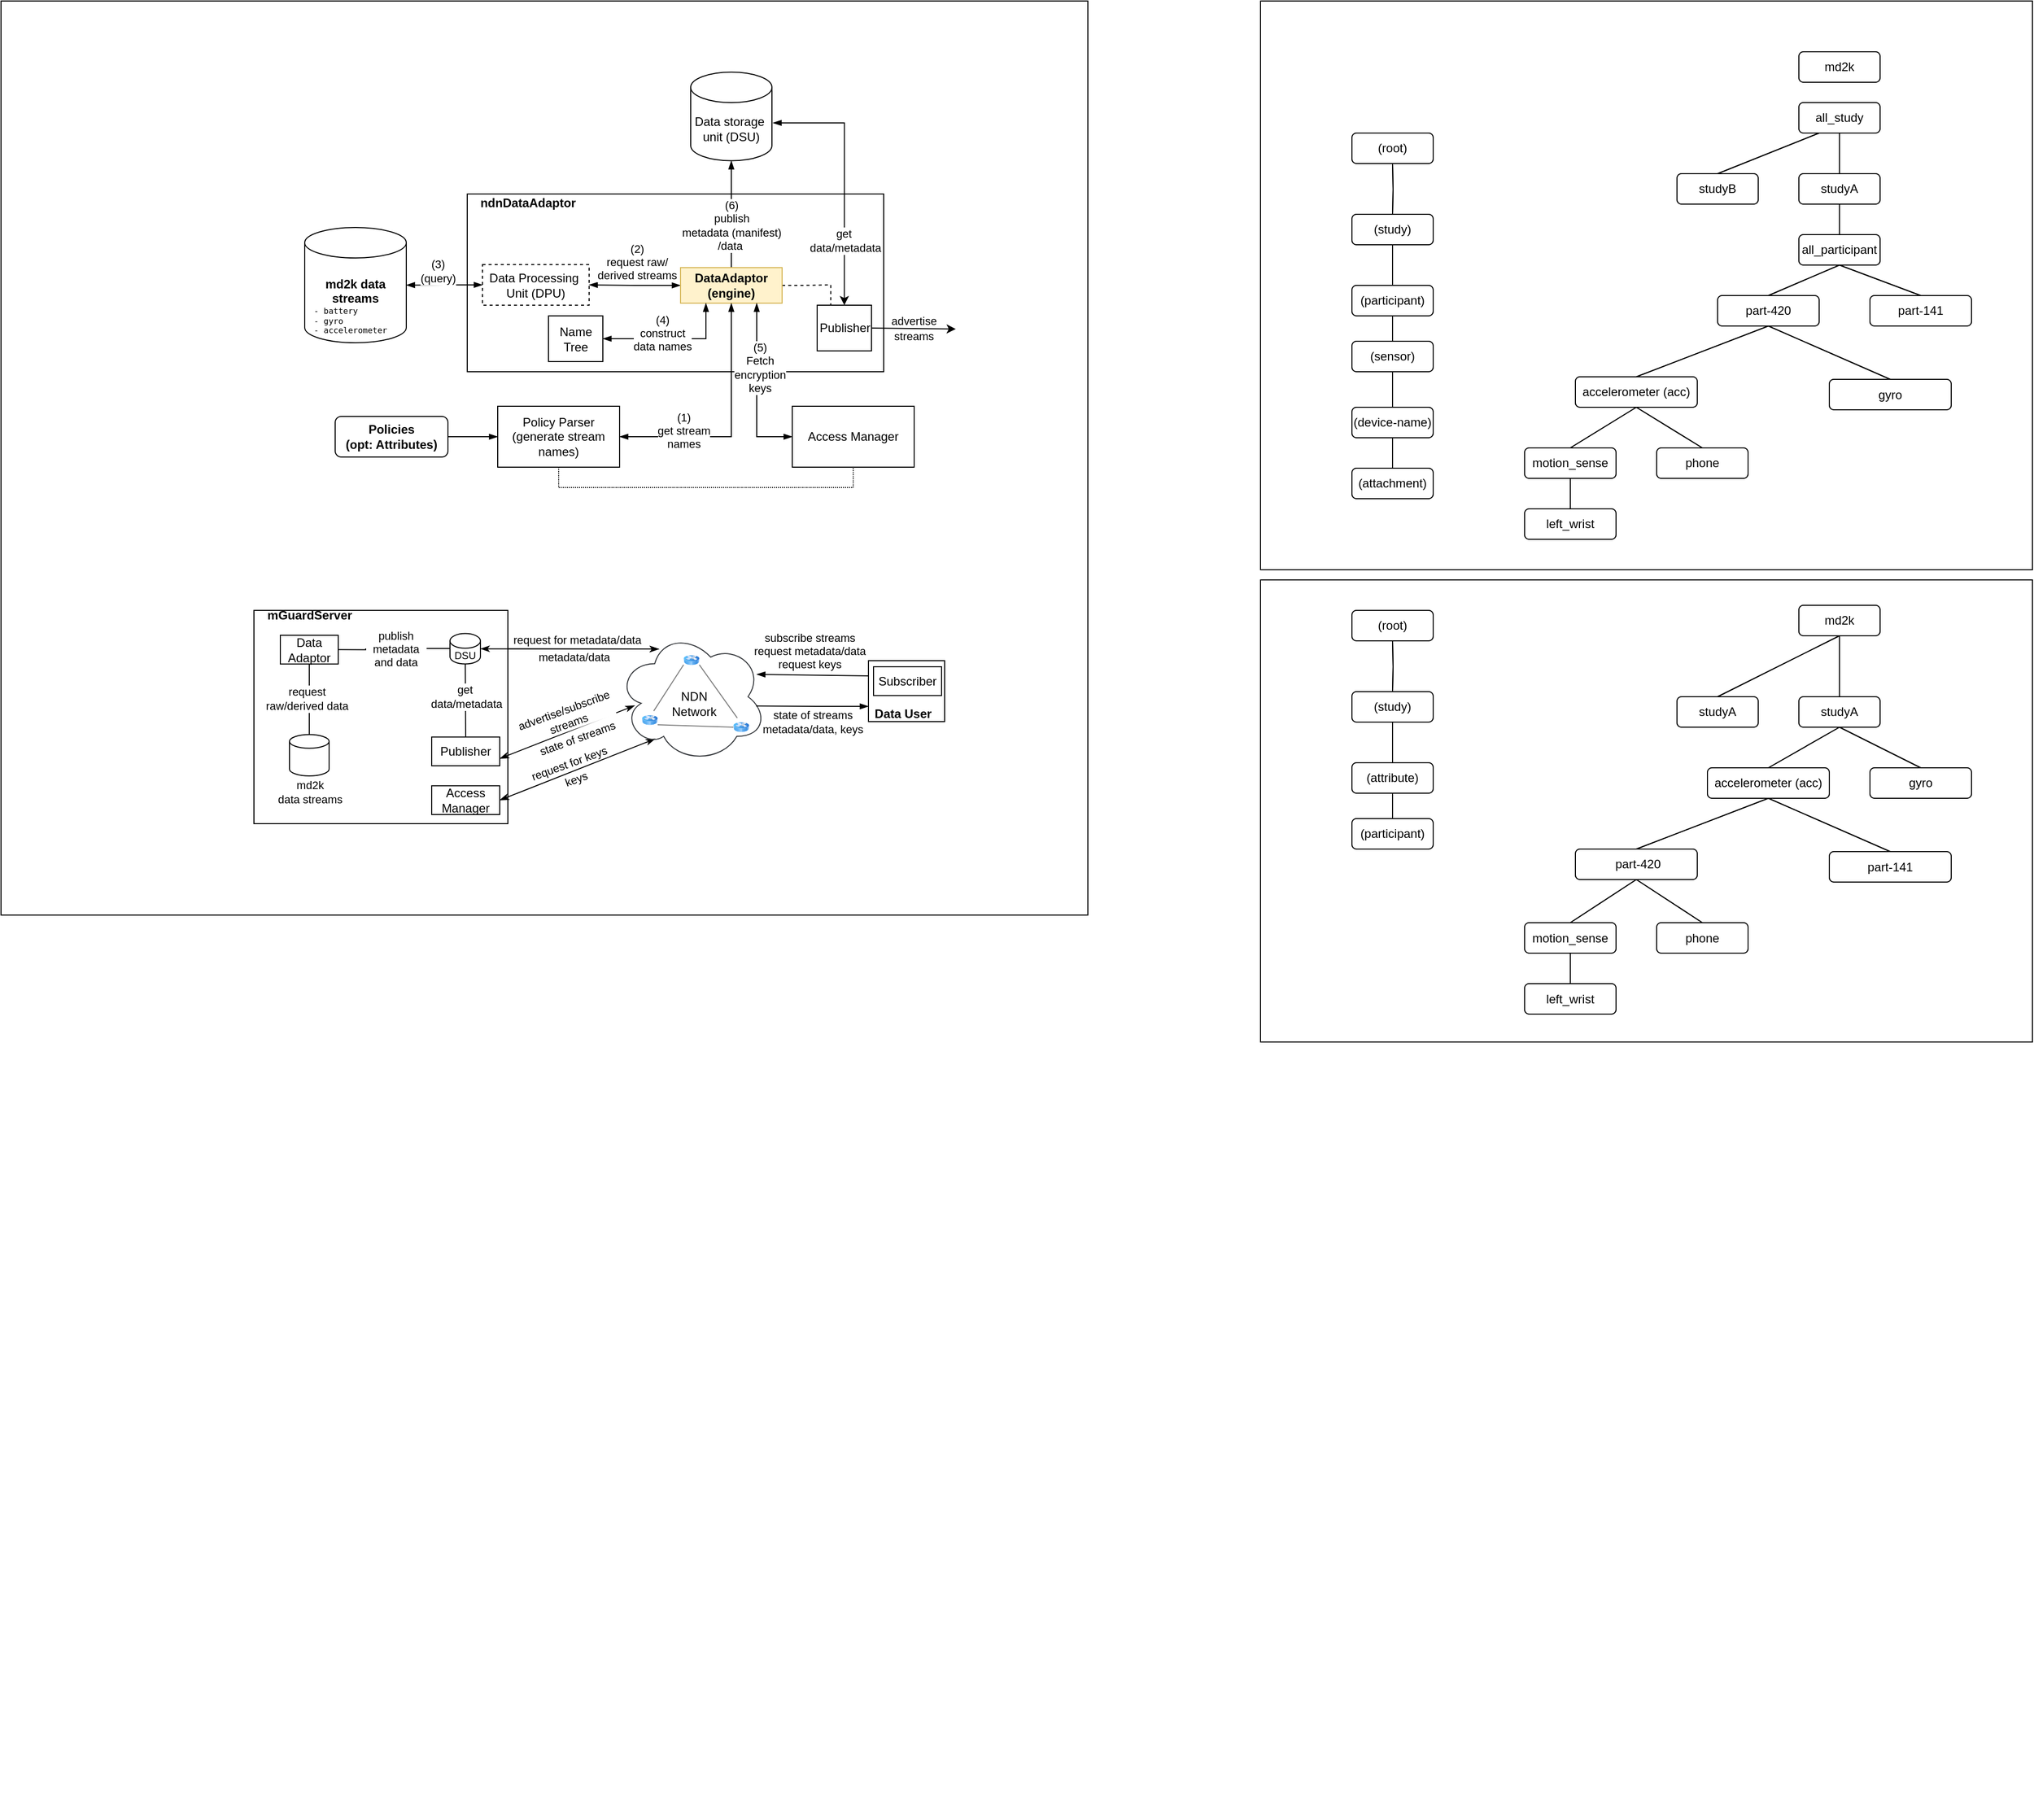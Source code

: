 <mxfile version="14.7.10" type="gitlab" pages="3">
  <diagram id="83rm9NZmXlsieEd2IdBL" name="System Desing">
    <mxGraphModel dx="512" dy="1798" grid="1" gridSize="10" guides="1" tooltips="1" connect="1" arrows="1" fold="1" page="1" pageScale="1" pageWidth="850" pageHeight="1100" math="0" shadow="0">
      <root>
        <mxCell id="0" />
        <mxCell id="1" parent="0" />
        <mxCell id="nq3pK3IxwGkN9X3UR4hc-29" style="edgeStyle=orthogonalEdgeStyle;rounded=0;orthogonalLoop=1;jettySize=auto;html=1;exitX=0.5;exitY=1;exitDx=0;exitDy=0;entryX=0.5;entryY=0;entryDx=0;entryDy=0;endArrow=none;endFill=0;" parent="1" edge="1">
          <mxGeometry relative="1" as="geometry">
            <mxPoint x="345" y="1025" as="sourcePoint" />
          </mxGeometry>
        </mxCell>
        <mxCell id="nq3pK3IxwGkN9X3UR4hc-30" style="edgeStyle=orthogonalEdgeStyle;rounded=0;orthogonalLoop=1;jettySize=auto;html=1;exitX=0.5;exitY=1;exitDx=0;exitDy=0;entryX=0.5;entryY=0;entryDx=0;entryDy=0;endArrow=none;endFill=0;" parent="1" edge="1">
          <mxGeometry relative="1" as="geometry">
            <mxPoint x="475" y="1025" as="sourcePoint" />
          </mxGeometry>
        </mxCell>
        <mxCell id="nq3pK3IxwGkN9X3UR4hc-32" style="edgeStyle=orthogonalEdgeStyle;rounded=0;orthogonalLoop=1;jettySize=auto;html=1;exitX=0.5;exitY=1;exitDx=0;exitDy=0;entryX=0.5;entryY=0;entryDx=0;entryDy=0;endArrow=none;endFill=0;" parent="1" edge="1">
          <mxGeometry relative="1" as="geometry">
            <mxPoint x="725" y="1027.5" as="sourcePoint" />
          </mxGeometry>
        </mxCell>
        <mxCell id="nq3pK3IxwGkN9X3UR4hc-168" style="edgeStyle=orthogonalEdgeStyle;rounded=0;orthogonalLoop=1;jettySize=auto;html=1;exitX=0.5;exitY=1;exitDx=0;exitDy=0;entryX=0.5;entryY=0;entryDx=0;entryDy=0;endArrow=none;endFill=0;" parent="1" edge="1">
          <mxGeometry relative="1" as="geometry">
            <mxPoint x="345" y="1025" as="sourcePoint" />
          </mxGeometry>
        </mxCell>
        <mxCell id="nq3pK3IxwGkN9X3UR4hc-169" style="edgeStyle=orthogonalEdgeStyle;rounded=0;orthogonalLoop=1;jettySize=auto;html=1;exitX=0.5;exitY=1;exitDx=0;exitDy=0;entryX=0.5;entryY=0;entryDx=0;entryDy=0;endArrow=none;endFill=0;" parent="1" edge="1">
          <mxGeometry relative="1" as="geometry">
            <mxPoint x="475" y="1025" as="sourcePoint" />
          </mxGeometry>
        </mxCell>
        <mxCell id="nq3pK3IxwGkN9X3UR4hc-171" style="edgeStyle=orthogonalEdgeStyle;rounded=0;orthogonalLoop=1;jettySize=auto;html=1;exitX=0.5;exitY=1;exitDx=0;exitDy=0;entryX=0.5;entryY=0;entryDx=0;entryDy=0;endArrow=none;endFill=0;" parent="1" edge="1">
          <mxGeometry relative="1" as="geometry">
            <mxPoint x="725" y="1027.5" as="sourcePoint" />
          </mxGeometry>
        </mxCell>
        <mxCell id="2" value="" style="group" parent="1" vertex="1" connectable="0">
          <mxGeometry x="2170" y="-470" width="760" height="455" as="geometry" />
        </mxCell>
        <mxCell id="nq3pK3IxwGkN9X3UR4hc-19" value="" style="rounded=0;whiteSpace=wrap;html=1;" parent="2" vertex="1">
          <mxGeometry width="760" height="455" as="geometry" />
        </mxCell>
        <mxCell id="nq3pK3IxwGkN9X3UR4hc-20" style="edgeStyle=orthogonalEdgeStyle;rounded=0;orthogonalLoop=1;jettySize=auto;html=1;exitX=0.5;exitY=1;exitDx=0;exitDy=0;entryX=0.5;entryY=0;entryDx=0;entryDy=0;endArrow=none;endFill=0;" parent="2" target="nq3pK3IxwGkN9X3UR4hc-22" edge="1">
          <mxGeometry relative="1" as="geometry">
            <mxPoint x="130" y="60" as="sourcePoint" />
          </mxGeometry>
        </mxCell>
        <mxCell id="nq3pK3IxwGkN9X3UR4hc-21" style="edgeStyle=orthogonalEdgeStyle;rounded=0;orthogonalLoop=1;jettySize=auto;html=1;exitX=0.5;exitY=1;exitDx=0;exitDy=0;entryX=0.5;entryY=0;entryDx=0;entryDy=0;endArrow=none;endFill=0;" parent="2" source="nq3pK3IxwGkN9X3UR4hc-22" edge="1">
          <mxGeometry relative="1" as="geometry">
            <mxPoint x="130" y="180" as="targetPoint" />
          </mxGeometry>
        </mxCell>
        <mxCell id="nq3pK3IxwGkN9X3UR4hc-22" value="(study)" style="rounded=1;whiteSpace=wrap;html=1;" parent="2" vertex="1">
          <mxGeometry x="90" y="110" width="80" height="30" as="geometry" />
        </mxCell>
        <mxCell id="nq3pK3IxwGkN9X3UR4hc-23" style="edgeStyle=orthogonalEdgeStyle;rounded=0;orthogonalLoop=1;jettySize=auto;html=1;exitX=0.5;exitY=1;exitDx=0;exitDy=0;entryX=0.5;entryY=0;entryDx=0;entryDy=0;endArrow=none;endFill=0;" parent="2" edge="1">
          <mxGeometry relative="1" as="geometry">
            <mxPoint x="130" y="210" as="sourcePoint" />
            <mxPoint x="130" y="240" as="targetPoint" />
          </mxGeometry>
        </mxCell>
        <mxCell id="nq3pK3IxwGkN9X3UR4hc-25" value="md2k" style="rounded=1;whiteSpace=wrap;html=1;" parent="2" vertex="1">
          <mxGeometry x="530" y="25" width="80" height="30" as="geometry" />
        </mxCell>
        <mxCell id="nq3pK3IxwGkN9X3UR4hc-26" value="studyA" style="rounded=1;whiteSpace=wrap;html=1;" parent="2" vertex="1">
          <mxGeometry x="530" y="115" width="80" height="30" as="geometry" />
        </mxCell>
        <mxCell id="nq3pK3IxwGkN9X3UR4hc-24" style="edgeStyle=orthogonalEdgeStyle;rounded=0;orthogonalLoop=1;jettySize=auto;html=1;exitX=0.5;exitY=1;exitDx=0;exitDy=0;entryX=0.5;entryY=0;entryDx=0;entryDy=0;endArrow=none;endFill=0;" parent="2" source="nq3pK3IxwGkN9X3UR4hc-25" target="nq3pK3IxwGkN9X3UR4hc-26" edge="1">
          <mxGeometry relative="1" as="geometry" />
        </mxCell>
        <mxCell id="nq3pK3IxwGkN9X3UR4hc-27" value="accelerometer (acc)" style="rounded=1;whiteSpace=wrap;html=1;" parent="2" vertex="1">
          <mxGeometry x="440" y="185" width="120" height="30" as="geometry" />
        </mxCell>
        <mxCell id="nq3pK3IxwGkN9X3UR4hc-28" value="&amp;nbsp;part-420" style="rounded=1;whiteSpace=wrap;html=1;" parent="2" vertex="1">
          <mxGeometry x="310" y="265" width="120" height="30" as="geometry" />
        </mxCell>
        <mxCell id="nq3pK3IxwGkN9X3UR4hc-31" value="part-141" style="rounded=1;whiteSpace=wrap;html=1;" parent="2" vertex="1">
          <mxGeometry x="560" y="267.5" width="120" height="30" as="geometry" />
        </mxCell>
        <mxCell id="nq3pK3IxwGkN9X3UR4hc-33" value="" style="endArrow=none;html=1;entryX=0.5;entryY=1;entryDx=0;entryDy=0;exitX=0.5;exitY=0;exitDx=0;exitDy=0;" parent="2" source="nq3pK3IxwGkN9X3UR4hc-28" edge="1">
          <mxGeometry width="50" height="50" relative="1" as="geometry">
            <mxPoint x="315" y="345" as="sourcePoint" />
            <mxPoint x="500" y="215" as="targetPoint" />
          </mxGeometry>
        </mxCell>
        <mxCell id="nq3pK3IxwGkN9X3UR4hc-34" value="" style="endArrow=none;html=1;exitX=0.5;exitY=0;exitDx=0;exitDy=0;" parent="2" source="nq3pK3IxwGkN9X3UR4hc-31" edge="1">
          <mxGeometry width="50" height="50" relative="1" as="geometry">
            <mxPoint x="380" y="275" as="sourcePoint" />
            <mxPoint x="500" y="215" as="targetPoint" />
          </mxGeometry>
        </mxCell>
        <mxCell id="nq3pK3IxwGkN9X3UR4hc-35" value="" style="endArrow=none;html=1;exitX=0.5;exitY=0;exitDx=0;exitDy=0;entryX=0.5;entryY=1;entryDx=0;entryDy=0;" parent="2" source="nq3pK3IxwGkN9X3UR4hc-27" target="nq3pK3IxwGkN9X3UR4hc-26" edge="1">
          <mxGeometry width="50" height="50" relative="1" as="geometry">
            <mxPoint x="520" y="195" as="sourcePoint" />
            <mxPoint x="570" y="145" as="targetPoint" />
          </mxGeometry>
        </mxCell>
        <mxCell id="nq3pK3IxwGkN9X3UR4hc-36" value="gyro" style="rounded=1;whiteSpace=wrap;html=1;" parent="2" vertex="1">
          <mxGeometry x="600" y="185" width="100" height="30" as="geometry" />
        </mxCell>
        <mxCell id="nq3pK3IxwGkN9X3UR4hc-37" value="" style="endArrow=none;html=1;exitX=0.5;exitY=0;exitDx=0;exitDy=0;entryX=0.5;entryY=1;entryDx=0;entryDy=0;" parent="2" source="nq3pK3IxwGkN9X3UR4hc-36" target="nq3pK3IxwGkN9X3UR4hc-26" edge="1">
          <mxGeometry width="50" height="50" relative="1" as="geometry">
            <mxPoint x="510" y="195" as="sourcePoint" />
            <mxPoint x="550" y="155" as="targetPoint" />
          </mxGeometry>
        </mxCell>
        <mxCell id="nq3pK3IxwGkN9X3UR4hc-99" value="studyA" style="rounded=1;whiteSpace=wrap;html=1;" parent="2" vertex="1">
          <mxGeometry x="410" y="115" width="80" height="30" as="geometry" />
        </mxCell>
        <mxCell id="nq3pK3IxwGkN9X3UR4hc-100" value="" style="endArrow=none;html=1;entryX=0.5;entryY=0;entryDx=0;entryDy=0;exitX=0.5;exitY=1;exitDx=0;exitDy=0;endFill=0;" parent="2" source="nq3pK3IxwGkN9X3UR4hc-25" target="nq3pK3IxwGkN9X3UR4hc-99" edge="1">
          <mxGeometry width="50" height="50" relative="1" as="geometry">
            <mxPoint x="370" y="130" as="sourcePoint" />
            <mxPoint x="420" y="80" as="targetPoint" />
          </mxGeometry>
        </mxCell>
        <mxCell id="nq3pK3IxwGkN9X3UR4hc-103" value="motion_sense" style="rounded=1;whiteSpace=wrap;html=1;" parent="2" vertex="1">
          <mxGeometry x="260" y="337.5" width="90" height="30" as="geometry" />
        </mxCell>
        <mxCell id="nq3pK3IxwGkN9X3UR4hc-104" value="phone" style="rounded=1;whiteSpace=wrap;html=1;" parent="2" vertex="1">
          <mxGeometry x="390" y="337.5" width="90" height="30" as="geometry" />
        </mxCell>
        <mxCell id="nq3pK3IxwGkN9X3UR4hc-105" value="left_wrist" style="rounded=1;whiteSpace=wrap;html=1;" parent="2" vertex="1">
          <mxGeometry x="260" y="397.5" width="90" height="30" as="geometry" />
        </mxCell>
        <mxCell id="nq3pK3IxwGkN9X3UR4hc-106" value="" style="endArrow=none;html=1;exitX=0.5;exitY=0;exitDx=0;exitDy=0;entryX=0.5;entryY=1;entryDx=0;entryDy=0;" parent="2" source="nq3pK3IxwGkN9X3UR4hc-103" target="nq3pK3IxwGkN9X3UR4hc-28" edge="1">
          <mxGeometry width="50" height="50" relative="1" as="geometry">
            <mxPoint x="350" y="430" as="sourcePoint" />
            <mxPoint x="400" y="380" as="targetPoint" />
          </mxGeometry>
        </mxCell>
        <mxCell id="nq3pK3IxwGkN9X3UR4hc-102" style="edgeStyle=orthogonalEdgeStyle;rounded=0;orthogonalLoop=1;jettySize=auto;html=1;exitX=0.5;exitY=1;exitDx=0;exitDy=0;entryX=0.5;entryY=0;entryDx=0;entryDy=0;startArrow=none;startFill=0;endArrow=none;endFill=0;" parent="2" source="nq3pK3IxwGkN9X3UR4hc-103" target="nq3pK3IxwGkN9X3UR4hc-105" edge="1">
          <mxGeometry relative="1" as="geometry" />
        </mxCell>
        <mxCell id="nq3pK3IxwGkN9X3UR4hc-107" value="" style="endArrow=none;html=1;exitX=0.5;exitY=1;exitDx=0;exitDy=0;entryX=0.5;entryY=0;entryDx=0;entryDy=0;" parent="2" source="nq3pK3IxwGkN9X3UR4hc-28" target="nq3pK3IxwGkN9X3UR4hc-104" edge="1">
          <mxGeometry width="50" height="50" relative="1" as="geometry">
            <mxPoint x="315" y="347.5" as="sourcePoint" />
            <mxPoint x="380" y="305" as="targetPoint" />
          </mxGeometry>
        </mxCell>
        <mxCell id="nq3pK3IxwGkN9X3UR4hc-108" value="(attribute)" style="rounded=1;whiteSpace=wrap;html=1;" parent="2" vertex="1">
          <mxGeometry x="90" y="180" width="80" height="30" as="geometry" />
        </mxCell>
        <mxCell id="nq3pK3IxwGkN9X3UR4hc-109" value="(participant)" style="rounded=1;whiteSpace=wrap;html=1;" parent="2" vertex="1">
          <mxGeometry x="90" y="235" width="80" height="30" as="geometry" />
        </mxCell>
        <mxCell id="nq3pK3IxwGkN9X3UR4hc-110" value="(root)" style="rounded=1;whiteSpace=wrap;html=1;" parent="2" vertex="1">
          <mxGeometry x="90" y="30" width="80" height="30" as="geometry" />
        </mxCell>
        <mxCell id="nq3pK3IxwGkN9X3UR4hc-159" style="edgeStyle=orthogonalEdgeStyle;rounded=0;orthogonalLoop=1;jettySize=auto;html=1;exitX=0.5;exitY=1;exitDx=0;exitDy=0;entryX=0.5;entryY=0;entryDx=0;entryDy=0;endArrow=none;endFill=0;" parent="2" target="nq3pK3IxwGkN9X3UR4hc-161" edge="1">
          <mxGeometry relative="1" as="geometry">
            <mxPoint x="130" y="60" as="sourcePoint" />
          </mxGeometry>
        </mxCell>
        <mxCell id="nq3pK3IxwGkN9X3UR4hc-160" style="edgeStyle=orthogonalEdgeStyle;rounded=0;orthogonalLoop=1;jettySize=auto;html=1;exitX=0.5;exitY=1;exitDx=0;exitDy=0;entryX=0.5;entryY=0;entryDx=0;entryDy=0;endArrow=none;endFill=0;" parent="2" source="nq3pK3IxwGkN9X3UR4hc-161" edge="1">
          <mxGeometry relative="1" as="geometry">
            <mxPoint x="130" y="180" as="targetPoint" />
          </mxGeometry>
        </mxCell>
        <mxCell id="nq3pK3IxwGkN9X3UR4hc-161" value="(study)" style="rounded=1;whiteSpace=wrap;html=1;" parent="2" vertex="1">
          <mxGeometry x="90" y="110" width="80" height="30" as="geometry" />
        </mxCell>
        <mxCell id="nq3pK3IxwGkN9X3UR4hc-162" style="edgeStyle=orthogonalEdgeStyle;rounded=0;orthogonalLoop=1;jettySize=auto;html=1;exitX=0.5;exitY=1;exitDx=0;exitDy=0;entryX=0.5;entryY=0;entryDx=0;entryDy=0;endArrow=none;endFill=0;" parent="2" edge="1">
          <mxGeometry relative="1" as="geometry">
            <mxPoint x="130" y="210" as="sourcePoint" />
            <mxPoint x="130" y="240" as="targetPoint" />
          </mxGeometry>
        </mxCell>
        <mxCell id="nq3pK3IxwGkN9X3UR4hc-164" value="md2k" style="rounded=1;whiteSpace=wrap;html=1;" parent="2" vertex="1">
          <mxGeometry x="530" y="25" width="80" height="30" as="geometry" />
        </mxCell>
        <mxCell id="nq3pK3IxwGkN9X3UR4hc-165" value="studyA" style="rounded=1;whiteSpace=wrap;html=1;" parent="2" vertex="1">
          <mxGeometry x="530" y="115" width="80" height="30" as="geometry" />
        </mxCell>
        <mxCell id="nq3pK3IxwGkN9X3UR4hc-163" style="edgeStyle=orthogonalEdgeStyle;rounded=0;orthogonalLoop=1;jettySize=auto;html=1;exitX=0.5;exitY=1;exitDx=0;exitDy=0;entryX=0.5;entryY=0;entryDx=0;entryDy=0;endArrow=none;endFill=0;" parent="2" source="nq3pK3IxwGkN9X3UR4hc-164" target="nq3pK3IxwGkN9X3UR4hc-165" edge="1">
          <mxGeometry relative="1" as="geometry" />
        </mxCell>
        <mxCell id="nq3pK3IxwGkN9X3UR4hc-166" value="accelerometer (acc)" style="rounded=1;whiteSpace=wrap;html=1;" parent="2" vertex="1">
          <mxGeometry x="440" y="185" width="120" height="30" as="geometry" />
        </mxCell>
        <mxCell id="nq3pK3IxwGkN9X3UR4hc-167" value="&amp;nbsp;part-420" style="rounded=1;whiteSpace=wrap;html=1;" parent="2" vertex="1">
          <mxGeometry x="310" y="265" width="120" height="30" as="geometry" />
        </mxCell>
        <mxCell id="nq3pK3IxwGkN9X3UR4hc-170" value="part-141" style="rounded=1;whiteSpace=wrap;html=1;" parent="2" vertex="1">
          <mxGeometry x="560" y="267.5" width="120" height="30" as="geometry" />
        </mxCell>
        <mxCell id="nq3pK3IxwGkN9X3UR4hc-172" value="" style="endArrow=none;html=1;entryX=0.5;entryY=1;entryDx=0;entryDy=0;exitX=0.5;exitY=0;exitDx=0;exitDy=0;" parent="2" source="nq3pK3IxwGkN9X3UR4hc-167" edge="1">
          <mxGeometry width="50" height="50" relative="1" as="geometry">
            <mxPoint x="315" y="345" as="sourcePoint" />
            <mxPoint x="500" y="215" as="targetPoint" />
          </mxGeometry>
        </mxCell>
        <mxCell id="nq3pK3IxwGkN9X3UR4hc-173" value="" style="endArrow=none;html=1;exitX=0.5;exitY=0;exitDx=0;exitDy=0;" parent="2" source="nq3pK3IxwGkN9X3UR4hc-170" edge="1">
          <mxGeometry width="50" height="50" relative="1" as="geometry">
            <mxPoint x="380" y="275" as="sourcePoint" />
            <mxPoint x="500" y="215" as="targetPoint" />
          </mxGeometry>
        </mxCell>
        <mxCell id="nq3pK3IxwGkN9X3UR4hc-174" value="" style="endArrow=none;html=1;exitX=0.5;exitY=0;exitDx=0;exitDy=0;entryX=0.5;entryY=1;entryDx=0;entryDy=0;" parent="2" source="nq3pK3IxwGkN9X3UR4hc-166" target="nq3pK3IxwGkN9X3UR4hc-165" edge="1">
          <mxGeometry width="50" height="50" relative="1" as="geometry">
            <mxPoint x="520" y="195" as="sourcePoint" />
            <mxPoint x="570" y="145" as="targetPoint" />
          </mxGeometry>
        </mxCell>
        <mxCell id="nq3pK3IxwGkN9X3UR4hc-175" value="gyro" style="rounded=1;whiteSpace=wrap;html=1;" parent="2" vertex="1">
          <mxGeometry x="600" y="185" width="100" height="30" as="geometry" />
        </mxCell>
        <mxCell id="nq3pK3IxwGkN9X3UR4hc-176" value="" style="endArrow=none;html=1;exitX=0.5;exitY=0;exitDx=0;exitDy=0;entryX=0.5;entryY=1;entryDx=0;entryDy=0;" parent="2" source="nq3pK3IxwGkN9X3UR4hc-175" target="nq3pK3IxwGkN9X3UR4hc-165" edge="1">
          <mxGeometry width="50" height="50" relative="1" as="geometry">
            <mxPoint x="510" y="195" as="sourcePoint" />
            <mxPoint x="550" y="155" as="targetPoint" />
          </mxGeometry>
        </mxCell>
        <mxCell id="nq3pK3IxwGkN9X3UR4hc-238" value="studyA" style="rounded=1;whiteSpace=wrap;html=1;" parent="2" vertex="1">
          <mxGeometry x="410" y="115" width="80" height="30" as="geometry" />
        </mxCell>
        <mxCell id="nq3pK3IxwGkN9X3UR4hc-239" value="" style="endArrow=none;html=1;entryX=0.5;entryY=0;entryDx=0;entryDy=0;exitX=0.5;exitY=1;exitDx=0;exitDy=0;endFill=0;" parent="2" source="nq3pK3IxwGkN9X3UR4hc-164" target="nq3pK3IxwGkN9X3UR4hc-238" edge="1">
          <mxGeometry width="50" height="50" relative="1" as="geometry">
            <mxPoint x="370" y="130" as="sourcePoint" />
            <mxPoint x="420" y="80" as="targetPoint" />
          </mxGeometry>
        </mxCell>
        <mxCell id="nq3pK3IxwGkN9X3UR4hc-242" value="motion_sense" style="rounded=1;whiteSpace=wrap;html=1;" parent="2" vertex="1">
          <mxGeometry x="260" y="337.5" width="90" height="30" as="geometry" />
        </mxCell>
        <mxCell id="nq3pK3IxwGkN9X3UR4hc-243" value="phone" style="rounded=1;whiteSpace=wrap;html=1;" parent="2" vertex="1">
          <mxGeometry x="390" y="337.5" width="90" height="30" as="geometry" />
        </mxCell>
        <mxCell id="nq3pK3IxwGkN9X3UR4hc-244" value="left_wrist" style="rounded=1;whiteSpace=wrap;html=1;" parent="2" vertex="1">
          <mxGeometry x="260" y="397.5" width="90" height="30" as="geometry" />
        </mxCell>
        <mxCell id="nq3pK3IxwGkN9X3UR4hc-245" value="" style="endArrow=none;html=1;exitX=0.5;exitY=0;exitDx=0;exitDy=0;entryX=0.5;entryY=1;entryDx=0;entryDy=0;" parent="2" source="nq3pK3IxwGkN9X3UR4hc-242" target="nq3pK3IxwGkN9X3UR4hc-167" edge="1">
          <mxGeometry width="50" height="50" relative="1" as="geometry">
            <mxPoint x="350" y="430" as="sourcePoint" />
            <mxPoint x="400" y="380" as="targetPoint" />
          </mxGeometry>
        </mxCell>
        <mxCell id="nq3pK3IxwGkN9X3UR4hc-241" style="edgeStyle=orthogonalEdgeStyle;rounded=0;orthogonalLoop=1;jettySize=auto;html=1;exitX=0.5;exitY=1;exitDx=0;exitDy=0;entryX=0.5;entryY=0;entryDx=0;entryDy=0;startArrow=none;startFill=0;endArrow=none;endFill=0;" parent="2" source="nq3pK3IxwGkN9X3UR4hc-242" target="nq3pK3IxwGkN9X3UR4hc-244" edge="1">
          <mxGeometry relative="1" as="geometry" />
        </mxCell>
        <mxCell id="nq3pK3IxwGkN9X3UR4hc-246" value="" style="endArrow=none;html=1;exitX=0.5;exitY=1;exitDx=0;exitDy=0;entryX=0.5;entryY=0;entryDx=0;entryDy=0;" parent="2" source="nq3pK3IxwGkN9X3UR4hc-167" target="nq3pK3IxwGkN9X3UR4hc-243" edge="1">
          <mxGeometry width="50" height="50" relative="1" as="geometry">
            <mxPoint x="315" y="347.5" as="sourcePoint" />
            <mxPoint x="380" y="305" as="targetPoint" />
          </mxGeometry>
        </mxCell>
        <mxCell id="nq3pK3IxwGkN9X3UR4hc-247" value="(attribute)" style="rounded=1;whiteSpace=wrap;html=1;" parent="2" vertex="1">
          <mxGeometry x="90" y="180" width="80" height="30" as="geometry" />
        </mxCell>
        <mxCell id="nq3pK3IxwGkN9X3UR4hc-248" value="(participant)" style="rounded=1;whiteSpace=wrap;html=1;" parent="2" vertex="1">
          <mxGeometry x="90" y="235" width="80" height="30" as="geometry" />
        </mxCell>
        <mxCell id="nq3pK3IxwGkN9X3UR4hc-249" value="(root)" style="rounded=1;whiteSpace=wrap;html=1;" parent="2" vertex="1">
          <mxGeometry x="90" y="30" width="80" height="30" as="geometry" />
        </mxCell>
        <mxCell id="3" value="" style="group" parent="1" vertex="1" connectable="0">
          <mxGeometry x="2170" y="-1040" width="760" height="560" as="geometry" />
        </mxCell>
        <mxCell id="FWeV523dbh0B6TjXKs8V-5" value="" style="aspect=fixed;perimeter=ellipsePerimeter;html=1;align=center;shadow=0;dashed=0;spacingTop=3;image;image=img/lib/active_directory/user_accounts.svg;" parent="3" vertex="1">
          <mxGeometry x="260" y="340" width="41.24" height="40" as="geometry" />
        </mxCell>
        <mxCell id="FWeV523dbh0B6TjXKs8V-12" value="/instanceA" style="text;html=1;strokeColor=none;fillColor=none;align=center;verticalAlign=middle;whiteSpace=wrap;rounded=0;" parent="3" vertex="1">
          <mxGeometry x="120" y="250" width="40" height="20" as="geometry" />
        </mxCell>
        <mxCell id="nq3pK3IxwGkN9X3UR4hc-2" value="" style="rounded=0;whiteSpace=wrap;html=1;" parent="3" vertex="1">
          <mxGeometry width="760" height="560" as="geometry" />
        </mxCell>
        <mxCell id="nq3pK3IxwGkN9X3UR4hc-4" value="all_study" style="rounded=1;whiteSpace=wrap;html=1;" parent="3" vertex="1">
          <mxGeometry x="530" y="100" width="80" height="30" as="geometry" />
        </mxCell>
        <mxCell id="nq3pK3IxwGkN9X3UR4hc-5" value="all_participant" style="rounded=1;whiteSpace=wrap;html=1;" parent="3" vertex="1">
          <mxGeometry x="530" y="230" width="80" height="30" as="geometry" />
        </mxCell>
        <mxCell id="nq3pK3IxwGkN9X3UR4hc-3" style="edgeStyle=orthogonalEdgeStyle;rounded=0;orthogonalLoop=1;jettySize=auto;html=1;exitX=0.5;exitY=1;exitDx=0;exitDy=0;entryX=0.5;entryY=0;entryDx=0;entryDy=0;endArrow=none;endFill=0;" parent="3" source="nq3pK3IxwGkN9X3UR4hc-4" target="nq3pK3IxwGkN9X3UR4hc-5" edge="1">
          <mxGeometry relative="1" as="geometry" />
        </mxCell>
        <mxCell id="nq3pK3IxwGkN9X3UR4hc-6" value="part-420" style="rounded=1;whiteSpace=wrap;html=1;" parent="3" vertex="1">
          <mxGeometry x="450" y="290" width="100" height="30" as="geometry" />
        </mxCell>
        <mxCell id="nq3pK3IxwGkN9X3UR4hc-7" value="accelerometer (acc)" style="rounded=1;whiteSpace=wrap;html=1;" parent="3" vertex="1">
          <mxGeometry x="310" y="370" width="120" height="30" as="geometry" />
        </mxCell>
        <mxCell id="nq3pK3IxwGkN9X3UR4hc-9" value="motion_sense" style="rounded=1;whiteSpace=wrap;html=1;" parent="3" vertex="1">
          <mxGeometry x="260" y="440" width="90" height="30" as="geometry" />
        </mxCell>
        <mxCell id="nq3pK3IxwGkN9X3UR4hc-10" value="phone" style="rounded=1;whiteSpace=wrap;html=1;" parent="3" vertex="1">
          <mxGeometry x="390" y="440" width="90" height="30" as="geometry" />
        </mxCell>
        <mxCell id="nq3pK3IxwGkN9X3UR4hc-11" value="" style="endArrow=none;html=1;entryX=0.5;entryY=1;entryDx=0;entryDy=0;exitX=0.5;exitY=0;exitDx=0;exitDy=0;" parent="3" source="nq3pK3IxwGkN9X3UR4hc-9" target="nq3pK3IxwGkN9X3UR4hc-7" edge="1">
          <mxGeometry width="50" height="50" relative="1" as="geometry">
            <mxPoint x="350" y="460" as="sourcePoint" />
            <mxPoint x="400" y="410" as="targetPoint" />
          </mxGeometry>
        </mxCell>
        <mxCell id="nq3pK3IxwGkN9X3UR4hc-12" value="" style="endArrow=none;html=1;entryX=0.5;entryY=1;entryDx=0;entryDy=0;exitX=0.5;exitY=0;exitDx=0;exitDy=0;" parent="3" source="nq3pK3IxwGkN9X3UR4hc-10" target="nq3pK3IxwGkN9X3UR4hc-7" edge="1">
          <mxGeometry width="50" height="50" relative="1" as="geometry">
            <mxPoint x="315" y="450" as="sourcePoint" />
            <mxPoint x="380" y="410" as="targetPoint" />
          </mxGeometry>
        </mxCell>
        <mxCell id="nq3pK3IxwGkN9X3UR4hc-13" value="gyro" style="rounded=1;whiteSpace=wrap;html=1;" parent="3" vertex="1">
          <mxGeometry x="560" y="372.5" width="120" height="30" as="geometry" />
        </mxCell>
        <mxCell id="nq3pK3IxwGkN9X3UR4hc-14" value="" style="endArrow=none;html=1;entryX=0.5;entryY=1;entryDx=0;entryDy=0;exitX=0.5;exitY=0;exitDx=0;exitDy=0;" parent="3" source="nq3pK3IxwGkN9X3UR4hc-7" edge="1">
          <mxGeometry width="50" height="50" relative="1" as="geometry">
            <mxPoint x="315" y="450" as="sourcePoint" />
            <mxPoint x="500" y="320" as="targetPoint" />
          </mxGeometry>
        </mxCell>
        <mxCell id="nq3pK3IxwGkN9X3UR4hc-15" value="" style="endArrow=none;html=1;exitX=0.5;exitY=0;exitDx=0;exitDy=0;" parent="3" source="nq3pK3IxwGkN9X3UR4hc-13" edge="1">
          <mxGeometry width="50" height="50" relative="1" as="geometry">
            <mxPoint x="380" y="380" as="sourcePoint" />
            <mxPoint x="500" y="320" as="targetPoint" />
          </mxGeometry>
        </mxCell>
        <mxCell id="nq3pK3IxwGkN9X3UR4hc-16" value="" style="endArrow=none;html=1;exitX=0.5;exitY=0;exitDx=0;exitDy=0;entryX=0.5;entryY=1;entryDx=0;entryDy=0;" parent="3" source="nq3pK3IxwGkN9X3UR4hc-6" target="nq3pK3IxwGkN9X3UR4hc-5" edge="1">
          <mxGeometry width="50" height="50" relative="1" as="geometry">
            <mxPoint x="520" y="300" as="sourcePoint" />
            <mxPoint x="570" y="250" as="targetPoint" />
          </mxGeometry>
        </mxCell>
        <mxCell id="nq3pK3IxwGkN9X3UR4hc-17" value="part-141" style="rounded=1;whiteSpace=wrap;html=1;" parent="3" vertex="1">
          <mxGeometry x="600" y="290" width="100" height="30" as="geometry" />
        </mxCell>
        <mxCell id="nq3pK3IxwGkN9X3UR4hc-18" value="" style="endArrow=none;html=1;exitX=0.5;exitY=0;exitDx=0;exitDy=0;entryX=0.5;entryY=1;entryDx=0;entryDy=0;" parent="3" source="nq3pK3IxwGkN9X3UR4hc-17" target="nq3pK3IxwGkN9X3UR4hc-5" edge="1">
          <mxGeometry width="50" height="50" relative="1" as="geometry">
            <mxPoint x="510" y="300" as="sourcePoint" />
            <mxPoint x="550" y="260" as="targetPoint" />
          </mxGeometry>
        </mxCell>
        <mxCell id="nq3pK3IxwGkN9X3UR4hc-97" value="studyB" style="rounded=1;whiteSpace=wrap;html=1;" parent="3" vertex="1">
          <mxGeometry x="410" y="170" width="80" height="30" as="geometry" />
        </mxCell>
        <mxCell id="nq3pK3IxwGkN9X3UR4hc-98" value="" style="endArrow=none;html=1;exitX=0.25;exitY=1;exitDx=0;exitDy=0;entryX=0.5;entryY=0;entryDx=0;entryDy=0;endFill=0;" parent="3" source="nq3pK3IxwGkN9X3UR4hc-4" target="nq3pK3IxwGkN9X3UR4hc-97" edge="1">
          <mxGeometry width="50" height="50" relative="1" as="geometry">
            <mxPoint x="410" y="330" as="sourcePoint" />
            <mxPoint x="460" y="280" as="targetPoint" />
          </mxGeometry>
        </mxCell>
        <mxCell id="nq3pK3IxwGkN9X3UR4hc-101" value="left_wrist" style="rounded=1;whiteSpace=wrap;html=1;" parent="3" vertex="1">
          <mxGeometry x="260" y="500" width="90" height="30" as="geometry" />
        </mxCell>
        <mxCell id="nq3pK3IxwGkN9X3UR4hc-8" style="edgeStyle=orthogonalEdgeStyle;rounded=0;orthogonalLoop=1;jettySize=auto;html=1;exitX=0.5;exitY=1;exitDx=0;exitDy=0;entryX=0.5;entryY=0;entryDx=0;entryDy=0;startArrow=none;startFill=0;endArrow=none;endFill=0;" parent="3" source="nq3pK3IxwGkN9X3UR4hc-9" target="nq3pK3IxwGkN9X3UR4hc-101" edge="1">
          <mxGeometry relative="1" as="geometry" />
        </mxCell>
        <mxCell id="nq3pK3IxwGkN9X3UR4hc-111" style="edgeStyle=orthogonalEdgeStyle;rounded=0;orthogonalLoop=1;jettySize=auto;html=1;exitX=0.5;exitY=1;exitDx=0;exitDy=0;entryX=0.5;entryY=0;entryDx=0;entryDy=0;endArrow=none;endFill=0;" parent="3" target="nq3pK3IxwGkN9X3UR4hc-113" edge="1">
          <mxGeometry relative="1" as="geometry">
            <mxPoint x="130" y="160" as="sourcePoint" />
          </mxGeometry>
        </mxCell>
        <mxCell id="nq3pK3IxwGkN9X3UR4hc-113" value="(study)" style="rounded=1;whiteSpace=wrap;html=1;" parent="3" vertex="1">
          <mxGeometry x="90" y="210" width="80" height="30" as="geometry" />
        </mxCell>
        <mxCell id="nq3pK3IxwGkN9X3UR4hc-115" value="(participant)" style="rounded=1;whiteSpace=wrap;html=1;" parent="3" vertex="1">
          <mxGeometry x="90" y="280" width="80" height="30" as="geometry" />
        </mxCell>
        <mxCell id="nq3pK3IxwGkN9X3UR4hc-112" style="edgeStyle=orthogonalEdgeStyle;rounded=0;orthogonalLoop=1;jettySize=auto;html=1;exitX=0.5;exitY=1;exitDx=0;exitDy=0;entryX=0.5;entryY=0;entryDx=0;entryDy=0;startArrow=none;startFill=0;endArrow=none;endFill=0;" parent="3" source="nq3pK3IxwGkN9X3UR4hc-113" target="nq3pK3IxwGkN9X3UR4hc-115" edge="1">
          <mxGeometry relative="1" as="geometry" />
        </mxCell>
        <mxCell id="nq3pK3IxwGkN9X3UR4hc-117" value="(sensor)" style="rounded=1;whiteSpace=wrap;html=1;" parent="3" vertex="1">
          <mxGeometry x="90" y="335" width="80" height="30" as="geometry" />
        </mxCell>
        <mxCell id="nq3pK3IxwGkN9X3UR4hc-114" style="edgeStyle=orthogonalEdgeStyle;rounded=0;orthogonalLoop=1;jettySize=auto;html=1;exitX=0.5;exitY=1;exitDx=0;exitDy=0;endArrow=none;endFill=0;" parent="3" source="nq3pK3IxwGkN9X3UR4hc-115" target="nq3pK3IxwGkN9X3UR4hc-117" edge="1">
          <mxGeometry relative="1" as="geometry" />
        </mxCell>
        <mxCell id="nq3pK3IxwGkN9X3UR4hc-118" value="(root)" style="rounded=1;whiteSpace=wrap;html=1;" parent="3" vertex="1">
          <mxGeometry x="90" y="130" width="80" height="30" as="geometry" />
        </mxCell>
        <mxCell id="nq3pK3IxwGkN9X3UR4hc-119" value="md2k" style="rounded=1;whiteSpace=wrap;html=1;" parent="3" vertex="1">
          <mxGeometry x="530" y="50" width="80" height="30" as="geometry" />
        </mxCell>
        <mxCell id="nq3pK3IxwGkN9X3UR4hc-120" value="studyA" style="rounded=1;whiteSpace=wrap;html=1;" parent="3" vertex="1">
          <mxGeometry x="530" y="170" width="80" height="30" as="geometry" />
        </mxCell>
        <mxCell id="nq3pK3IxwGkN9X3UR4hc-122" value="(device-name)" style="rounded=1;whiteSpace=wrap;html=1;" parent="3" vertex="1">
          <mxGeometry x="90" y="400" width="80" height="30" as="geometry" />
        </mxCell>
        <mxCell id="nq3pK3IxwGkN9X3UR4hc-116" style="edgeStyle=orthogonalEdgeStyle;rounded=0;orthogonalLoop=1;jettySize=auto;html=1;exitX=0.5;exitY=1;exitDx=0;exitDy=0;entryX=0.5;entryY=0;entryDx=0;entryDy=0;endArrow=none;endFill=0;" parent="3" source="nq3pK3IxwGkN9X3UR4hc-117" target="nq3pK3IxwGkN9X3UR4hc-122" edge="1">
          <mxGeometry relative="1" as="geometry" />
        </mxCell>
        <mxCell id="nq3pK3IxwGkN9X3UR4hc-123" value="(attachment)" style="rounded=1;whiteSpace=wrap;html=1;" parent="3" vertex="1">
          <mxGeometry x="90" y="460" width="80" height="30" as="geometry" />
        </mxCell>
        <mxCell id="nq3pK3IxwGkN9X3UR4hc-121" style="edgeStyle=orthogonalEdgeStyle;rounded=0;orthogonalLoop=1;jettySize=auto;html=1;exitX=0.5;exitY=1;exitDx=0;exitDy=0;entryX=0.5;entryY=0;entryDx=0;entryDy=0;endArrow=none;endFill=0;" parent="3" source="nq3pK3IxwGkN9X3UR4hc-122" target="nq3pK3IxwGkN9X3UR4hc-123" edge="1">
          <mxGeometry relative="1" as="geometry" />
        </mxCell>
        <mxCell id="nq3pK3IxwGkN9X3UR4hc-143" value="all_study" style="rounded=1;whiteSpace=wrap;html=1;" parent="3" vertex="1">
          <mxGeometry x="530" y="100" width="80" height="30" as="geometry" />
        </mxCell>
        <mxCell id="nq3pK3IxwGkN9X3UR4hc-144" value="all_participant" style="rounded=1;whiteSpace=wrap;html=1;" parent="3" vertex="1">
          <mxGeometry x="530" y="230" width="80" height="30" as="geometry" />
        </mxCell>
        <mxCell id="nq3pK3IxwGkN9X3UR4hc-142" style="edgeStyle=orthogonalEdgeStyle;rounded=0;orthogonalLoop=1;jettySize=auto;html=1;exitX=0.5;exitY=1;exitDx=0;exitDy=0;entryX=0.5;entryY=0;entryDx=0;entryDy=0;endArrow=none;endFill=0;" parent="3" source="nq3pK3IxwGkN9X3UR4hc-143" target="nq3pK3IxwGkN9X3UR4hc-144" edge="1">
          <mxGeometry relative="1" as="geometry" />
        </mxCell>
        <mxCell id="nq3pK3IxwGkN9X3UR4hc-145" value="part-420" style="rounded=1;whiteSpace=wrap;html=1;" parent="3" vertex="1">
          <mxGeometry x="450" y="290" width="100" height="30" as="geometry" />
        </mxCell>
        <mxCell id="nq3pK3IxwGkN9X3UR4hc-146" value="accelerometer (acc)" style="rounded=1;whiteSpace=wrap;html=1;" parent="3" vertex="1">
          <mxGeometry x="310" y="370" width="120" height="30" as="geometry" />
        </mxCell>
        <mxCell id="nq3pK3IxwGkN9X3UR4hc-148" value="motion_sense" style="rounded=1;whiteSpace=wrap;html=1;" parent="3" vertex="1">
          <mxGeometry x="260" y="440" width="90" height="30" as="geometry" />
        </mxCell>
        <mxCell id="nq3pK3IxwGkN9X3UR4hc-149" value="phone" style="rounded=1;whiteSpace=wrap;html=1;" parent="3" vertex="1">
          <mxGeometry x="390" y="440" width="90" height="30" as="geometry" />
        </mxCell>
        <mxCell id="nq3pK3IxwGkN9X3UR4hc-150" value="" style="endArrow=none;html=1;entryX=0.5;entryY=1;entryDx=0;entryDy=0;exitX=0.5;exitY=0;exitDx=0;exitDy=0;" parent="3" source="nq3pK3IxwGkN9X3UR4hc-148" target="nq3pK3IxwGkN9X3UR4hc-146" edge="1">
          <mxGeometry width="50" height="50" relative="1" as="geometry">
            <mxPoint x="350" y="460" as="sourcePoint" />
            <mxPoint x="400" y="410" as="targetPoint" />
          </mxGeometry>
        </mxCell>
        <mxCell id="nq3pK3IxwGkN9X3UR4hc-151" value="" style="endArrow=none;html=1;entryX=0.5;entryY=1;entryDx=0;entryDy=0;exitX=0.5;exitY=0;exitDx=0;exitDy=0;" parent="3" source="nq3pK3IxwGkN9X3UR4hc-149" target="nq3pK3IxwGkN9X3UR4hc-146" edge="1">
          <mxGeometry width="50" height="50" relative="1" as="geometry">
            <mxPoint x="315" y="450" as="sourcePoint" />
            <mxPoint x="380" y="410" as="targetPoint" />
          </mxGeometry>
        </mxCell>
        <mxCell id="nq3pK3IxwGkN9X3UR4hc-152" value="gyro" style="rounded=1;whiteSpace=wrap;html=1;" parent="3" vertex="1">
          <mxGeometry x="560" y="372.5" width="120" height="30" as="geometry" />
        </mxCell>
        <mxCell id="nq3pK3IxwGkN9X3UR4hc-153" value="" style="endArrow=none;html=1;entryX=0.5;entryY=1;entryDx=0;entryDy=0;exitX=0.5;exitY=0;exitDx=0;exitDy=0;" parent="3" source="nq3pK3IxwGkN9X3UR4hc-146" edge="1">
          <mxGeometry width="50" height="50" relative="1" as="geometry">
            <mxPoint x="315" y="450" as="sourcePoint" />
            <mxPoint x="500" y="320" as="targetPoint" />
          </mxGeometry>
        </mxCell>
        <mxCell id="nq3pK3IxwGkN9X3UR4hc-154" value="" style="endArrow=none;html=1;exitX=0.5;exitY=0;exitDx=0;exitDy=0;" parent="3" source="nq3pK3IxwGkN9X3UR4hc-152" edge="1">
          <mxGeometry width="50" height="50" relative="1" as="geometry">
            <mxPoint x="380" y="380" as="sourcePoint" />
            <mxPoint x="500" y="320" as="targetPoint" />
          </mxGeometry>
        </mxCell>
        <mxCell id="nq3pK3IxwGkN9X3UR4hc-155" value="" style="endArrow=none;html=1;exitX=0.5;exitY=0;exitDx=0;exitDy=0;entryX=0.5;entryY=1;entryDx=0;entryDy=0;" parent="3" source="nq3pK3IxwGkN9X3UR4hc-145" target="nq3pK3IxwGkN9X3UR4hc-144" edge="1">
          <mxGeometry width="50" height="50" relative="1" as="geometry">
            <mxPoint x="520" y="300" as="sourcePoint" />
            <mxPoint x="570" y="250" as="targetPoint" />
          </mxGeometry>
        </mxCell>
        <mxCell id="nq3pK3IxwGkN9X3UR4hc-156" value="part-141" style="rounded=1;whiteSpace=wrap;html=1;" parent="3" vertex="1">
          <mxGeometry x="600" y="290" width="100" height="30" as="geometry" />
        </mxCell>
        <mxCell id="nq3pK3IxwGkN9X3UR4hc-157" value="" style="endArrow=none;html=1;exitX=0.5;exitY=0;exitDx=0;exitDy=0;entryX=0.5;entryY=1;entryDx=0;entryDy=0;" parent="3" source="nq3pK3IxwGkN9X3UR4hc-156" target="nq3pK3IxwGkN9X3UR4hc-144" edge="1">
          <mxGeometry width="50" height="50" relative="1" as="geometry">
            <mxPoint x="510" y="300" as="sourcePoint" />
            <mxPoint x="550" y="260" as="targetPoint" />
          </mxGeometry>
        </mxCell>
        <mxCell id="nq3pK3IxwGkN9X3UR4hc-236" value="studyB" style="rounded=1;whiteSpace=wrap;html=1;" parent="3" vertex="1">
          <mxGeometry x="410" y="170" width="80" height="30" as="geometry" />
        </mxCell>
        <mxCell id="nq3pK3IxwGkN9X3UR4hc-237" value="" style="endArrow=none;html=1;exitX=0.25;exitY=1;exitDx=0;exitDy=0;entryX=0.5;entryY=0;entryDx=0;entryDy=0;endFill=0;" parent="3" source="nq3pK3IxwGkN9X3UR4hc-143" target="nq3pK3IxwGkN9X3UR4hc-236" edge="1">
          <mxGeometry width="50" height="50" relative="1" as="geometry">
            <mxPoint x="410" y="330" as="sourcePoint" />
            <mxPoint x="460" y="280" as="targetPoint" />
          </mxGeometry>
        </mxCell>
        <mxCell id="nq3pK3IxwGkN9X3UR4hc-240" value="left_wrist" style="rounded=1;whiteSpace=wrap;html=1;" parent="3" vertex="1">
          <mxGeometry x="260" y="500" width="90" height="30" as="geometry" />
        </mxCell>
        <mxCell id="nq3pK3IxwGkN9X3UR4hc-147" style="edgeStyle=orthogonalEdgeStyle;rounded=0;orthogonalLoop=1;jettySize=auto;html=1;exitX=0.5;exitY=1;exitDx=0;exitDy=0;entryX=0.5;entryY=0;entryDx=0;entryDy=0;startArrow=none;startFill=0;endArrow=none;endFill=0;" parent="3" source="nq3pK3IxwGkN9X3UR4hc-148" target="nq3pK3IxwGkN9X3UR4hc-240" edge="1">
          <mxGeometry relative="1" as="geometry" />
        </mxCell>
        <mxCell id="nq3pK3IxwGkN9X3UR4hc-250" style="edgeStyle=orthogonalEdgeStyle;rounded=0;orthogonalLoop=1;jettySize=auto;html=1;exitX=0.5;exitY=1;exitDx=0;exitDy=0;entryX=0.5;entryY=0;entryDx=0;entryDy=0;endArrow=none;endFill=0;" parent="3" target="nq3pK3IxwGkN9X3UR4hc-252" edge="1">
          <mxGeometry relative="1" as="geometry">
            <mxPoint x="130" y="160" as="sourcePoint" />
          </mxGeometry>
        </mxCell>
        <mxCell id="nq3pK3IxwGkN9X3UR4hc-252" value="(study)" style="rounded=1;whiteSpace=wrap;html=1;" parent="3" vertex="1">
          <mxGeometry x="90" y="210" width="80" height="30" as="geometry" />
        </mxCell>
        <mxCell id="nq3pK3IxwGkN9X3UR4hc-254" value="(participant)" style="rounded=1;whiteSpace=wrap;html=1;" parent="3" vertex="1">
          <mxGeometry x="90" y="280" width="80" height="30" as="geometry" />
        </mxCell>
        <mxCell id="nq3pK3IxwGkN9X3UR4hc-251" style="edgeStyle=orthogonalEdgeStyle;rounded=0;orthogonalLoop=1;jettySize=auto;html=1;exitX=0.5;exitY=1;exitDx=0;exitDy=0;entryX=0.5;entryY=0;entryDx=0;entryDy=0;startArrow=none;startFill=0;endArrow=none;endFill=0;" parent="3" source="nq3pK3IxwGkN9X3UR4hc-252" target="nq3pK3IxwGkN9X3UR4hc-254" edge="1">
          <mxGeometry relative="1" as="geometry" />
        </mxCell>
        <mxCell id="nq3pK3IxwGkN9X3UR4hc-256" value="(sensor)" style="rounded=1;whiteSpace=wrap;html=1;" parent="3" vertex="1">
          <mxGeometry x="90" y="335" width="80" height="30" as="geometry" />
        </mxCell>
        <mxCell id="nq3pK3IxwGkN9X3UR4hc-253" style="edgeStyle=orthogonalEdgeStyle;rounded=0;orthogonalLoop=1;jettySize=auto;html=1;exitX=0.5;exitY=1;exitDx=0;exitDy=0;endArrow=none;endFill=0;" parent="3" source="nq3pK3IxwGkN9X3UR4hc-254" target="nq3pK3IxwGkN9X3UR4hc-256" edge="1">
          <mxGeometry relative="1" as="geometry" />
        </mxCell>
        <mxCell id="nq3pK3IxwGkN9X3UR4hc-257" value="(root)" style="rounded=1;whiteSpace=wrap;html=1;" parent="3" vertex="1">
          <mxGeometry x="90" y="130" width="80" height="30" as="geometry" />
        </mxCell>
        <mxCell id="nq3pK3IxwGkN9X3UR4hc-258" value="md2k" style="rounded=1;whiteSpace=wrap;html=1;" parent="3" vertex="1">
          <mxGeometry x="530" y="50" width="80" height="30" as="geometry" />
        </mxCell>
        <mxCell id="nq3pK3IxwGkN9X3UR4hc-259" value="studyA" style="rounded=1;whiteSpace=wrap;html=1;" parent="3" vertex="1">
          <mxGeometry x="530" y="170" width="80" height="30" as="geometry" />
        </mxCell>
        <mxCell id="nq3pK3IxwGkN9X3UR4hc-261" value="(device-name)" style="rounded=1;whiteSpace=wrap;html=1;" parent="3" vertex="1">
          <mxGeometry x="90" y="400" width="80" height="30" as="geometry" />
        </mxCell>
        <mxCell id="nq3pK3IxwGkN9X3UR4hc-255" style="edgeStyle=orthogonalEdgeStyle;rounded=0;orthogonalLoop=1;jettySize=auto;html=1;exitX=0.5;exitY=1;exitDx=0;exitDy=0;entryX=0.5;entryY=0;entryDx=0;entryDy=0;endArrow=none;endFill=0;" parent="3" source="nq3pK3IxwGkN9X3UR4hc-256" target="nq3pK3IxwGkN9X3UR4hc-261" edge="1">
          <mxGeometry relative="1" as="geometry" />
        </mxCell>
        <mxCell id="nq3pK3IxwGkN9X3UR4hc-262" value="(attachment)" style="rounded=1;whiteSpace=wrap;html=1;" parent="3" vertex="1">
          <mxGeometry x="90" y="460" width="80" height="30" as="geometry" />
        </mxCell>
        <mxCell id="nq3pK3IxwGkN9X3UR4hc-260" style="edgeStyle=orthogonalEdgeStyle;rounded=0;orthogonalLoop=1;jettySize=auto;html=1;exitX=0.5;exitY=1;exitDx=0;exitDy=0;entryX=0.5;entryY=0;entryDx=0;entryDy=0;endArrow=none;endFill=0;" parent="3" source="nq3pK3IxwGkN9X3UR4hc-261" target="nq3pK3IxwGkN9X3UR4hc-262" edge="1">
          <mxGeometry relative="1" as="geometry" />
        </mxCell>
        <mxCell id="5" value="" style="group" parent="1" vertex="1" connectable="0">
          <mxGeometry x="960" y="50" width="510" height="520" as="geometry" />
        </mxCell>
        <mxCell id="FWeV523dbh0B6TjXKs8V-6" value="" style="shape=image;verticalLabelPosition=bottom;labelBackgroundColor=#ffffff;verticalAlign=top;aspect=fixed;imageAspect=0;image=https://www.nginx.com/wp-content/uploads/2016/04/Richardson-microservices-part4-1_difficult-service-discovery.png;" parent="5" vertex="1">
          <mxGeometry width="510" height="520" as="geometry" />
        </mxCell>
        <mxCell id="FWeV523dbh0B6TjXKs8V-7" value="" style="rounded=0;whiteSpace=wrap;html=1;strokeColor=none;" parent="5" vertex="1">
          <mxGeometry x="614" y="640" width="120" height="60" as="geometry" />
        </mxCell>
        <mxCell id="6" value="" style="group;" parent="1" vertex="1" connectable="0">
          <mxGeometry x="930" y="-1040" width="1070" height="900" as="geometry" />
        </mxCell>
        <mxCell id="nq3pK3IxwGkN9X3UR4hc-1" value="" style="rounded=0;whiteSpace=wrap;html=1;" parent="6" vertex="1">
          <mxGeometry width="1070" height="820" as="geometry" />
        </mxCell>
        <mxCell id="nq3pK3IxwGkN9X3UR4hc-38" value="&lt;b&gt;RAW &lt;br&gt;STREAMS&lt;br&gt;&lt;br&gt;&lt;/b&gt;" style="shape=cylinder3;whiteSpace=wrap;html=1;boundedLbl=1;backgroundOutline=1;size=15;fillColor=#dae8fc;strokeColor=#6c8ebf;" parent="6" vertex="1">
          <mxGeometry x="299" y="223" width="100" height="113.5" as="geometry" />
        </mxCell>
        <mxCell id="nq3pK3IxwGkN9X3UR4hc-39" value="Data storage&amp;nbsp;&lt;br&gt;unit (DSU)" style="shape=cylinder3;whiteSpace=wrap;html=1;boundedLbl=1;backgroundOutline=1;size=15;fillColor=#dae8fc;strokeColor=#6c8ebf;" parent="6" vertex="1">
          <mxGeometry x="679" y="70" width="80" height="87.27" as="geometry" />
        </mxCell>
        <mxCell id="nq3pK3IxwGkN9X3UR4hc-41" value="Policy Parser&lt;br&gt;(generate topics)" style="rounded=0;whiteSpace=wrap;html=1;fillColor=#f5f5f5;strokeColor=#666666;fontColor=#333333;" parent="6" vertex="1">
          <mxGeometry x="489" y="399" width="120" height="60" as="geometry" />
        </mxCell>
        <mxCell id="nq3pK3IxwGkN9X3UR4hc-42" value="" style="endArrow=blockThin;html=1;entryX=0;entryY=0.5;entryDx=0;entryDy=0;exitX=1;exitY=0.5;exitDx=0;exitDy=0;endFill=1;" parent="6" source="nq3pK3IxwGkN9X3UR4hc-43" target="nq3pK3IxwGkN9X3UR4hc-41" edge="1">
          <mxGeometry width="50" height="50" relative="1" as="geometry">
            <mxPoint x="499" y="509" as="sourcePoint" />
            <mxPoint x="549" y="459" as="targetPoint" />
          </mxGeometry>
        </mxCell>
        <mxCell id="nq3pK3IxwGkN9X3UR4hc-43" value="&lt;b&gt;Policies&lt;br&gt;opt: Attributes&lt;/b&gt;" style="rounded=1;whiteSpace=wrap;html=1;" parent="6" vertex="1">
          <mxGeometry x="329" y="409" width="111" height="40" as="geometry" />
        </mxCell>
        <mxCell id="nq3pK3IxwGkN9X3UR4hc-44" value="&lt;b&gt;ndnDataAdaptor&amp;nbsp; &amp;nbsp; &amp;nbsp; &amp;nbsp; &amp;nbsp; &amp;nbsp; &amp;nbsp; &amp;nbsp; &amp;nbsp; &amp;nbsp; &amp;nbsp; &amp;nbsp; &amp;nbsp; &amp;nbsp; &amp;nbsp; &amp;nbsp; &amp;nbsp; &amp;nbsp; &amp;nbsp; &amp;nbsp; &amp;nbsp; &amp;nbsp; &amp;nbsp; &amp;nbsp; &amp;nbsp; &amp;nbsp; &amp;nbsp; &amp;nbsp; &amp;nbsp; &amp;nbsp; &amp;nbsp; &amp;nbsp; &amp;nbsp; &amp;nbsp; &amp;nbsp; &amp;nbsp; &amp;nbsp; &amp;nbsp; &amp;nbsp; &amp;nbsp; &amp;nbsp; &amp;nbsp; &amp;nbsp; &amp;nbsp;&lt;br&gt;&lt;/b&gt;&lt;b&gt;&lt;br&gt;&lt;br&gt;&lt;br&gt;&lt;br&gt;&lt;br&gt;&lt;br&gt;&lt;br&gt;&lt;br&gt;&lt;br&gt;&lt;br&gt;&lt;br&gt;&lt;/b&gt;" style="rounded=0;whiteSpace=wrap;html=1;" parent="6" vertex="1">
          <mxGeometry x="459" y="190" width="410" height="175" as="geometry" />
        </mxCell>
        <mxCell id="nq3pK3IxwGkN9X3UR4hc-45" style="edgeStyle=orthogonalEdgeStyle;rounded=0;orthogonalLoop=1;jettySize=auto;html=1;exitX=0;exitY=0.5;exitDx=0;exitDy=0;startArrow=blockThin;startFill=1;endArrow=blockThin;endFill=1;" parent="6" source="nq3pK3IxwGkN9X3UR4hc-47" target="nq3pK3IxwGkN9X3UR4hc-38" edge="1">
          <mxGeometry relative="1" as="geometry" />
        </mxCell>
        <mxCell id="nq3pK3IxwGkN9X3UR4hc-46" value="(3)&lt;br&gt;(query)" style="edgeLabel;html=1;align=center;verticalAlign=middle;resizable=0;points=[];" parent="nq3pK3IxwGkN9X3UR4hc-45" vertex="1" connectable="0">
          <mxGeometry x="0.387" relative="1" as="geometry">
            <mxPoint x="7.5" y="-14.5" as="offset" />
          </mxGeometry>
        </mxCell>
        <mxCell id="nq3pK3IxwGkN9X3UR4hc-47" value="Data Processing&amp;nbsp;&lt;br&gt;Unit (DPU)" style="rounded=0;whiteSpace=wrap;html=1;dashed=1;fillColor=#f5f5f5;strokeColor=#666666;fontColor=#333333;" parent="6" vertex="1">
          <mxGeometry x="474" y="259.5" width="105" height="40" as="geometry" />
        </mxCell>
        <mxCell id="nq3pK3IxwGkN9X3UR4hc-50" style="edgeStyle=orthogonalEdgeStyle;rounded=0;orthogonalLoop=1;jettySize=auto;html=1;exitX=0;exitY=0.5;exitDx=0;exitDy=0;entryX=1;entryY=0.5;entryDx=0;entryDy=0;startArrow=blockThin;startFill=1;endArrow=blockThin;endFill=1;" parent="6" source="nq3pK3IxwGkN9X3UR4hc-59" target="nq3pK3IxwGkN9X3UR4hc-47" edge="1">
          <mxGeometry relative="1" as="geometry" />
        </mxCell>
        <mxCell id="nq3pK3IxwGkN9X3UR4hc-51" style="edgeStyle=orthogonalEdgeStyle;rounded=0;orthogonalLoop=1;jettySize=auto;html=1;exitX=0.5;exitY=0;exitDx=0;exitDy=0;entryX=0.5;entryY=1;entryDx=0;entryDy=0;entryPerimeter=0;startArrow=none;startFill=0;endArrow=blockThin;endFill=1;" parent="6" source="nq3pK3IxwGkN9X3UR4hc-59" target="nq3pK3IxwGkN9X3UR4hc-39" edge="1">
          <mxGeometry relative="1" as="geometry" />
        </mxCell>
        <mxCell id="nq3pK3IxwGkN9X3UR4hc-52" value="store encrypted&lt;br&gt;content&lt;br&gt;(6)" style="edgeLabel;html=1;align=center;verticalAlign=middle;resizable=0;points=[];" parent="nq3pK3IxwGkN9X3UR4hc-51" vertex="1" connectable="0">
          <mxGeometry x="-0.12" relative="1" as="geometry">
            <mxPoint y="-20" as="offset" />
          </mxGeometry>
        </mxCell>
        <mxCell id="nq3pK3IxwGkN9X3UR4hc-59" value="&lt;b&gt;DataAdaptor&lt;br&gt;(engine)&lt;br&gt;&lt;/b&gt;" style="text;html=1;align=center;verticalAlign=middle;whiteSpace=wrap;rounded=0;strokeColor=#d6b656;fillColor=#fff2cc;" parent="6" vertex="1">
          <mxGeometry x="669" y="262.5" width="100" height="35" as="geometry" />
        </mxCell>
        <mxCell id="nq3pK3IxwGkN9X3UR4hc-60" style="edgeStyle=orthogonalEdgeStyle;rounded=0;orthogonalLoop=1;jettySize=auto;html=1;exitX=1;exitY=0.5;exitDx=0;exitDy=0;startArrow=blockThin;startFill=1;endArrow=blockThin;endFill=1;" parent="6" source="nq3pK3IxwGkN9X3UR4hc-41" target="nq3pK3IxwGkN9X3UR4hc-59" edge="1">
          <mxGeometry relative="1" as="geometry">
            <mxPoint x="659" y="320.5" as="sourcePoint" />
            <mxPoint x="719" y="300" as="targetPoint" />
          </mxGeometry>
        </mxCell>
        <mxCell id="nq3pK3IxwGkN9X3UR4hc-61" value="(1) &lt;br&gt;get topic&lt;br&gt;name" style="edgeLabel;html=1;align=center;verticalAlign=middle;resizable=0;points=[];" parent="nq3pK3IxwGkN9X3UR4hc-60" vertex="1" connectable="0">
          <mxGeometry x="-0.481" relative="1" as="geometry">
            <mxPoint y="-6" as="offset" />
          </mxGeometry>
        </mxCell>
        <mxCell id="nq3pK3IxwGkN9X3UR4hc-62" value="(2)&lt;br&gt;request &lt;br&gt;stream/s" style="edgeLabel;html=1;align=center;verticalAlign=middle;resizable=0;points=[];" parent="6" vertex="1" connectable="0">
          <mxGeometry x="626.997" y="261.997" as="geometry">
            <mxPoint x="1" y="-2" as="offset" />
          </mxGeometry>
        </mxCell>
        <mxCell id="nq3pK3IxwGkN9X3UR4hc-63" value="Name Tree" style="rounded=0;whiteSpace=wrap;html=1;fillColor=#dae8fc;strokeColor=#6c8ebf;" parent="6" vertex="1">
          <mxGeometry x="539" y="310" width="53.5" height="45" as="geometry" />
        </mxCell>
        <mxCell id="nq3pK3IxwGkN9X3UR4hc-53" style="edgeStyle=orthogonalEdgeStyle;rounded=0;orthogonalLoop=1;jettySize=auto;html=1;exitX=0.25;exitY=1;exitDx=0;exitDy=0;entryX=1;entryY=0.5;entryDx=0;entryDy=0;startArrow=blockThin;startFill=1;endArrow=blockThin;endFill=1;" parent="6" source="nq3pK3IxwGkN9X3UR4hc-59" target="nq3pK3IxwGkN9X3UR4hc-63" edge="1">
          <mxGeometry relative="1" as="geometry" />
        </mxCell>
        <mxCell id="nq3pK3IxwGkN9X3UR4hc-54" value="(4)&lt;br&gt;construct &lt;br&gt;data names" style="edgeLabel;html=1;align=center;verticalAlign=middle;resizable=0;points=[];" parent="nq3pK3IxwGkN9X3UR4hc-53" vertex="1" connectable="0">
          <mxGeometry x="-0.325" y="2" relative="1" as="geometry">
            <mxPoint x="-32" y="-8" as="offset" />
          </mxGeometry>
        </mxCell>
        <mxCell id="nq3pK3IxwGkN9X3UR4hc-64" value="Access Manager" style="rounded=0;whiteSpace=wrap;html=1;strokeColor=#666666;fillColor=#f5f5f5;fontColor=#333333;" parent="6" vertex="1">
          <mxGeometry x="779" y="399" width="120" height="60" as="geometry" />
        </mxCell>
        <mxCell id="nq3pK3IxwGkN9X3UR4hc-40" style="edgeStyle=orthogonalEdgeStyle;rounded=0;orthogonalLoop=1;jettySize=auto;html=1;exitX=0.5;exitY=1;exitDx=0;exitDy=0;entryX=0.5;entryY=1;entryDx=0;entryDy=0;dashed=1;dashPattern=1 1;startArrow=none;startFill=0;endArrow=none;endFill=0;" parent="6" source="nq3pK3IxwGkN9X3UR4hc-41" target="nq3pK3IxwGkN9X3UR4hc-64" edge="1">
          <mxGeometry relative="1" as="geometry" />
        </mxCell>
        <mxCell id="nq3pK3IxwGkN9X3UR4hc-55" style="edgeStyle=orthogonalEdgeStyle;rounded=0;orthogonalLoop=1;jettySize=auto;html=1;exitX=0.75;exitY=1;exitDx=0;exitDy=0;entryX=0;entryY=0.5;entryDx=0;entryDy=0;startArrow=blockThin;startFill=1;endArrow=blockThin;endFill=1;" parent="6" source="nq3pK3IxwGkN9X3UR4hc-59" target="nq3pK3IxwGkN9X3UR4hc-64" edge="1">
          <mxGeometry relative="1" as="geometry">
            <mxPoint x="744" y="286.5" as="sourcePoint" />
          </mxGeometry>
        </mxCell>
        <mxCell id="nq3pK3IxwGkN9X3UR4hc-56" value="(5)&lt;br&gt;Fetch&lt;br&gt;encryption&lt;br&gt;keys" style="edgeLabel;html=1;align=center;verticalAlign=middle;resizable=0;points=[];" parent="nq3pK3IxwGkN9X3UR4hc-55" vertex="1" connectable="0">
          <mxGeometry x="-0.242" relative="1" as="geometry">
            <mxPoint x="3" as="offset" />
          </mxGeometry>
        </mxCell>
        <mxCell id="nq3pK3IxwGkN9X3UR4hc-65" value="&lt;p style=&quot;line-height: 40%&quot;&gt;&lt;/p&gt;&lt;blockquote style=&quot;margin: 0 0 0 40px ; border: none ; padding: 0px&quot;&gt;&lt;/blockquote&gt;&lt;pre style=&quot;font-size: 8px&quot;&gt;- battery&lt;br&gt;- gyro&lt;br&gt;- accelerometer&lt;/pre&gt;&lt;blockquote style=&quot;margin: 0 0 0 40px ; border: none ; padding: 0px&quot;&gt;&lt;/blockquote&gt;&lt;p&gt;&lt;/p&gt;" style="text;html=1;strokeColor=none;fillColor=none;align=left;verticalAlign=middle;whiteSpace=wrap;rounded=0;" parent="6" vertex="1">
          <mxGeometry x="306" y="292.5" width="83" height="45" as="geometry" />
        </mxCell>
        <mxCell id="nq3pK3IxwGkN9X3UR4hc-66" value="&lt;span&gt;&lt;br&gt;&lt;br&gt;substream&lt;/span&gt;&lt;br&gt;&lt;span&gt;metadata&lt;/span&gt;&lt;br&gt;" style="shape=card;whiteSpace=wrap;html=1;fillColor=#dae8fc;strokeColor=#6c8ebf;" parent="6" vertex="1">
          <mxGeometry x="804.75" y="99" width="60" height="63.63" as="geometry" />
        </mxCell>
        <mxCell id="nq3pK3IxwGkN9X3UR4hc-57" style="edgeStyle=orthogonalEdgeStyle;rounded=0;orthogonalLoop=1;jettySize=auto;html=1;exitX=0.75;exitY=0;exitDx=0;exitDy=0;entryX=0.5;entryY=1;entryDx=0;entryDy=0;entryPerimeter=0;startArrow=none;startFill=0;endArrow=none;endFill=0;" parent="6" source="nq3pK3IxwGkN9X3UR4hc-59" target="nq3pK3IxwGkN9X3UR4hc-66" edge="1">
          <mxGeometry relative="1" as="geometry">
            <mxPoint x="753" y="262.5" as="sourcePoint" />
            <Array as="points">
              <mxPoint x="744" y="230" />
              <mxPoint x="835" y="230" />
            </Array>
          </mxGeometry>
        </mxCell>
        <mxCell id="nq3pK3IxwGkN9X3UR4hc-58" value="(7)&lt;br&gt;store&amp;nbsp;&lt;br&gt;data names" style="edgeLabel;html=1;align=center;verticalAlign=middle;resizable=0;points=[];" parent="nq3pK3IxwGkN9X3UR4hc-57" vertex="1" connectable="0">
          <mxGeometry x="-0.445" y="-1" relative="1" as="geometry">
            <mxPoint x="-12.5" y="5" as="offset" />
          </mxGeometry>
        </mxCell>
        <mxCell id="nq3pK3IxwGkN9X3UR4hc-67" value="Request&lt;br&gt;Handler" style="rounded=0;whiteSpace=wrap;html=1;fillColor=#f5f5f5;strokeColor=#666666;fontColor=#333333;" parent="6" vertex="1">
          <mxGeometry x="808" y="310" width="53.5" height="45" as="geometry" />
        </mxCell>
        <mxCell id="nq3pK3IxwGkN9X3UR4hc-68" style="edgeStyle=orthogonalEdgeStyle;rounded=0;orthogonalLoop=1;jettySize=auto;html=1;exitX=1;exitY=0;exitDx=0;exitDy=57.953;exitPerimeter=0;entryX=0;entryY=0.5;entryDx=0;entryDy=0;dashed=1;startArrow=blockThin;startFill=1;endArrow=blockThin;endFill=1;dashPattern=1 1;" parent="6" source="nq3pK3IxwGkN9X3UR4hc-39" target="nq3pK3IxwGkN9X3UR4hc-67" edge="1">
          <mxGeometry relative="1" as="geometry">
            <Array as="points">
              <mxPoint x="789" y="128" />
              <mxPoint x="789" y="333" />
            </Array>
          </mxGeometry>
        </mxCell>
        <mxCell id="nq3pK3IxwGkN9X3UR4hc-69" value="get data" style="edgeLabel;html=1;align=center;verticalAlign=middle;resizable=0;points=[];" parent="nq3pK3IxwGkN9X3UR4hc-68" vertex="1" connectable="0">
          <mxGeometry x="-0.255" relative="1" as="geometry">
            <mxPoint y="14" as="offset" />
          </mxGeometry>
        </mxCell>
        <mxCell id="nq3pK3IxwGkN9X3UR4hc-70" value="&lt;b&gt;&amp;nbsp; mGuardServer&amp;nbsp; &amp;nbsp; &amp;nbsp; &amp;nbsp; &amp;nbsp; &amp;nbsp; &amp;nbsp; &amp;nbsp; &amp;nbsp; &amp;nbsp; &amp;nbsp; &amp;nbsp; &amp;nbsp; &amp;nbsp; &amp;nbsp; &amp;nbsp; &amp;nbsp; &amp;nbsp; &amp;nbsp; &amp;nbsp; &amp;nbsp; &amp;nbsp;&amp;nbsp;&lt;br&gt;&lt;br&gt;&lt;br&gt;&lt;br&gt;&lt;br&gt;&lt;br&gt;&lt;br&gt;\&lt;br&gt;&lt;br&gt;&lt;br&gt;&lt;br&gt;&lt;br&gt;&lt;br&gt;&lt;br&gt;&lt;br&gt;&lt;/b&gt;" style="rounded=0;whiteSpace=wrap;html=1;" parent="6" vertex="1">
          <mxGeometry x="249" y="600" width="250" height="210" as="geometry" />
        </mxCell>
        <mxCell id="nq3pK3IxwGkN9X3UR4hc-72" value="&lt;br&gt;&lt;br&gt;&lt;br&gt;&lt;br&gt;&lt;b&gt;&amp;nbsp;Data User&amp;nbsp; &amp;nbsp; &amp;nbsp; &amp;nbsp; &amp;nbsp; &amp;nbsp;&lt;/b&gt;" style="rounded=0;whiteSpace=wrap;html=1;" parent="6" vertex="1">
          <mxGeometry x="854" y="649.5" width="75" height="60" as="geometry" />
        </mxCell>
        <mxCell id="nq3pK3IxwGkN9X3UR4hc-48" style="edgeStyle=orthogonalEdgeStyle;rounded=0;orthogonalLoop=1;jettySize=auto;html=1;exitX=0.5;exitY=0;exitDx=0;exitDy=0;startArrow=classic;startFill=1;endArrow=blockThin;endFill=1;" parent="6" source="nq3pK3IxwGkN9X3UR4hc-67" target="nq3pK3IxwGkN9X3UR4hc-66" edge="1">
          <mxGeometry relative="1" as="geometry">
            <mxPoint x="835.5" y="244" as="targetPoint" />
          </mxGeometry>
        </mxCell>
        <mxCell id="nq3pK3IxwGkN9X3UR4hc-49" value="fetch data&lt;br&gt;&amp;nbsp;names" style="edgeLabel;html=1;align=center;verticalAlign=middle;resizable=0;points=[];" parent="nq3pK3IxwGkN9X3UR4hc-48" vertex="1" connectable="0">
          <mxGeometry x="0.223" y="1" relative="1" as="geometry">
            <mxPoint x="1" y="47" as="offset" />
          </mxGeometry>
        </mxCell>
        <mxCell id="nq3pK3IxwGkN9X3UR4hc-73" value="Access Manager" style="rounded=0;whiteSpace=wrap;html=1;strokeColor=#666666;fillColor=#f5f5f5;fontColor=#333333;" parent="6" vertex="1">
          <mxGeometry x="429" y="772.69" width="67" height="28.31" as="geometry" />
        </mxCell>
        <mxCell id="nq3pK3IxwGkN9X3UR4hc-74" value="Publisher" style="rounded=0;whiteSpace=wrap;html=1;strokeColor=#666666;fillColor=#f5f5f5;fontColor=#333333;" parent="6" vertex="1">
          <mxGeometry x="429" y="724.69" width="67" height="28.31" as="geometry" />
        </mxCell>
        <mxCell id="nq3pK3IxwGkN9X3UR4hc-77" value="" style="whiteSpace=wrap;html=1;aspect=fixed;fillColor=#fff2cc;strokeColor=#d6b656;" parent="6" vertex="1">
          <mxGeometry x="259" y="739.25" width="14.5" height="14.5" as="geometry" />
        </mxCell>
        <mxCell id="nq3pK3IxwGkN9X3UR4hc-78" value="" style="whiteSpace=wrap;html=1;aspect=fixed;fillColor=#f5f5f5;strokeColor=#666666;fontColor=#333333;" parent="6" vertex="1">
          <mxGeometry x="259" y="769.75" width="17" height="17" as="geometry" />
        </mxCell>
        <mxCell id="nq3pK3IxwGkN9X3UR4hc-79" value="" style="endArrow=none;html=1;exitX=0.101;exitY=0.319;exitDx=0;exitDy=0;exitPerimeter=0;endFill=0;startArrow=classicThin;startFill=1;entryX=0.659;entryY=0.001;entryDx=0;entryDy=0;entryPerimeter=0;" parent="6" source="nq3pK3IxwGkN9X3UR4hc-87" target="nq3pK3IxwGkN9X3UR4hc-74" edge="1">
          <mxGeometry x="0.059" y="-23" width="50" height="50" relative="1" as="geometry">
            <mxPoint x="579" y="780" as="sourcePoint" />
            <mxPoint x="629" y="730" as="targetPoint" />
            <mxPoint as="offset" />
          </mxGeometry>
        </mxCell>
        <mxCell id="nq3pK3IxwGkN9X3UR4hc-80" value="" style="endArrow=classicThin;html=1;entryX=0.253;entryY=0.819;entryDx=0;entryDy=0;entryPerimeter=0;exitX=1;exitY=0.5;exitDx=0;exitDy=0;startArrow=classicThin;startFill=1;endFill=1;" parent="6" source="nq3pK3IxwGkN9X3UR4hc-73" target="nq3pK3IxwGkN9X3UR4hc-87" edge="1">
          <mxGeometry width="50" height="50" relative="1" as="geometry">
            <mxPoint x="599" y="810" as="sourcePoint" />
            <mxPoint x="649" y="760" as="targetPoint" />
          </mxGeometry>
        </mxCell>
        <mxCell id="nq3pK3IxwGkN9X3UR4hc-81" value="request for keys" style="edgeLabel;html=1;align=center;verticalAlign=middle;resizable=0;points=[];rotation=-20;" parent="nq3pK3IxwGkN9X3UR4hc-80" vertex="1" connectable="0">
          <mxGeometry x="-0.295" y="2" relative="1" as="geometry">
            <mxPoint x="14" y="-13" as="offset" />
          </mxGeometry>
        </mxCell>
        <mxCell id="nq3pK3IxwGkN9X3UR4hc-82" value="state of topics&lt;br&gt;metadata/data, keys" style="edgeLabel;html=1;align=center;verticalAlign=middle;resizable=0;points=[];" parent="6" vertex="1" connectable="0">
          <mxGeometry x="798.999" y="709.501" as="geometry" />
        </mxCell>
        <mxCell id="nq3pK3IxwGkN9X3UR4hc-83" value="" style="shape=card;whiteSpace=wrap;html=1;fillColor=#cce5ff;strokeColor=#36393d;size=20;" parent="6" vertex="1">
          <mxGeometry x="252.58" y="624.5" width="20" height="30" as="geometry" />
        </mxCell>
        <mxCell id="nq3pK3IxwGkN9X3UR4hc-84" value="" style="endArrow=none;html=1;exitX=0.5;exitY=0;exitDx=0;exitDy=0;" parent="6" source="nq3pK3IxwGkN9X3UR4hc-74" target="nq3pK3IxwGkN9X3UR4hc-127" edge="1">
          <mxGeometry width="50" height="50" relative="1" as="geometry">
            <mxPoint x="463" y="720" as="sourcePoint" />
            <mxPoint x="460.5" y="674.5" as="targetPoint" />
          </mxGeometry>
        </mxCell>
        <mxCell id="nq3pK3IxwGkN9X3UR4hc-85" value="get&amp;nbsp;data" style="edgeLabel;html=1;align=center;verticalAlign=middle;resizable=0;points=[];" parent="nq3pK3IxwGkN9X3UR4hc-84" vertex="1" connectable="0">
          <mxGeometry x="0.1" y="-2" relative="1" as="geometry">
            <mxPoint x="-2" as="offset" />
          </mxGeometry>
        </mxCell>
        <mxCell id="nq3pK3IxwGkN9X3UR4hc-86" value="" style="group" parent="6" vertex="1" connectable="0">
          <mxGeometry x="612" y="620" width="147" height="130" as="geometry" />
        </mxCell>
        <mxCell id="nq3pK3IxwGkN9X3UR4hc-87" value="" style="ellipse;shape=cloud;whiteSpace=wrap;html=1;fillColor=#f9f7ed;strokeColor=#36393d;" parent="nq3pK3IxwGkN9X3UR4hc-86" vertex="1">
          <mxGeometry x="-5.188" width="147" height="130" as="geometry" />
        </mxCell>
        <mxCell id="nq3pK3IxwGkN9X3UR4hc-88" value="" style="image;html=1;image=img/lib/clip_art/networking/Router_Icon_128x128.png;" parent="nq3pK3IxwGkN9X3UR4hc-86" vertex="1">
          <mxGeometry x="34.816" y="79.048" width="15.474" height="18.032" as="geometry" />
        </mxCell>
        <mxCell id="nq3pK3IxwGkN9X3UR4hc-89" value="" style="image;html=1;image=img/lib/clip_art/networking/Router_Icon_128x128.png;" parent="nq3pK3IxwGkN9X3UR4hc-86" vertex="1">
          <mxGeometry x="73.5" y="23.903" width="15.474" height="18.032" as="geometry" />
        </mxCell>
        <mxCell id="nq3pK3IxwGkN9X3UR4hc-90" value="" style="image;html=1;image=img/lib/clip_art/networking/Router_Icon_128x128.png;" parent="nq3pK3IxwGkN9X3UR4hc-86" vertex="1">
          <mxGeometry x="96.711" y="85.968" width="15.474" height="18.032" as="geometry" />
        </mxCell>
        <mxCell id="nq3pK3IxwGkN9X3UR4hc-91" value="" style="endArrow=none;html=1;entryX=0;entryY=0.75;entryDx=0;entryDy=0;exitX=0.75;exitY=0;exitDx=0;exitDy=0;opacity=50;" parent="nq3pK3IxwGkN9X3UR4hc-86" source="nq3pK3IxwGkN9X3UR4hc-88" target="nq3pK3IxwGkN9X3UR4hc-89" edge="1">
          <mxGeometry width="50" height="50" relative="1" as="geometry">
            <mxPoint x="27.079" y="184.516" as="sourcePoint" />
            <mxPoint x="65.763" y="142.581" as="targetPoint" />
          </mxGeometry>
        </mxCell>
        <mxCell id="nq3pK3IxwGkN9X3UR4hc-92" value="" style="endArrow=none;html=1;exitX=1;exitY=0.75;exitDx=0;exitDy=0;entryX=0;entryY=0.5;entryDx=0;entryDy=0;opacity=50;" parent="nq3pK3IxwGkN9X3UR4hc-86" source="nq3pK3IxwGkN9X3UR4hc-88" target="nq3pK3IxwGkN9X3UR4hc-90" edge="1">
          <mxGeometry width="50" height="50" relative="1" as="geometry">
            <mxPoint x="96.711" y="159.355" as="sourcePoint" />
            <mxPoint x="135.395" y="117.419" as="targetPoint" />
          </mxGeometry>
        </mxCell>
        <mxCell id="nq3pK3IxwGkN9X3UR4hc-93" value="" style="endArrow=none;html=1;exitX=0.5;exitY=0;exitDx=0;exitDy=0;opacity=50;" parent="nq3pK3IxwGkN9X3UR4hc-86" source="nq3pK3IxwGkN9X3UR4hc-90" target="nq3pK3IxwGkN9X3UR4hc-89" edge="1">
          <mxGeometry width="50" height="50" relative="1" as="geometry">
            <mxPoint x="61.895" y="87.645" as="sourcePoint" />
            <mxPoint x="88.974" y="53.782" as="targetPoint" />
          </mxGeometry>
        </mxCell>
        <mxCell id="nq3pK3IxwGkN9X3UR4hc-94" value="ndn&lt;br&gt;Network&lt;br&gt;&lt;br&gt;" style="text;html=1;strokeColor=none;fillColor=none;align=center;verticalAlign=middle;whiteSpace=wrap;rounded=0;" parent="nq3pK3IxwGkN9X3UR4hc-86" vertex="1">
          <mxGeometry x="58.026" y="65" width="30.947" height="16.774" as="geometry" />
        </mxCell>
        <mxCell id="nq3pK3IxwGkN9X3UR4hc-95" value="" style="endArrow=blockThin;html=1;exitX=0;exitY=0.25;exitDx=0;exitDy=0;endFill=1;" parent="6" source="nq3pK3IxwGkN9X3UR4hc-72" edge="1">
          <mxGeometry width="50" height="50" relative="1" as="geometry">
            <mxPoint x="809" y="650" as="sourcePoint" />
            <mxPoint x="744" y="663" as="targetPoint" />
          </mxGeometry>
        </mxCell>
        <mxCell id="nq3pK3IxwGkN9X3UR4hc-96" value="subscribe topics&lt;br&gt;request metadata/data&lt;br&gt;request keys" style="edgeLabel;html=1;align=center;verticalAlign=middle;resizable=0;points=[];" parent="nq3pK3IxwGkN9X3UR4hc-95" vertex="1" connectable="0">
          <mxGeometry x="0.121" y="2" relative="1" as="geometry">
            <mxPoint x="6" y="-26" as="offset" />
          </mxGeometry>
        </mxCell>
        <mxCell id="nq3pK3IxwGkN9X3UR4hc-124" value="" style="endArrow=none;html=1;entryX=0;entryY=0.5;entryDx=0;entryDy=0;exitX=1;exitY=1;exitDx=0;exitDy=0;exitPerimeter=0;" parent="6" source="nq3pK3IxwGkN9X3UR4hc-83" target="nq3pK3IxwGkN9X3UR4hc-74" edge="1">
          <mxGeometry width="50" height="50" relative="1" as="geometry">
            <mxPoint x="281" y="652" as="sourcePoint" />
            <mxPoint x="411" y="734" as="targetPoint" />
          </mxGeometry>
        </mxCell>
        <mxCell id="nq3pK3IxwGkN9X3UR4hc-125" value="MD2K&amp;nbsp;&lt;br&gt;data &lt;br&gt;streams" style="edgeLabel;html=1;align=left;verticalAlign=middle;resizable=0;points=[];" parent="nq3pK3IxwGkN9X3UR4hc-124" vertex="1" connectable="0">
          <mxGeometry x="-0.627" y="1" relative="1" as="geometry">
            <mxPoint x="-52" y="6" as="offset" />
          </mxGeometry>
        </mxCell>
        <mxCell id="nq3pK3IxwGkN9X3UR4hc-126" value="get&lt;br&gt;metadata" style="edgeLabel;html=1;align=center;verticalAlign=middle;resizable=0;points=[];" parent="nq3pK3IxwGkN9X3UR4hc-124" vertex="1" connectable="0">
          <mxGeometry x="-0.263" y="1" relative="1" as="geometry">
            <mxPoint x="25" y="17" as="offset" />
          </mxGeometry>
        </mxCell>
        <mxCell id="nq3pK3IxwGkN9X3UR4hc-127" value="&lt;font style=&quot;font-size: 10px&quot;&gt;DSU&lt;/font&gt;" style="shape=cylinder3;whiteSpace=wrap;html=1;boundedLbl=1;backgroundOutline=1;size=7.222;fillColor=#CCE5FF;" parent="6" vertex="1">
          <mxGeometry x="447" y="622.81" width="30" height="30" as="geometry" />
        </mxCell>
        <mxCell id="nq3pK3IxwGkN9X3UR4hc-128" style="edgeStyle=orthogonalEdgeStyle;rounded=0;orthogonalLoop=1;jettySize=auto;html=1;exitX=1;exitY=0.5;exitDx=0;exitDy=0;entryX=0;entryY=0.5;entryDx=0;entryDy=0;entryPerimeter=0;endArrow=none;endFill=0;" parent="6" source="nq3pK3IxwGkN9X3UR4hc-129" target="nq3pK3IxwGkN9X3UR4hc-127" edge="1">
          <mxGeometry relative="1" as="geometry" />
        </mxCell>
        <mxCell id="nq3pK3IxwGkN9X3UR4hc-129" value="Data&lt;br&gt;Adaptor" style="rounded=0;whiteSpace=wrap;html=1;strokeColor=#666666;fillColor=#f5f5f5;fontColor=#333333;" parent="6" vertex="1">
          <mxGeometry x="338" y="624.5" width="57" height="28.31" as="geometry" />
        </mxCell>
        <mxCell id="nq3pK3IxwGkN9X3UR4hc-130" value="&lt;p style=&quot;font-size: 9px&quot;&gt;&lt;font style=&quot;font-size: 9px ; line-height: 100%&quot;&gt;publish&lt;br&gt;&lt;/font&gt;&lt;font style=&quot;font-size: 9px ; line-height: 100%&quot;&gt;metadata&lt;br&gt;&lt;/font&gt;&lt;span&gt;and data&lt;/span&gt;&lt;/p&gt;" style="text;html=1;strokeColor=none;fillColor=none;align=center;verticalAlign=middle;whiteSpace=wrap;rounded=0;labelBackgroundColor=#ffffff;" parent="6" vertex="1">
          <mxGeometry x="401" y="627.5" width="40" height="20" as="geometry" />
        </mxCell>
        <mxCell id="nq3pK3IxwGkN9X3UR4hc-131" value="" style="edgeStyle=orthogonalEdgeStyle;rounded=0;orthogonalLoop=1;jettySize=auto;html=1;exitX=1;exitY=0.5;exitDx=0;exitDy=0;exitPerimeter=0;endArrow=none;endFill=0;" parent="6" source="nq3pK3IxwGkN9X3UR4hc-83" target="nq3pK3IxwGkN9X3UR4hc-129" edge="1">
          <mxGeometry relative="1" as="geometry">
            <mxPoint x="284.58" y="639.5" as="sourcePoint" />
            <mxPoint x="272.58" y="724.5" as="targetPoint" />
          </mxGeometry>
        </mxCell>
        <mxCell id="nq3pK3IxwGkN9X3UR4hc-132" value="&lt;p style=&quot;font-size: 9px&quot;&gt;&lt;font style=&quot;font-size: 9px ; line-height: 100%&quot;&gt;request&lt;br&gt;&lt;/font&gt;&lt;font style=&quot;font-size: 9px ; line-height: 100%&quot;&gt;raw/derived&lt;br&gt;&lt;/font&gt;&lt;span&gt;data&lt;/span&gt;&lt;/p&gt;" style="text;html=1;strokeColor=none;fillColor=none;align=center;verticalAlign=middle;whiteSpace=wrap;rounded=0;labelBackgroundColor=#ffffff;" parent="6" vertex="1">
          <mxGeometry x="289" y="629.5" width="40" height="20" as="geometry" />
        </mxCell>
        <mxCell id="nq3pK3IxwGkN9X3UR4hc-133" value="Subscriber" style="rounded=0;whiteSpace=wrap;html=1;strokeColor=#666666;fillColor=#f5f5f5;fontColor=#333333;" parent="6" vertex="1">
          <mxGeometry x="857" y="654.5" width="67" height="28.31" as="geometry" />
        </mxCell>
        <mxCell id="nq3pK3IxwGkN9X3UR4hc-134" value="metadata/data" style="edgeLabel;html=1;align=center;verticalAlign=middle;resizable=0;points=[];rotation=0;" parent="6" vertex="1" connectable="0">
          <mxGeometry x="563.751" y="645.498" as="geometry" />
        </mxCell>
        <mxCell id="nq3pK3IxwGkN9X3UR4hc-135" value="keys" style="edgeLabel;html=1;align=center;verticalAlign=middle;resizable=0;points=[];rotation=-20;" parent="6" vertex="1" connectable="0">
          <mxGeometry x="566.002" y="765.996" as="geometry" />
        </mxCell>
        <mxCell id="nq3pK3IxwGkN9X3UR4hc-136" value="advertise topics" style="edgeLabel;html=1;align=center;verticalAlign=middle;resizable=0;points=[];rotation=-20;" parent="6" vertex="1" connectable="0">
          <mxGeometry x="541.002" y="684.996" as="geometry" />
        </mxCell>
        <mxCell id="nq3pK3IxwGkN9X3UR4hc-71" style="edgeStyle=orthogonalEdgeStyle;rounded=0;orthogonalLoop=1;jettySize=auto;html=1;exitX=0;exitY=0.75;exitDx=0;exitDy=0;entryX=0.929;entryY=0.57;entryDx=0;entryDy=0;entryPerimeter=0;startArrow=blockThin;startFill=1;endArrow=none;endFill=0;" parent="6" source="nq3pK3IxwGkN9X3UR4hc-72" target="nq3pK3IxwGkN9X3UR4hc-87" edge="1">
          <mxGeometry relative="1" as="geometry" />
        </mxCell>
        <mxCell id="nq3pK3IxwGkN9X3UR4hc-137" value="" style="endArrow=classicThin;html=1;exitX=0.116;exitY=0.567;exitDx=0;exitDy=0;exitPerimeter=0;endFill=1;startArrow=classicThin;startFill=1;entryX=1;entryY=0.75;entryDx=0;entryDy=0;" parent="6" source="nq3pK3IxwGkN9X3UR4hc-87" target="nq3pK3IxwGkN9X3UR4hc-74" edge="1">
          <mxGeometry x="0.059" y="-23" width="50" height="50" relative="1" as="geometry">
            <mxPoint x="633.17" y="674.66" as="sourcePoint" />
            <mxPoint x="483.153" y="734.718" as="targetPoint" />
            <mxPoint as="offset" />
          </mxGeometry>
        </mxCell>
        <mxCell id="nq3pK3IxwGkN9X3UR4hc-138" value="subscribe topics" style="edgeLabel;html=1;align=center;verticalAlign=middle;resizable=0;points=[];rotation=-20;" parent="6" vertex="1" connectable="0">
          <mxGeometry x="557.002" y="711.496" as="geometry" />
        </mxCell>
        <mxCell id="nq3pK3IxwGkN9X3UR4hc-139" value="state of topics" style="edgeLabel;html=1;align=center;verticalAlign=middle;resizable=0;points=[];rotation=-20;" parent="6" vertex="1" connectable="0">
          <mxGeometry x="567.002" y="725.496" as="geometry" />
        </mxCell>
        <mxCell id="nq3pK3IxwGkN9X3UR4hc-140" value="" style="rounded=0;whiteSpace=wrap;html=1;" parent="6" vertex="1">
          <mxGeometry width="1070" height="900" as="geometry" />
        </mxCell>
        <mxCell id="nq3pK3IxwGkN9X3UR4hc-177" value="&lt;b&gt;md2k data&lt;br&gt;streams&lt;br&gt;&lt;br&gt;&lt;/b&gt;" style="shape=cylinder3;whiteSpace=wrap;html=1;boundedLbl=1;backgroundOutline=1;size=15;" parent="6" vertex="1">
          <mxGeometry x="299" y="223" width="100" height="113.5" as="geometry" />
        </mxCell>
        <mxCell id="nq3pK3IxwGkN9X3UR4hc-178" value="Data storage&amp;nbsp;&lt;br&gt;unit (DSU)" style="shape=cylinder3;whiteSpace=wrap;html=1;boundedLbl=1;backgroundOutline=1;size=15;" parent="6" vertex="1">
          <mxGeometry x="679" y="70" width="80" height="87.27" as="geometry" />
        </mxCell>
        <mxCell id="nq3pK3IxwGkN9X3UR4hc-180" value="Policy Parser&lt;br&gt;(generate stream names)" style="rounded=0;whiteSpace=wrap;html=1;" parent="6" vertex="1">
          <mxGeometry x="489" y="399" width="120" height="60" as="geometry" />
        </mxCell>
        <mxCell id="nq3pK3IxwGkN9X3UR4hc-75" value="" style="endArrow=classicThin;html=1;entryX=0.279;entryY=0.139;entryDx=0;entryDy=0;entryPerimeter=0;exitX=1;exitY=0.5;exitDx=0;exitDy=0;exitPerimeter=0;startArrow=classicThin;startFill=1;endFill=1;" parent="6" source="nq3pK3IxwGkN9X3UR4hc-127" target="nq3pK3IxwGkN9X3UR4hc-87" edge="1">
          <mxGeometry width="50" height="50" relative="1" as="geometry">
            <mxPoint x="482.25" y="654.5" as="sourcePoint" />
            <mxPoint x="629.711" y="725" as="targetPoint" />
          </mxGeometry>
        </mxCell>
        <mxCell id="nq3pK3IxwGkN9X3UR4hc-76" value="request for metadata/data" style="edgeLabel;html=1;align=center;verticalAlign=middle;resizable=0;points=[];rotation=0;" parent="nq3pK3IxwGkN9X3UR4hc-75" vertex="1" connectable="0">
          <mxGeometry x="-0.134" y="2" relative="1" as="geometry">
            <mxPoint x="16" y="-7" as="offset" />
          </mxGeometry>
        </mxCell>
        <mxCell id="nq3pK3IxwGkN9X3UR4hc-181" value="" style="endArrow=blockThin;html=1;entryX=0;entryY=0.5;entryDx=0;entryDy=0;exitX=1;exitY=0.5;exitDx=0;exitDy=0;endFill=1;" parent="6" source="nq3pK3IxwGkN9X3UR4hc-182" target="nq3pK3IxwGkN9X3UR4hc-180" edge="1">
          <mxGeometry width="50" height="50" relative="1" as="geometry">
            <mxPoint x="499" y="509" as="sourcePoint" />
            <mxPoint x="549" y="459" as="targetPoint" />
          </mxGeometry>
        </mxCell>
        <mxCell id="nq3pK3IxwGkN9X3UR4hc-182" value="&lt;b&gt;Policies&lt;br&gt;(opt: Attributes)&lt;/b&gt;" style="rounded=1;whiteSpace=wrap;html=1;" parent="6" vertex="1">
          <mxGeometry x="329" y="409" width="111" height="40" as="geometry" />
        </mxCell>
        <mxCell id="nq3pK3IxwGkN9X3UR4hc-183" value="&lt;b&gt;ndnDataAdaptor&amp;nbsp; &amp;nbsp; &amp;nbsp; &amp;nbsp; &amp;nbsp; &amp;nbsp; &amp;nbsp; &amp;nbsp; &amp;nbsp; &amp;nbsp; &amp;nbsp; &amp;nbsp; &amp;nbsp; &amp;nbsp; &amp;nbsp; &amp;nbsp; &amp;nbsp; &amp;nbsp; &amp;nbsp; &amp;nbsp; &amp;nbsp; &amp;nbsp; &amp;nbsp; &amp;nbsp; &amp;nbsp; &amp;nbsp; &amp;nbsp; &amp;nbsp; &amp;nbsp; &amp;nbsp; &amp;nbsp; &amp;nbsp; &amp;nbsp; &amp;nbsp; &amp;nbsp; &amp;nbsp; &amp;nbsp; &amp;nbsp; &amp;nbsp; &amp;nbsp; &amp;nbsp; &amp;nbsp; &amp;nbsp; &amp;nbsp;&lt;br&gt;&lt;/b&gt;&lt;b&gt;&lt;br&gt;&lt;br&gt;&lt;br&gt;&lt;br&gt;&lt;br&gt;&lt;br&gt;&lt;br&gt;&lt;br&gt;&lt;br&gt;&lt;br&gt;&lt;br&gt;&lt;/b&gt;" style="rounded=0;whiteSpace=wrap;html=1;" parent="6" vertex="1">
          <mxGeometry x="459" y="190" width="410" height="175" as="geometry" />
        </mxCell>
        <mxCell id="nq3pK3IxwGkN9X3UR4hc-184" style="edgeStyle=orthogonalEdgeStyle;rounded=0;orthogonalLoop=1;jettySize=auto;html=1;exitX=0;exitY=0.5;exitDx=0;exitDy=0;startArrow=blockThin;startFill=1;endArrow=blockThin;endFill=1;" parent="6" source="nq3pK3IxwGkN9X3UR4hc-186" target="nq3pK3IxwGkN9X3UR4hc-177" edge="1">
          <mxGeometry relative="1" as="geometry" />
        </mxCell>
        <mxCell id="nq3pK3IxwGkN9X3UR4hc-185" value="(3)&lt;br&gt;(query)" style="edgeLabel;html=1;align=center;verticalAlign=middle;resizable=0;points=[];" parent="nq3pK3IxwGkN9X3UR4hc-184" vertex="1" connectable="0">
          <mxGeometry x="0.387" relative="1" as="geometry">
            <mxPoint x="7.5" y="-14.5" as="offset" />
          </mxGeometry>
        </mxCell>
        <mxCell id="nq3pK3IxwGkN9X3UR4hc-186" value="Data Processing&amp;nbsp;&lt;br&gt;Unit (DPU)" style="rounded=0;whiteSpace=wrap;html=1;dashed=1;" parent="6" vertex="1">
          <mxGeometry x="474" y="259.5" width="105" height="40" as="geometry" />
        </mxCell>
        <mxCell id="nq3pK3IxwGkN9X3UR4hc-189" style="edgeStyle=orthogonalEdgeStyle;rounded=0;orthogonalLoop=1;jettySize=auto;html=1;exitX=0;exitY=0.5;exitDx=0;exitDy=0;entryX=1;entryY=0.5;entryDx=0;entryDy=0;startArrow=blockThin;startFill=1;endArrow=blockThin;endFill=1;" parent="6" source="nq3pK3IxwGkN9X3UR4hc-198" target="nq3pK3IxwGkN9X3UR4hc-186" edge="1">
          <mxGeometry relative="1" as="geometry" />
        </mxCell>
        <mxCell id="nq3pK3IxwGkN9X3UR4hc-190" style="edgeStyle=orthogonalEdgeStyle;rounded=0;orthogonalLoop=1;jettySize=auto;html=1;exitX=0.5;exitY=0;exitDx=0;exitDy=0;entryX=0.5;entryY=1;entryDx=0;entryDy=0;entryPerimeter=0;startArrow=none;startFill=0;endArrow=blockThin;endFill=1;" parent="6" source="nq3pK3IxwGkN9X3UR4hc-198" target="nq3pK3IxwGkN9X3UR4hc-178" edge="1">
          <mxGeometry relative="1" as="geometry" />
        </mxCell>
        <mxCell id="nq3pK3IxwGkN9X3UR4hc-191" value="(6)&lt;br&gt;publish &lt;br&gt;metadata (manifest)&lt;br&gt;/data&amp;nbsp;" style="edgeLabel;html=1;align=center;verticalAlign=middle;resizable=0;points=[];" parent="nq3pK3IxwGkN9X3UR4hc-190" vertex="1" connectable="0">
          <mxGeometry x="-0.12" relative="1" as="geometry">
            <mxPoint y="5" as="offset" />
          </mxGeometry>
        </mxCell>
        <mxCell id="Uo2o_d8LchB3rEr_oXMC-19" style="edgeStyle=orthogonalEdgeStyle;rounded=0;orthogonalLoop=1;jettySize=auto;html=1;exitX=1;exitY=0.5;exitDx=0;exitDy=0;entryX=0.25;entryY=0;entryDx=0;entryDy=0;dashed=1;endArrow=none;endFill=0;" parent="6" source="nq3pK3IxwGkN9X3UR4hc-198" target="nq3pK3IxwGkN9X3UR4hc-206" edge="1">
          <mxGeometry relative="1" as="geometry" />
        </mxCell>
        <mxCell id="nq3pK3IxwGkN9X3UR4hc-198" value="&lt;b&gt;DataAdaptor&lt;br&gt;(engine)&lt;br&gt;&lt;/b&gt;" style="text;html=1;align=center;verticalAlign=middle;whiteSpace=wrap;rounded=0;strokeColor=#d6b656;fillColor=#fff2cc;" parent="6" vertex="1">
          <mxGeometry x="669" y="262.5" width="100" height="35" as="geometry" />
        </mxCell>
        <mxCell id="nq3pK3IxwGkN9X3UR4hc-199" style="edgeStyle=orthogonalEdgeStyle;rounded=0;orthogonalLoop=1;jettySize=auto;html=1;exitX=1;exitY=0.5;exitDx=0;exitDy=0;startArrow=blockThin;startFill=1;endArrow=blockThin;endFill=1;" parent="6" source="nq3pK3IxwGkN9X3UR4hc-180" target="nq3pK3IxwGkN9X3UR4hc-198" edge="1">
          <mxGeometry relative="1" as="geometry">
            <mxPoint x="659" y="320.5" as="sourcePoint" />
            <mxPoint x="719" y="300" as="targetPoint" />
          </mxGeometry>
        </mxCell>
        <mxCell id="nq3pK3IxwGkN9X3UR4hc-200" value="(1) &lt;br&gt;get stream&lt;br&gt;names" style="edgeLabel;html=1;align=center;verticalAlign=middle;resizable=0;points=[];" parent="nq3pK3IxwGkN9X3UR4hc-199" vertex="1" connectable="0">
          <mxGeometry x="-0.481" relative="1" as="geometry">
            <mxPoint y="-6" as="offset" />
          </mxGeometry>
        </mxCell>
        <mxCell id="nq3pK3IxwGkN9X3UR4hc-201" value="(2)&lt;br&gt;request raw/&lt;br&gt;derived streams" style="edgeLabel;html=1;align=center;verticalAlign=middle;resizable=0;points=[];" parent="6" vertex="1" connectable="0">
          <mxGeometry x="624.997" y="258.997" as="geometry">
            <mxPoint x="1" y="-2" as="offset" />
          </mxGeometry>
        </mxCell>
        <mxCell id="nq3pK3IxwGkN9X3UR4hc-202" value="Name Tree" style="rounded=0;whiteSpace=wrap;html=1;" parent="6" vertex="1">
          <mxGeometry x="539" y="310" width="53.5" height="45" as="geometry" />
        </mxCell>
        <mxCell id="nq3pK3IxwGkN9X3UR4hc-192" style="edgeStyle=orthogonalEdgeStyle;rounded=0;orthogonalLoop=1;jettySize=auto;html=1;exitX=0.25;exitY=1;exitDx=0;exitDy=0;entryX=1;entryY=0.5;entryDx=0;entryDy=0;startArrow=blockThin;startFill=1;endArrow=blockThin;endFill=1;" parent="6" source="nq3pK3IxwGkN9X3UR4hc-198" target="nq3pK3IxwGkN9X3UR4hc-202" edge="1">
          <mxGeometry relative="1" as="geometry" />
        </mxCell>
        <mxCell id="nq3pK3IxwGkN9X3UR4hc-193" value="(4)&lt;br&gt;construct &lt;br&gt;data names" style="edgeLabel;html=1;align=center;verticalAlign=middle;resizable=0;points=[];" parent="nq3pK3IxwGkN9X3UR4hc-192" vertex="1" connectable="0">
          <mxGeometry x="-0.325" y="2" relative="1" as="geometry">
            <mxPoint x="-32" y="-8" as="offset" />
          </mxGeometry>
        </mxCell>
        <mxCell id="nq3pK3IxwGkN9X3UR4hc-203" value="Access Manager" style="rounded=0;whiteSpace=wrap;html=1;" parent="6" vertex="1">
          <mxGeometry x="779" y="399" width="120" height="60" as="geometry" />
        </mxCell>
        <mxCell id="nq3pK3IxwGkN9X3UR4hc-179" style="edgeStyle=orthogonalEdgeStyle;rounded=0;orthogonalLoop=1;jettySize=auto;html=1;exitX=0.5;exitY=1;exitDx=0;exitDy=0;entryX=0.5;entryY=1;entryDx=0;entryDy=0;dashed=1;dashPattern=1 1;startArrow=none;startFill=0;endArrow=none;endFill=0;" parent="6" source="nq3pK3IxwGkN9X3UR4hc-180" target="nq3pK3IxwGkN9X3UR4hc-203" edge="1">
          <mxGeometry relative="1" as="geometry" />
        </mxCell>
        <mxCell id="nq3pK3IxwGkN9X3UR4hc-204" value="&lt;p style=&quot;line-height: 40%&quot;&gt;&lt;/p&gt;&lt;blockquote style=&quot;margin: 0 0 0 40px ; border: none ; padding: 0px&quot;&gt;&lt;/blockquote&gt;&lt;pre style=&quot;font-size: 8px&quot;&gt;- battery&lt;br&gt;- gyro&lt;br&gt;- accelerometer&lt;/pre&gt;&lt;blockquote style=&quot;margin: 0 0 0 40px ; border: none ; padding: 0px&quot;&gt;&lt;/blockquote&gt;&lt;p&gt;&lt;/p&gt;" style="text;html=1;strokeColor=none;fillColor=none;align=left;verticalAlign=middle;whiteSpace=wrap;rounded=0;" parent="6" vertex="1">
          <mxGeometry x="306" y="292.5" width="83" height="45" as="geometry" />
        </mxCell>
        <mxCell id="nq3pK3IxwGkN9X3UR4hc-194" style="edgeStyle=orthogonalEdgeStyle;rounded=0;orthogonalLoop=1;jettySize=auto;html=1;exitX=0.75;exitY=1;exitDx=0;exitDy=0;entryX=0;entryY=0.5;entryDx=0;entryDy=0;startArrow=blockThin;startFill=1;endArrow=blockThin;endFill=1;" parent="6" source="nq3pK3IxwGkN9X3UR4hc-198" target="nq3pK3IxwGkN9X3UR4hc-203" edge="1">
          <mxGeometry relative="1" as="geometry">
            <mxPoint x="744" y="286.5" as="sourcePoint" />
          </mxGeometry>
        </mxCell>
        <mxCell id="nq3pK3IxwGkN9X3UR4hc-195" value="(5)&lt;br&gt;Fetch&lt;br&gt;encryption&lt;br&gt;keys" style="edgeLabel;html=1;align=center;verticalAlign=middle;resizable=0;points=[];" parent="nq3pK3IxwGkN9X3UR4hc-194" vertex="1" connectable="0">
          <mxGeometry x="-0.242" relative="1" as="geometry">
            <mxPoint x="3" as="offset" />
          </mxGeometry>
        </mxCell>
        <mxCell id="nq3pK3IxwGkN9X3UR4hc-206" value="Publisher" style="rounded=0;whiteSpace=wrap;html=1;" parent="6" vertex="1">
          <mxGeometry x="803.5" y="299.5" width="53.5" height="45" as="geometry" />
        </mxCell>
        <mxCell id="nq3pK3IxwGkN9X3UR4hc-209" value="&lt;b&gt;&amp;nbsp; mGuardServer&amp;nbsp; &amp;nbsp; &amp;nbsp; &amp;nbsp; &amp;nbsp; &amp;nbsp; &amp;nbsp; &amp;nbsp; &amp;nbsp; &amp;nbsp; &amp;nbsp; &amp;nbsp; &amp;nbsp; &amp;nbsp; &amp;nbsp; &amp;nbsp; &amp;nbsp; &amp;nbsp; &amp;nbsp; &amp;nbsp; &amp;nbsp; &amp;nbsp;&amp;nbsp;&lt;br&gt;&lt;br&gt;&lt;br&gt;&lt;br&gt;&lt;br&gt;&lt;br&gt;&lt;br&gt;&lt;br&gt;&lt;br&gt;&lt;br&gt;&lt;br&gt;&lt;br&gt;&lt;br&gt;&lt;br&gt;&lt;br&gt;&lt;/b&gt;" style="rounded=0;whiteSpace=wrap;html=1;" parent="6" vertex="1">
          <mxGeometry x="249" y="600" width="250" height="210" as="geometry" />
        </mxCell>
        <mxCell id="nq3pK3IxwGkN9X3UR4hc-211" value="&lt;br&gt;&lt;br&gt;&lt;br&gt;&lt;br&gt;&lt;b&gt;&amp;nbsp;Data User&amp;nbsp; &amp;nbsp; &amp;nbsp; &amp;nbsp; &amp;nbsp; &amp;nbsp;&lt;/b&gt;" style="rounded=0;whiteSpace=wrap;html=1;" parent="6" vertex="1">
          <mxGeometry x="854" y="649.5" width="75" height="60" as="geometry" />
        </mxCell>
        <mxCell id="nq3pK3IxwGkN9X3UR4hc-212" value="&lt;font color=&quot;#000000&quot;&gt;Access Manager&lt;/font&gt;" style="rounded=0;whiteSpace=wrap;html=1;" parent="6" vertex="1">
          <mxGeometry x="424" y="772.69" width="67" height="28.31" as="geometry" />
        </mxCell>
        <mxCell id="nq3pK3IxwGkN9X3UR4hc-213" value="&lt;font color=&quot;#000000&quot;&gt;Publisher&lt;/font&gt;" style="rounded=0;whiteSpace=wrap;html=1;" parent="6" vertex="1">
          <mxGeometry x="424" y="724.69" width="67" height="28.31" as="geometry" />
        </mxCell>
        <mxCell id="nq3pK3IxwGkN9X3UR4hc-219" value="" style="endArrow=classicThin;html=1;entryX=0.253;entryY=0.819;entryDx=0;entryDy=0;entryPerimeter=0;exitX=1;exitY=0.5;exitDx=0;exitDy=0;startArrow=classicThin;startFill=1;endFill=1;" parent="6" source="nq3pK3IxwGkN9X3UR4hc-212" target="nq3pK3IxwGkN9X3UR4hc-226" edge="1">
          <mxGeometry width="50" height="50" relative="1" as="geometry">
            <mxPoint x="599" y="810" as="sourcePoint" />
            <mxPoint x="649" y="760" as="targetPoint" />
          </mxGeometry>
        </mxCell>
        <mxCell id="nq3pK3IxwGkN9X3UR4hc-220" value="request for keys" style="edgeLabel;html=1;align=center;verticalAlign=middle;resizable=0;points=[];rotation=-20;" parent="nq3pK3IxwGkN9X3UR4hc-219" vertex="1" connectable="0">
          <mxGeometry x="-0.295" y="2" relative="1" as="geometry">
            <mxPoint x="14" y="-13" as="offset" />
          </mxGeometry>
        </mxCell>
        <mxCell id="nq3pK3IxwGkN9X3UR4hc-221" value="state of streams&lt;br&gt;metadata/data, keys" style="edgeLabel;html=1;align=center;verticalAlign=middle;resizable=0;points=[];" parent="6" vertex="1" connectable="0">
          <mxGeometry x="798.999" y="709.501" as="geometry" />
        </mxCell>
        <mxCell id="nq3pK3IxwGkN9X3UR4hc-223" value="" style="endArrow=none;html=1;exitX=0.5;exitY=0;exitDx=0;exitDy=0;" parent="6" source="nq3pK3IxwGkN9X3UR4hc-213" target="nq3pK3IxwGkN9X3UR4hc-266" edge="1">
          <mxGeometry width="50" height="50" relative="1" as="geometry">
            <mxPoint x="458" y="720" as="sourcePoint" />
            <mxPoint x="455.5" y="674.5" as="targetPoint" />
          </mxGeometry>
        </mxCell>
        <mxCell id="nq3pK3IxwGkN9X3UR4hc-224" value="get&amp;nbsp;&lt;br&gt;data/metadata" style="edgeLabel;html=1;align=center;verticalAlign=middle;resizable=0;points=[];" parent="nq3pK3IxwGkN9X3UR4hc-223" vertex="1" connectable="0">
          <mxGeometry x="0.1" y="-2" relative="1" as="geometry">
            <mxPoint x="-2" as="offset" />
          </mxGeometry>
        </mxCell>
        <mxCell id="nq3pK3IxwGkN9X3UR4hc-225" value="" style="group" parent="6" vertex="1" connectable="0">
          <mxGeometry x="612" y="620" width="147" height="130" as="geometry" />
        </mxCell>
        <mxCell id="nq3pK3IxwGkN9X3UR4hc-226" value="" style="ellipse;shape=cloud;whiteSpace=wrap;html=1;strokeColor=#36393d;fillColor=none;" parent="nq3pK3IxwGkN9X3UR4hc-225" vertex="1">
          <mxGeometry x="-5.188" width="147" height="130" as="geometry" />
        </mxCell>
        <mxCell id="nq3pK3IxwGkN9X3UR4hc-227" value="" style="image;html=1;image=img/lib/clip_art/networking/Router_Icon_128x128.png;" parent="nq3pK3IxwGkN9X3UR4hc-225" vertex="1">
          <mxGeometry x="18.996" y="79.048" width="15.474" height="18.032" as="geometry" />
        </mxCell>
        <mxCell id="nq3pK3IxwGkN9X3UR4hc-228" value="" style="image;html=1;image=img/lib/clip_art/networking/Router_Icon_128x128.png;labelBackgroundColor=#ffffff;" parent="nq3pK3IxwGkN9X3UR4hc-225" vertex="1">
          <mxGeometry x="60.03" y="20.003" width="15.474" height="18.032" as="geometry" />
        </mxCell>
        <mxCell id="nq3pK3IxwGkN9X3UR4hc-229" value="" style="image;html=1;image=img/lib/clip_art/networking/Router_Icon_128x128.png;" parent="nq3pK3IxwGkN9X3UR4hc-225" vertex="1">
          <mxGeometry x="109.001" y="85.968" width="15.474" height="18.032" as="geometry" />
        </mxCell>
        <mxCell id="nq3pK3IxwGkN9X3UR4hc-230" value="" style="endArrow=none;html=1;entryX=0;entryY=0.75;entryDx=0;entryDy=0;exitX=0.75;exitY=0;exitDx=0;exitDy=0;opacity=50;labelBackgroundColor=#ffffff;" parent="nq3pK3IxwGkN9X3UR4hc-225" source="nq3pK3IxwGkN9X3UR4hc-227" target="nq3pK3IxwGkN9X3UR4hc-228" edge="1">
          <mxGeometry width="50" height="50" relative="1" as="geometry">
            <mxPoint x="27.079" y="184.516" as="sourcePoint" />
            <mxPoint x="65.763" y="142.581" as="targetPoint" />
          </mxGeometry>
        </mxCell>
        <mxCell id="nq3pK3IxwGkN9X3UR4hc-231" value="" style="endArrow=none;html=1;exitX=1;exitY=0.75;exitDx=0;exitDy=0;opacity=50;" parent="nq3pK3IxwGkN9X3UR4hc-225" source="nq3pK3IxwGkN9X3UR4hc-227" edge="1">
          <mxGeometry width="50" height="50" relative="1" as="geometry">
            <mxPoint x="96.711" y="159.355" as="sourcePoint" />
            <mxPoint x="109" y="95" as="targetPoint" />
          </mxGeometry>
        </mxCell>
        <mxCell id="nq3pK3IxwGkN9X3UR4hc-232" value="" style="endArrow=none;html=1;exitX=0.25;exitY=0;exitDx=0;exitDy=0;opacity=50;entryX=1;entryY=0.75;entryDx=0;entryDy=0;" parent="nq3pK3IxwGkN9X3UR4hc-225" source="nq3pK3IxwGkN9X3UR4hc-229" target="nq3pK3IxwGkN9X3UR4hc-228" edge="1">
          <mxGeometry width="50" height="50" relative="1" as="geometry">
            <mxPoint x="61.895" y="87.645" as="sourcePoint" />
            <mxPoint x="88.974" y="53.782" as="targetPoint" />
          </mxGeometry>
        </mxCell>
        <mxCell id="nq3pK3IxwGkN9X3UR4hc-233" value="NDN&lt;br&gt;Network&lt;br&gt;" style="text;html=1;strokeColor=none;fillColor=none;align=center;verticalAlign=middle;whiteSpace=wrap;rounded=0;" parent="nq3pK3IxwGkN9X3UR4hc-225" vertex="1">
          <mxGeometry x="50" y="64" width="40.97" height="16.77" as="geometry" />
        </mxCell>
        <mxCell id="nq3pK3IxwGkN9X3UR4hc-187" style="edgeStyle=orthogonalEdgeStyle;rounded=0;orthogonalLoop=1;jettySize=auto;html=1;exitX=0.5;exitY=0;exitDx=0;exitDy=0;startArrow=classic;startFill=1;endArrow=blockThin;endFill=1;" parent="6" source="nq3pK3IxwGkN9X3UR4hc-206" edge="1">
          <mxGeometry relative="1" as="geometry">
            <mxPoint x="760" y="120" as="targetPoint" />
            <Array as="points">
              <mxPoint x="830" y="120" />
            </Array>
          </mxGeometry>
        </mxCell>
        <mxCell id="nq3pK3IxwGkN9X3UR4hc-188" value="get&amp;nbsp;&lt;br&gt;data/metadata" style="edgeLabel;html=1;align=center;verticalAlign=middle;resizable=0;points=[];" parent="nq3pK3IxwGkN9X3UR4hc-187" vertex="1" connectable="0">
          <mxGeometry x="0.223" y="1" relative="1" as="geometry">
            <mxPoint x="1" y="89" as="offset" />
          </mxGeometry>
        </mxCell>
        <mxCell id="nq3pK3IxwGkN9X3UR4hc-234" value="" style="endArrow=blockThin;html=1;exitX=0;exitY=0.25;exitDx=0;exitDy=0;endFill=1;" parent="6" source="nq3pK3IxwGkN9X3UR4hc-211" edge="1">
          <mxGeometry width="50" height="50" relative="1" as="geometry">
            <mxPoint x="809" y="650" as="sourcePoint" />
            <mxPoint x="744" y="663" as="targetPoint" />
          </mxGeometry>
        </mxCell>
        <mxCell id="nq3pK3IxwGkN9X3UR4hc-235" value="subscribe streams&lt;br&gt;request metadata/data&lt;br&gt;request keys" style="edgeLabel;html=1;align=center;verticalAlign=middle;resizable=0;points=[];" parent="nq3pK3IxwGkN9X3UR4hc-234" vertex="1" connectable="0">
          <mxGeometry x="0.121" y="2" relative="1" as="geometry">
            <mxPoint x="3" y="-26" as="offset" />
          </mxGeometry>
        </mxCell>
        <mxCell id="nq3pK3IxwGkN9X3UR4hc-266" value="&lt;font style=&quot;font-size: 10px&quot;&gt;DSU&lt;/font&gt;" style="shape=cylinder3;whiteSpace=wrap;html=1;boundedLbl=1;backgroundOutline=1;size=7.222;" parent="6" vertex="1">
          <mxGeometry x="442" y="622.81" width="30" height="30" as="geometry" />
        </mxCell>
        <mxCell id="nq3pK3IxwGkN9X3UR4hc-267" style="edgeStyle=orthogonalEdgeStyle;rounded=0;orthogonalLoop=1;jettySize=auto;html=1;exitX=1;exitY=0.5;exitDx=0;exitDy=0;entryX=0;entryY=0.5;entryDx=0;entryDy=0;entryPerimeter=0;endArrow=none;endFill=0;startArrow=none;" parent="6" source="nq3pK3IxwGkN9X3UR4hc-269" target="nq3pK3IxwGkN9X3UR4hc-266" edge="1">
          <mxGeometry relative="1" as="geometry" />
        </mxCell>
        <mxCell id="nq3pK3IxwGkN9X3UR4hc-268" value="&lt;font color=&quot;#000000&quot;&gt;Data&lt;br&gt;Adaptor&lt;/font&gt;" style="rounded=0;whiteSpace=wrap;html=1;" parent="6" vertex="1">
          <mxGeometry x="275" y="624.5" width="57" height="28.31" as="geometry" />
        </mxCell>
        <mxCell id="nq3pK3IxwGkN9X3UR4hc-272" value="&lt;font color=&quot;#000000&quot;&gt;Subscriber&lt;/font&gt;" style="rounded=0;whiteSpace=wrap;html=1;" parent="6" vertex="1">
          <mxGeometry x="859" y="655.5" width="67" height="28.31" as="geometry" />
        </mxCell>
        <mxCell id="nq3pK3IxwGkN9X3UR4hc-273" value="metadata/data" style="edgeLabel;html=1;align=center;verticalAlign=middle;resizable=0;points=[];rotation=0;" parent="6" vertex="1" connectable="0">
          <mxGeometry x="563.751" y="645.498" as="geometry" />
        </mxCell>
        <mxCell id="nq3pK3IxwGkN9X3UR4hc-274" value="keys" style="edgeLabel;html=1;align=center;verticalAlign=middle;resizable=0;points=[];rotation=-20;" parent="6" vertex="1" connectable="0">
          <mxGeometry x="566.002" y="765.996" as="geometry" />
        </mxCell>
        <mxCell id="nq3pK3IxwGkN9X3UR4hc-210" style="edgeStyle=orthogonalEdgeStyle;rounded=0;orthogonalLoop=1;jettySize=auto;html=1;exitX=0;exitY=0.75;exitDx=0;exitDy=0;entryX=0.929;entryY=0.57;entryDx=0;entryDy=0;entryPerimeter=0;startArrow=blockThin;startFill=1;endArrow=none;endFill=0;" parent="6" source="nq3pK3IxwGkN9X3UR4hc-211" target="nq3pK3IxwGkN9X3UR4hc-226" edge="1">
          <mxGeometry relative="1" as="geometry" />
        </mxCell>
        <mxCell id="nq3pK3IxwGkN9X3UR4hc-276" value="" style="endArrow=classicThin;html=1;exitX=0.116;exitY=0.567;exitDx=0;exitDy=0;exitPerimeter=0;endFill=1;startArrow=classicThin;startFill=1;entryX=1;entryY=0.75;entryDx=0;entryDy=0;" parent="6" source="nq3pK3IxwGkN9X3UR4hc-226" target="nq3pK3IxwGkN9X3UR4hc-213" edge="1">
          <mxGeometry x="0.059" y="-23" width="50" height="50" relative="1" as="geometry">
            <mxPoint x="633.17" y="674.66" as="sourcePoint" />
            <mxPoint x="483.153" y="734.718" as="targetPoint" />
            <mxPoint as="offset" />
          </mxGeometry>
        </mxCell>
        <mxCell id="nq3pK3IxwGkN9X3UR4hc-277" value="advertise/subscribe &lt;br&gt;streams" style="edgeLabel;html=1;align=center;verticalAlign=middle;resizable=0;points=[];rotation=-20;" parent="6" vertex="1" connectable="0">
          <mxGeometry x="556.002" y="704.496" as="geometry" />
        </mxCell>
        <mxCell id="nq3pK3IxwGkN9X3UR4hc-278" value="state of streams" style="edgeLabel;html=1;align=center;verticalAlign=middle;resizable=0;points=[];rotation=-20;" parent="6" vertex="1" connectable="0">
          <mxGeometry x="567.002" y="725.496" as="geometry" />
        </mxCell>
        <mxCell id="FwhKlU1KMmOKfW833r3H-1" value="" style="shape=cylinder3;whiteSpace=wrap;html=1;boundedLbl=1;backgroundOutline=1;size=6.73;" parent="6" vertex="1">
          <mxGeometry x="284" y="722.25" width="39" height="40.75" as="geometry" />
        </mxCell>
        <mxCell id="FwhKlU1KMmOKfW833r3H-11" value="md2k&lt;br&gt;data streams" style="edgeLabel;html=1;align=center;verticalAlign=middle;resizable=0;points=[];" parent="6" vertex="1" connectable="0">
          <mxGeometry x="303.5" y="778.25" as="geometry" />
        </mxCell>
        <mxCell id="nq3pK3IxwGkN9X3UR4hc-269" value="&lt;p style=&quot;font-size: 11px&quot;&gt;&lt;font style=&quot;font-size: 11px ; line-height: 100%&quot;&gt;publish&lt;br&gt;&lt;/font&gt;&lt;font style=&quot;font-size: 11px ; line-height: 100%&quot;&gt;metadata&lt;br&gt;&lt;/font&gt;&lt;span&gt;and data&lt;/span&gt;&lt;/p&gt;" style="text;html=1;strokeColor=none;fillColor=none;align=center;verticalAlign=middle;whiteSpace=wrap;rounded=0;labelBackgroundColor=#ffffff;" parent="6" vertex="1">
          <mxGeometry x="359" y="627.5" width="60" height="20" as="geometry" />
        </mxCell>
        <mxCell id="FwhKlU1KMmOKfW833r3H-12" value="" style="edgeStyle=orthogonalEdgeStyle;rounded=0;orthogonalLoop=1;jettySize=auto;html=1;exitX=1;exitY=0.5;exitDx=0;exitDy=0;entryX=0;entryY=0.5;entryDx=0;entryDy=0;entryPerimeter=0;endArrow=none;endFill=0;" parent="6" source="nq3pK3IxwGkN9X3UR4hc-268" target="nq3pK3IxwGkN9X3UR4hc-269" edge="1">
          <mxGeometry relative="1" as="geometry">
            <mxPoint x="332" y="638.655" as="sourcePoint" />
            <mxPoint x="447" y="637.81" as="targetPoint" />
          </mxGeometry>
        </mxCell>
        <mxCell id="nq3pK3IxwGkN9X3UR4hc-214" value="" style="endArrow=classicThin;html=1;entryX=0.279;entryY=0.139;entryDx=0;entryDy=0;entryPerimeter=0;exitX=1;exitY=0.5;exitDx=0;exitDy=0;exitPerimeter=0;startArrow=classicThin;startFill=1;endFill=1;" parent="6" source="nq3pK3IxwGkN9X3UR4hc-266" target="nq3pK3IxwGkN9X3UR4hc-226" edge="1">
          <mxGeometry width="50" height="50" relative="1" as="geometry">
            <mxPoint x="482.25" y="654.5" as="sourcePoint" />
            <mxPoint x="629.711" y="725" as="targetPoint" />
          </mxGeometry>
        </mxCell>
        <mxCell id="FwhKlU1KMmOKfW833r3H-5" style="edgeStyle=orthogonalEdgeStyle;rounded=0;orthogonalLoop=1;jettySize=auto;html=1;exitX=0.5;exitY=1;exitDx=0;exitDy=0;endArrow=none;endFill=0;" parent="6" source="nq3pK3IxwGkN9X3UR4hc-268" target="FwhKlU1KMmOKfW833r3H-1" edge="1">
          <mxGeometry relative="1" as="geometry" />
        </mxCell>
        <mxCell id="FwhKlU1KMmOKfW833r3H-10" value="request&lt;br&gt;raw/derived data" style="edgeLabel;html=1;align=center;verticalAlign=middle;resizable=0;points=[];" parent="FwhKlU1KMmOKfW833r3H-5" vertex="1" connectable="0">
          <mxGeometry x="0.035" y="-3" relative="1" as="geometry">
            <mxPoint y="-2" as="offset" />
          </mxGeometry>
        </mxCell>
        <mxCell id="Uo2o_d8LchB3rEr_oXMC-21" value="" style="endArrow=classic;html=1;exitX=1;exitY=0.5;exitDx=0;exitDy=0;" parent="6" source="nq3pK3IxwGkN9X3UR4hc-206" edge="1">
          <mxGeometry width="50" height="50" relative="1" as="geometry">
            <mxPoint x="650" y="330" as="sourcePoint" />
            <mxPoint x="940" y="323" as="targetPoint" />
          </mxGeometry>
        </mxCell>
        <mxCell id="Uo2o_d8LchB3rEr_oXMC-22" value="&lt;font style=&quot;font-size: 11px&quot;&gt;advertise &lt;br&gt;streams&lt;/font&gt;" style="text;html=1;strokeColor=none;fillColor=none;align=center;verticalAlign=middle;whiteSpace=wrap;rounded=0;" parent="6" vertex="1">
          <mxGeometry x="869.5" y="312" width="57.5" height="20" as="geometry" />
        </mxCell>
      </root>
    </mxGraphModel>
  </diagram>
  <diagram id="eTRJGMjDXAzgVLN9pBji" name="Namespace ">
    <mxGraphModel dx="3166" dy="2286" grid="1" gridSize="10" guides="1" tooltips="1" connect="1" arrows="1" fold="1" page="1" pageScale="1" pageWidth="850" pageHeight="1100" math="0" shadow="0">
      <root>
        <mxCell id="SNbNGwnYkwnukRPvHSdm-0" />
        <mxCell id="SNbNGwnYkwnukRPvHSdm-1" parent="SNbNGwnYkwnukRPvHSdm-0" />
        <mxCell id="-FE_mpMvgt1LCOoZrFIa-0" value="" style="whiteSpace=wrap;html=1;aspect=fixed;dashed=1;labelBackgroundColor=#ffffff;fontColor=#000000;" vertex="1" parent="SNbNGwnYkwnukRPvHSdm-1">
          <mxGeometry x="-850" y="-1100" width="2130" height="2130" as="geometry" />
        </mxCell>
        <mxCell id="AfGEK07OTxoGJROCnG9J-67" value="" style="rounded=0;whiteSpace=wrap;html=1;" parent="SNbNGwnYkwnukRPvHSdm-1" vertex="1">
          <mxGeometry x="-770" y="570" width="773" height="390" as="geometry" />
        </mxCell>
        <mxCell id="vv5ZGNKudIsbmxjM89GY-2" value="" style="rounded=0;whiteSpace=wrap;html=1;dashed=1;fontStyle=0" parent="SNbNGwnYkwnukRPvHSdm-1" vertex="1">
          <mxGeometry x="54" y="-747" width="245" height="122" as="geometry" />
        </mxCell>
        <mxCell id="vv5ZGNKudIsbmxjM89GY-3" value="" style="rounded=0;whiteSpace=wrap;html=1;dashed=1;fontStyle=0" parent="SNbNGwnYkwnukRPvHSdm-1" vertex="1">
          <mxGeometry x="-691" y="-599" width="730" height="122" as="geometry" />
        </mxCell>
        <mxCell id="vv5ZGNKudIsbmxjM89GY-4" value="" style="rounded=0;whiteSpace=wrap;html=1;dashed=1;fontStyle=0" parent="SNbNGwnYkwnukRPvHSdm-1" vertex="1">
          <mxGeometry x="-691" y="-747" width="730" height="122" as="geometry" />
        </mxCell>
        <mxCell id="vv5ZGNKudIsbmxjM89GY-5" style="edgeStyle=orthogonalEdgeStyle;rounded=0;orthogonalLoop=1;jettySize=auto;html=1;exitX=0.5;exitY=1;exitDx=0;exitDy=0;entryX=0.5;entryY=0;entryDx=0;entryDy=0;startArrow=none;startFill=0;endArrow=none;endFill=0;fontStyle=0" parent="SNbNGwnYkwnukRPvHSdm-1" source="vv5ZGNKudIsbmxjM89GY-6" target="vv5ZGNKudIsbmxjM89GY-8" edge="1">
          <mxGeometry relative="1" as="geometry" />
        </mxCell>
        <mxCell id="vv5ZGNKudIsbmxjM89GY-6" value="&lt;font style=&quot;font-size: 21px&quot;&gt;md2k.org&lt;/font&gt;" style="rounded=1;whiteSpace=wrap;html=1;fontStyle=0" parent="SNbNGwnYkwnukRPvHSdm-1" vertex="1">
          <mxGeometry x="-350" y="-1070" width="160" height="60" as="geometry" />
        </mxCell>
        <mxCell id="vv5ZGNKudIsbmxjM89GY-7" style="edgeStyle=orthogonalEdgeStyle;rounded=0;orthogonalLoop=1;jettySize=auto;html=1;exitX=0.5;exitY=1;exitDx=0;exitDy=0;entryX=0.5;entryY=0;entryDx=0;entryDy=0;startArrow=none;startFill=0;endArrow=none;endFill=0;fontStyle=0" parent="SNbNGwnYkwnukRPvHSdm-1" source="vv5ZGNKudIsbmxjM89GY-8" target="vv5ZGNKudIsbmxjM89GY-9" edge="1">
          <mxGeometry relative="1" as="geometry" />
        </mxCell>
        <mxCell id="vv5ZGNKudIsbmxjM89GY-8" value="&lt;font style=&quot;font-size: 21px&quot;&gt;&amp;lt;study-name&amp;gt;&lt;/font&gt;" style="rounded=1;whiteSpace=wrap;html=1;fontStyle=0" parent="SNbNGwnYkwnukRPvHSdm-1" vertex="1">
          <mxGeometry x="-350" y="-980" width="160" height="60" as="geometry" />
        </mxCell>
        <mxCell id="vv5ZGNKudIsbmxjM89GY-9" value="&lt;font style=&quot;font-size: 21px&quot;&gt;&amp;lt;participant-id&amp;gt;&lt;/font&gt;" style="rounded=1;whiteSpace=wrap;html=1;fontStyle=0" parent="SNbNGwnYkwnukRPvHSdm-1" vertex="1">
          <mxGeometry x="-350" y="-890" width="160" height="60" as="geometry" />
        </mxCell>
        <mxCell id="vv5ZGNKudIsbmxjM89GY-11" value="&lt;span style=&quot;font-size: 21px&quot;&gt;phone&lt;/span&gt;" style="rounded=1;whiteSpace=wrap;html=1;fontStyle=0" parent="SNbNGwnYkwnukRPvHSdm-1" vertex="1">
          <mxGeometry x="-497" y="-713" width="160" height="60" as="geometry" />
        </mxCell>
        <mxCell id="vv5ZGNKudIsbmxjM89GY-13" value="&lt;span style=&quot;font-size: 21px&quot;&gt;motion-sense&lt;/span&gt;" style="rounded=1;whiteSpace=wrap;html=1;fontStyle=0" parent="SNbNGwnYkwnukRPvHSdm-1" vertex="1">
          <mxGeometry x="-230" y="-712" width="160" height="60" as="geometry" />
        </mxCell>
        <mxCell id="vv5ZGNKudIsbmxjM89GY-15" value="&lt;span style=&quot;font-size: 21px&quot;&gt;data-analysis&lt;/span&gt;" style="rounded=1;whiteSpace=wrap;html=1;fontStyle=0" parent="SNbNGwnYkwnukRPvHSdm-1" vertex="1">
          <mxGeometry x="89" y="-712" width="160" height="60" as="geometry" />
        </mxCell>
        <mxCell id="vv5ZGNKudIsbmxjM89GY-16" value="&lt;span style=&quot;font-size: 21px&quot;&gt;location&lt;/span&gt;" style="rounded=1;whiteSpace=wrap;html=1;fontStyle=0" parent="SNbNGwnYkwnukRPvHSdm-1" vertex="1">
          <mxGeometry x="-677" y="-560" width="157" height="60" as="geometry" />
        </mxCell>
        <mxCell id="vv5ZGNKudIsbmxjM89GY-17" value="&lt;span style=&quot;font-size: 21px&quot;&gt;accelerometer&lt;/span&gt;" style="rounded=1;whiteSpace=wrap;html=1;fontStyle=0" parent="SNbNGwnYkwnukRPvHSdm-1" vertex="1">
          <mxGeometry x="-497" y="-560" width="160" height="60" as="geometry" />
        </mxCell>
        <mxCell id="vv5ZGNKudIsbmxjM89GY-18" value="&lt;span style=&quot;font-size: 21px&quot;&gt;accelerometer&lt;/span&gt;" style="rounded=1;whiteSpace=wrap;html=1;fontStyle=0" parent="SNbNGwnYkwnukRPvHSdm-1" vertex="1">
          <mxGeometry x="-142" y="-560" width="160" height="60" as="geometry" />
        </mxCell>
        <mxCell id="vv5ZGNKudIsbmxjM89GY-19" style="edgeStyle=orthogonalEdgeStyle;rounded=0;orthogonalLoop=1;jettySize=auto;html=1;exitX=0.5;exitY=1;exitDx=0;exitDy=0;entryX=0.5;entryY=0;entryDx=0;entryDy=0;startArrow=none;startFill=0;endArrow=none;endFill=0;fontStyle=0" parent="SNbNGwnYkwnukRPvHSdm-1" source="vv5ZGNKudIsbmxjM89GY-20" target="vv5ZGNKudIsbmxjM89GY-23" edge="1">
          <mxGeometry relative="1" as="geometry" />
        </mxCell>
        <mxCell id="vv5ZGNKudIsbmxjM89GY-20" value="&lt;span style=&quot;font-size: 21px&quot;&gt;gyroscope&lt;/span&gt;" style="rounded=1;whiteSpace=wrap;html=1;fontStyle=0" parent="SNbNGwnYkwnukRPvHSdm-1" vertex="1">
          <mxGeometry x="-317" y="-560" width="160" height="60" as="geometry" />
        </mxCell>
        <mxCell id="vv5ZGNKudIsbmxjM89GY-21" style="edgeStyle=orthogonalEdgeStyle;rounded=0;orthogonalLoop=1;jettySize=auto;html=1;exitX=0.5;exitY=1;exitDx=0;exitDy=0;entryX=0.5;entryY=0;entryDx=0;entryDy=0;startArrow=none;startFill=0;endArrow=none;endFill=0;fontStyle=0" parent="SNbNGwnYkwnukRPvHSdm-1" source="vv5ZGNKudIsbmxjM89GY-23" target="vv5ZGNKudIsbmxjM89GY-39" edge="1">
          <mxGeometry relative="1" as="geometry" />
        </mxCell>
        <mxCell id="vv5ZGNKudIsbmxjM89GY-22" style="edgeStyle=orthogonalEdgeStyle;rounded=0;orthogonalLoop=1;jettySize=auto;html=1;exitX=0.5;exitY=1;exitDx=0;exitDy=0;startArrow=none;startFill=0;endArrow=none;endFill=0;fontStyle=0" parent="SNbNGwnYkwnukRPvHSdm-1" source="vv5ZGNKudIsbmxjM89GY-23" target="vv5ZGNKudIsbmxjM89GY-40" edge="1">
          <mxGeometry relative="1" as="geometry" />
        </mxCell>
        <mxCell id="vv5ZGNKudIsbmxjM89GY-23" value="&lt;span style=&quot;font-size: 21px&quot;&gt;left-wrist&lt;/span&gt;" style="rounded=1;whiteSpace=wrap;html=1;fontStyle=0" parent="SNbNGwnYkwnukRPvHSdm-1" vertex="1">
          <mxGeometry x="-317" y="-450" width="160" height="60" as="geometry" />
        </mxCell>
        <mxCell id="vv5ZGNKudIsbmxjM89GY-26" value="" style="endArrow=none;html=1;exitX=0.5;exitY=0;exitDx=0;exitDy=0;fontStyle=0;entryX=0.5;entryY=1;entryDx=0;entryDy=0;" parent="SNbNGwnYkwnukRPvHSdm-1" source="vv5ZGNKudIsbmxjM89GY-11" target="vv5ZGNKudIsbmxjM89GY-9" edge="1">
          <mxGeometry width="50" height="50" relative="1" as="geometry">
            <mxPoint x="-588" y="-700" as="sourcePoint" />
            <mxPoint x="-211" y="-830" as="targetPoint" />
          </mxGeometry>
        </mxCell>
        <mxCell id="vv5ZGNKudIsbmxjM89GY-27" value="" style="endArrow=none;html=1;exitX=0.5;exitY=0;exitDx=0;exitDy=0;entryX=0.5;entryY=1;entryDx=0;entryDy=0;fontStyle=0" parent="SNbNGwnYkwnukRPvHSdm-1" source="vv5ZGNKudIsbmxjM89GY-13" target="vv5ZGNKudIsbmxjM89GY-9" edge="1">
          <mxGeometry width="50" height="50" relative="1" as="geometry">
            <mxPoint x="-291" y="-700" as="sourcePoint" />
            <mxPoint x="-221" y="-830" as="targetPoint" />
          </mxGeometry>
        </mxCell>
        <mxCell id="vv5ZGNKudIsbmxjM89GY-28" value="" style="endArrow=none;html=1;exitX=0.5;exitY=0;exitDx=0;exitDy=0;entryX=0.5;entryY=1;entryDx=0;entryDy=0;fontStyle=0" parent="SNbNGwnYkwnukRPvHSdm-1" source="vv5ZGNKudIsbmxjM89GY-15" target="vv5ZGNKudIsbmxjM89GY-9" edge="1">
          <mxGeometry width="50" height="50" relative="1" as="geometry">
            <mxPoint x="-1" y="-700" as="sourcePoint" />
            <mxPoint x="-201" y="-820.0" as="targetPoint" />
          </mxGeometry>
        </mxCell>
        <mxCell id="vv5ZGNKudIsbmxjM89GY-29" value="" style="endArrow=none;html=1;exitX=0.5;exitY=0;exitDx=0;exitDy=0;entryX=0.5;entryY=1;entryDx=0;entryDy=0;fontStyle=0" parent="SNbNGwnYkwnukRPvHSdm-1" source="vv5ZGNKudIsbmxjM89GY-17" target="vv5ZGNKudIsbmxjM89GY-11" edge="1">
          <mxGeometry width="50" height="50" relative="1" as="geometry">
            <mxPoint x="-291" y="-700" as="sourcePoint" />
            <mxPoint x="-291" y="-650" as="targetPoint" />
          </mxGeometry>
        </mxCell>
        <mxCell id="vv5ZGNKudIsbmxjM89GY-30" value="" style="endArrow=none;html=1;exitX=0.5;exitY=0;exitDx=0;exitDy=0;entryX=0.5;entryY=1;entryDx=0;entryDy=0;fontStyle=0" parent="SNbNGwnYkwnukRPvHSdm-1" source="vv5ZGNKudIsbmxjM89GY-20" target="vv5ZGNKudIsbmxjM89GY-11" edge="1">
          <mxGeometry width="50" height="50" relative="1" as="geometry">
            <mxPoint x="-371" y="-490" as="sourcePoint" />
            <mxPoint x="-291" y="-640" as="targetPoint" />
          </mxGeometry>
        </mxCell>
        <mxCell id="vv5ZGNKudIsbmxjM89GY-31" value="&lt;font style=&quot;font-size: 21px&quot;&gt;&lt;span&gt;&amp;lt;device&amp;gt;&lt;/span&gt;&lt;/font&gt;" style="text;html=1;strokeColor=none;fillColor=none;align=center;verticalAlign=middle;whiteSpace=wrap;rounded=0;dashed=1;fontStyle=0" parent="SNbNGwnYkwnukRPvHSdm-1" vertex="1">
          <mxGeometry x="-691" y="-747" width="110" height="30" as="geometry" />
        </mxCell>
        <mxCell id="vv5ZGNKudIsbmxjM89GY-32" value="" style="endArrow=none;html=1;exitX=0.5;exitY=0;exitDx=0;exitDy=0;entryX=0.5;entryY=1;entryDx=0;entryDy=0;fontStyle=0" parent="SNbNGwnYkwnukRPvHSdm-1" source="vv5ZGNKudIsbmxjM89GY-16" target="vv5ZGNKudIsbmxjM89GY-11" edge="1">
          <mxGeometry width="50" height="50" relative="1" as="geometry">
            <mxPoint x="-391" y="-500" as="sourcePoint" />
            <mxPoint x="-291" y="-640" as="targetPoint" />
          </mxGeometry>
        </mxCell>
        <mxCell id="vv5ZGNKudIsbmxjM89GY-33" value="&lt;font style=&quot;font-size: 21px&quot;&gt;&lt;span&gt;&amp;lt;sensor&amp;gt;&lt;/span&gt;&lt;/font&gt;" style="text;html=1;strokeColor=none;fillColor=none;align=center;verticalAlign=middle;whiteSpace=wrap;rounded=0;dashed=1;fontStyle=0" parent="SNbNGwnYkwnukRPvHSdm-1" vertex="1">
          <mxGeometry x="-693" y="-599" width="110" height="30" as="geometry" />
        </mxCell>
        <mxCell id="vv5ZGNKudIsbmxjM89GY-34" value="" style="shape=curlyBracket;whiteSpace=wrap;html=1;rounded=1;fontStyle=0" parent="SNbNGwnYkwnukRPvHSdm-1" vertex="1">
          <mxGeometry x="-338" y="-460" width="20" height="80" as="geometry" />
        </mxCell>
        <mxCell id="vv5ZGNKudIsbmxjM89GY-35" value="&lt;font style=&quot;font-size: 21px&quot;&gt;&lt;span&gt;&amp;lt;attachment&amp;gt;&lt;/span&gt;&lt;/font&gt;" style="text;html=1;strokeColor=none;fillColor=none;align=center;verticalAlign=middle;whiteSpace=wrap;rounded=0;dashed=1;fontStyle=0" parent="SNbNGwnYkwnukRPvHSdm-1" vertex="1">
          <mxGeometry x="-470" y="-435" width="110" height="30" as="geometry" />
        </mxCell>
        <mxCell id="vv5ZGNKudIsbmxjM89GY-36" value="&lt;font style=&quot;font-size: 21px&quot;&gt;&lt;span&gt;&amp;lt;algo/package&amp;gt;&lt;/span&gt;&lt;/font&gt;" style="text;html=1;strokeColor=none;fillColor=none;align=center;verticalAlign=middle;whiteSpace=wrap;rounded=0;dashed=1;fontStyle=0" parent="SNbNGwnYkwnukRPvHSdm-1" vertex="1">
          <mxGeometry x="129" y="-749" width="170" height="30" as="geometry" />
        </mxCell>
        <mxCell id="vv5ZGNKudIsbmxjM89GY-37" style="edgeStyle=orthogonalEdgeStyle;rounded=0;orthogonalLoop=1;jettySize=auto;html=1;exitX=0.5;exitY=1;exitDx=0;exitDy=0;entryX=0.5;entryY=0;entryDx=0;entryDy=0;startArrow=none;startFill=0;endArrow=none;endFill=0;fontStyle=0" parent="SNbNGwnYkwnukRPvHSdm-1" source="vv5ZGNKudIsbmxjM89GY-39" target="vv5ZGNKudIsbmxjM89GY-42" edge="1">
          <mxGeometry relative="1" as="geometry" />
        </mxCell>
        <mxCell id="vv5ZGNKudIsbmxjM89GY-38" style="edgeStyle=orthogonalEdgeStyle;rounded=0;orthogonalLoop=1;jettySize=auto;html=1;exitX=0.5;exitY=1;exitDx=0;exitDy=0;entryX=0.5;entryY=0;entryDx=0;entryDy=0;startArrow=none;startFill=0;endArrow=none;endFill=0;fontStyle=0" parent="SNbNGwnYkwnukRPvHSdm-1" source="vv5ZGNKudIsbmxjM89GY-39" target="vv5ZGNKudIsbmxjM89GY-54" edge="1">
          <mxGeometry relative="1" as="geometry" />
        </mxCell>
        <mxCell id="vv5ZGNKudIsbmxjM89GY-39" value="&lt;span style=&quot;font-size: 21px&quot;&gt;DATA&lt;/span&gt;" style="rounded=1;whiteSpace=wrap;html=1;fontStyle=0" parent="SNbNGwnYkwnukRPvHSdm-1" vertex="1">
          <mxGeometry x="-591" y="-330" width="160" height="60" as="geometry" />
        </mxCell>
        <mxCell id="vv5ZGNKudIsbmxjM89GY-40" value="&lt;span style=&quot;font-size: 21px&quot;&gt;manifest&lt;/span&gt;" style="rounded=1;whiteSpace=wrap;html=1;fontStyle=0" parent="SNbNGwnYkwnukRPvHSdm-1" vertex="1">
          <mxGeometry x="-160" y="-330" width="160" height="60" as="geometry" />
        </mxCell>
        <mxCell id="vv5ZGNKudIsbmxjM89GY-41" value="&lt;span style=&quot;font-size: 21px&quot;&gt;&amp;lt;seq&amp;gt;&lt;/span&gt;" style="rounded=1;whiteSpace=wrap;html=1;fontStyle=0" parent="SNbNGwnYkwnukRPvHSdm-1" vertex="1">
          <mxGeometry x="-160" y="-230" width="160" height="60" as="geometry" />
        </mxCell>
        <mxCell id="vv5ZGNKudIsbmxjM89GY-42" value="&lt;span style=&quot;font-size: 21px&quot;&gt;timestamp&lt;/span&gt;" style="rounded=1;whiteSpace=wrap;html=1;fontStyle=0" parent="SNbNGwnYkwnukRPvHSdm-1" vertex="1">
          <mxGeometry x="-771" y="-200" width="160" height="60" as="geometry" />
        </mxCell>
        <mxCell id="vv5ZGNKudIsbmxjM89GY-43" value="" style="endArrow=none;html=1;entryX=0.5;entryY=1;entryDx=0;entryDy=0;exitX=0.5;exitY=0;exitDx=0;exitDy=0;fontStyle=0" parent="SNbNGwnYkwnukRPvHSdm-1" source="vv5ZGNKudIsbmxjM89GY-41" target="vv5ZGNKudIsbmxjM89GY-40" edge="1">
          <mxGeometry width="50" height="50" relative="1" as="geometry">
            <mxPoint x="-351" y="-310" as="sourcePoint" />
            <mxPoint x="-201" y="-370" as="targetPoint" />
          </mxGeometry>
        </mxCell>
        <mxCell id="vv5ZGNKudIsbmxjM89GY-44" style="edgeStyle=orthogonalEdgeStyle;rounded=0;orthogonalLoop=1;jettySize=auto;html=1;exitX=0.5;exitY=1;exitDx=0;exitDy=0;entryX=0.5;entryY=0;entryDx=0;entryDy=0;startArrow=none;startFill=0;endArrow=none;endFill=0;dashed=1;fontStyle=0" parent="SNbNGwnYkwnukRPvHSdm-1" edge="1">
          <mxGeometry relative="1" as="geometry">
            <mxPoint x="-583" y="-500" as="sourcePoint" />
            <mxPoint x="-583" y="-450" as="targetPoint" />
          </mxGeometry>
        </mxCell>
        <mxCell id="vv5ZGNKudIsbmxjM89GY-45" value="....." style="edgeLabel;html=1;align=center;verticalAlign=middle;resizable=0;points=[];fontStyle=0" parent="vv5ZGNKudIsbmxjM89GY-44" vertex="1" connectable="0">
          <mxGeometry x="0.699" y="1" relative="1" as="geometry">
            <mxPoint as="offset" />
          </mxGeometry>
        </mxCell>
        <mxCell id="vv5ZGNKudIsbmxjM89GY-46" style="edgeStyle=orthogonalEdgeStyle;rounded=0;orthogonalLoop=1;jettySize=auto;html=1;exitX=0.5;exitY=1;exitDx=0;exitDy=0;entryX=0.5;entryY=0;entryDx=0;entryDy=0;startArrow=none;startFill=0;endArrow=none;endFill=0;dashed=1;fontStyle=0" parent="SNbNGwnYkwnukRPvHSdm-1" edge="1">
          <mxGeometry relative="1" as="geometry">
            <mxPoint x="-401.71" y="-500" as="sourcePoint" />
            <mxPoint x="-401.71" y="-450" as="targetPoint" />
          </mxGeometry>
        </mxCell>
        <mxCell id="vv5ZGNKudIsbmxjM89GY-47" value="....." style="edgeLabel;html=1;align=center;verticalAlign=middle;resizable=0;points=[];fontStyle=0" parent="vv5ZGNKudIsbmxjM89GY-46" vertex="1" connectable="0">
          <mxGeometry x="0.356" relative="1" as="geometry">
            <mxPoint y="8" as="offset" />
          </mxGeometry>
        </mxCell>
        <mxCell id="vv5ZGNKudIsbmxjM89GY-48" style="edgeStyle=orthogonalEdgeStyle;rounded=0;orthogonalLoop=1;jettySize=auto;html=1;exitX=0.5;exitY=1;exitDx=0;exitDy=0;entryX=0.5;entryY=0;entryDx=0;entryDy=0;startArrow=none;startFill=0;endArrow=none;endFill=0;dashed=1;fontStyle=0" parent="SNbNGwnYkwnukRPvHSdm-1" edge="1">
          <mxGeometry relative="1" as="geometry">
            <mxPoint x="-51.71" y="-500" as="sourcePoint" />
            <mxPoint x="-51.71" y="-450" as="targetPoint" />
          </mxGeometry>
        </mxCell>
        <mxCell id="vv5ZGNKudIsbmxjM89GY-49" value="....." style="edgeLabel;html=1;align=center;verticalAlign=middle;resizable=0;points=[];fontStyle=0" parent="vv5ZGNKudIsbmxjM89GY-48" vertex="1" connectable="0">
          <mxGeometry x="0.871" y="1" relative="1" as="geometry">
            <mxPoint as="offset" />
          </mxGeometry>
        </mxCell>
        <mxCell id="vv5ZGNKudIsbmxjM89GY-50" style="edgeStyle=orthogonalEdgeStyle;rounded=0;orthogonalLoop=1;jettySize=auto;html=1;exitX=0.5;exitY=1;exitDx=0;exitDy=0;entryX=0.5;entryY=0;entryDx=0;entryDy=0;startArrow=none;startFill=0;endArrow=none;endFill=0;dashed=1;fontStyle=0" parent="SNbNGwnYkwnukRPvHSdm-1" source="vv5ZGNKudIsbmxjM89GY-15" edge="1">
          <mxGeometry relative="1" as="geometry">
            <mxPoint x="169" y="-500" as="sourcePoint" />
            <mxPoint x="169" y="-450" as="targetPoint" />
          </mxGeometry>
        </mxCell>
        <mxCell id="vv5ZGNKudIsbmxjM89GY-51" value="....." style="edgeLabel;html=1;align=center;verticalAlign=middle;resizable=0;points=[];fontStyle=0" parent="vv5ZGNKudIsbmxjM89GY-50" vertex="1" connectable="0">
          <mxGeometry x="0.928" y="1" relative="1" as="geometry">
            <mxPoint as="offset" />
          </mxGeometry>
        </mxCell>
        <mxCell id="vv5ZGNKudIsbmxjM89GY-52" value="" style="shape=curlyBracket;whiteSpace=wrap;html=1;rounded=1;fontStyle=0" parent="SNbNGwnYkwnukRPvHSdm-1" vertex="1">
          <mxGeometry x="-781" y="-1063" width="20" height="680" as="geometry" />
        </mxCell>
        <mxCell id="vv5ZGNKudIsbmxjM89GY-53" style="edgeStyle=orthogonalEdgeStyle;rounded=0;orthogonalLoop=1;jettySize=auto;html=1;exitX=0.5;exitY=1;exitDx=0;exitDy=0;entryX=0.5;entryY=0;entryDx=0;entryDy=0;startArrow=none;startFill=0;endArrow=none;endFill=0;fontStyle=0" parent="SNbNGwnYkwnukRPvHSdm-1" source="vv5ZGNKudIsbmxjM89GY-54" target="vv5ZGNKudIsbmxjM89GY-56" edge="1">
          <mxGeometry relative="1" as="geometry" />
        </mxCell>
        <mxCell id="vv5ZGNKudIsbmxjM89GY-54" value="&lt;span style=&quot;font-size: 21px&quot;&gt;Ckey&lt;/span&gt;" style="rounded=1;whiteSpace=wrap;html=1;fontStyle=0" parent="SNbNGwnYkwnukRPvHSdm-1" vertex="1">
          <mxGeometry x="-411" y="-200" width="160" height="60" as="geometry" />
        </mxCell>
        <mxCell id="vv5ZGNKudIsbmxjM89GY-55" style="edgeStyle=orthogonalEdgeStyle;rounded=0;orthogonalLoop=1;jettySize=auto;html=1;exitX=0.5;exitY=1;exitDx=0;exitDy=0;startArrow=none;startFill=0;endArrow=none;endFill=0;fontStyle=0" parent="SNbNGwnYkwnukRPvHSdm-1" source="vv5ZGNKudIsbmxjM89GY-56" target="vv5ZGNKudIsbmxjM89GY-58" edge="1">
          <mxGeometry relative="1" as="geometry" />
        </mxCell>
        <mxCell id="vv5ZGNKudIsbmxjM89GY-56" value="&lt;span style=&quot;font-size: 21px&quot;&gt;&amp;lt;start-timestamp&amp;gt;&lt;/span&gt;" style="rounded=1;whiteSpace=wrap;html=1;fontStyle=0" parent="SNbNGwnYkwnukRPvHSdm-1" vertex="1">
          <mxGeometry x="-427" y="-120" width="190" height="60" as="geometry" />
        </mxCell>
        <mxCell id="0luU6FeJGwUUMUe82BIZ-1" style="edgeStyle=orthogonalEdgeStyle;rounded=0;orthogonalLoop=1;jettySize=auto;html=1;exitX=0.5;exitY=1;exitDx=0;exitDy=0;entryX=0.5;entryY=0;entryDx=0;entryDy=0;endArrow=none;endFill=0;" edge="1" parent="SNbNGwnYkwnukRPvHSdm-1" source="vv5ZGNKudIsbmxjM89GY-58" target="vv5ZGNKudIsbmxjM89GY-61">
          <mxGeometry relative="1" as="geometry" />
        </mxCell>
        <mxCell id="vv5ZGNKudIsbmxjM89GY-58" value="&lt;span style=&quot;font-size: 21px&quot;&gt;&amp;lt;end-timestamp&amp;gt;&lt;/span&gt;" style="rounded=1;whiteSpace=wrap;html=1;fontStyle=0" parent="SNbNGwnYkwnukRPvHSdm-1" vertex="1">
          <mxGeometry x="-427" y="-38" width="190" height="60" as="geometry" />
        </mxCell>
        <mxCell id="0luU6FeJGwUUMUe82BIZ-3" style="edgeStyle=orthogonalEdgeStyle;rounded=0;orthogonalLoop=1;jettySize=auto;html=1;exitX=0.5;exitY=1;exitDx=0;exitDy=0;entryX=0;entryY=0.5;entryDx=0;entryDy=0;endArrow=none;endFill=0;dashed=1;" edge="1" parent="SNbNGwnYkwnukRPvHSdm-1" source="vv5ZGNKudIsbmxjM89GY-61" target="0luU6FeJGwUUMUe82BIZ-2">
          <mxGeometry relative="1" as="geometry" />
        </mxCell>
        <mxCell id="vv5ZGNKudIsbmxjM89GY-61" value="&lt;span style=&quot;font-size: 21px&quot;&gt;CKey-id&lt;/span&gt;" style="rounded=1;whiteSpace=wrap;html=1;fontStyle=0" parent="SNbNGwnYkwnukRPvHSdm-1" vertex="1">
          <mxGeometry x="-427" y="50" width="190" height="60" as="geometry" />
        </mxCell>
        <mxCell id="vv5ZGNKudIsbmxjM89GY-63" value="&lt;font style=&quot;font-size: 21px&quot;&gt;NDN &lt;br&gt;data stream&lt;br&gt;&lt;/font&gt;" style="text;html=1;strokeColor=none;align=center;verticalAlign=middle;whiteSpace=wrap;rounded=0;dashed=1;fillColor=#ffffff;fontStyle=0" parent="SNbNGwnYkwnukRPvHSdm-1" vertex="1">
          <mxGeometry x="-830" y="-820" width="150" height="50" as="geometry" />
        </mxCell>
        <mxCell id="ifRTzHLuobt2XuHPqJAr-0" value="" style="endArrow=none;html=1;exitX=0.5;exitY=0;exitDx=0;exitDy=0;entryX=0.5;entryY=1;entryDx=0;entryDy=0;fontStyle=0" parent="SNbNGwnYkwnukRPvHSdm-1" source="vv5ZGNKudIsbmxjM89GY-18" target="vv5ZGNKudIsbmxjM89GY-13" edge="1">
          <mxGeometry width="50" height="50" relative="1" as="geometry">
            <mxPoint x="-227" y="-550" as="sourcePoint" />
            <mxPoint x="-407" y="-647" as="targetPoint" />
          </mxGeometry>
        </mxCell>
        <mxCell id="AfGEK07OTxoGJROCnG9J-50" style="edgeStyle=none;rounded=0;orthogonalLoop=1;jettySize=auto;html=1;exitX=0.5;exitY=1;exitDx=0;exitDy=0;entryX=0.5;entryY=0;entryDx=0;entryDy=0;endArrow=none;endFill=0;" parent="SNbNGwnYkwnukRPvHSdm-1" source="AfGEK07OTxoGJROCnG9J-1" target="AfGEK07OTxoGJROCnG9J-44" edge="1">
          <mxGeometry relative="1" as="geometry" />
        </mxCell>
        <mxCell id="AfGEK07OTxoGJROCnG9J-52" style="edgeStyle=none;rounded=0;orthogonalLoop=1;jettySize=auto;html=1;exitX=0.5;exitY=1;exitDx=0;exitDy=0;entryX=0.5;entryY=0;entryDx=0;entryDy=0;endArrow=none;endFill=0;" parent="SNbNGwnYkwnukRPvHSdm-1" source="AfGEK07OTxoGJROCnG9J-1" target="AfGEK07OTxoGJROCnG9J-51" edge="1">
          <mxGeometry relative="1" as="geometry" />
        </mxCell>
        <mxCell id="AfGEK07OTxoGJROCnG9J-1" value="&lt;font style=&quot;font-size: 21px&quot;&gt;sensor&lt;/font&gt;" style="rounded=1;whiteSpace=wrap;html=1;fontStyle=0" parent="SNbNGwnYkwnukRPvHSdm-1" vertex="1">
          <mxGeometry x="-426" y="710" width="85" height="40" as="geometry" />
        </mxCell>
        <mxCell id="AfGEK07OTxoGJROCnG9J-43" style="rounded=0;orthogonalLoop=1;jettySize=auto;html=1;exitX=0.5;exitY=1;exitDx=0;exitDy=0;endArrow=none;endFill=0;" parent="SNbNGwnYkwnukRPvHSdm-1" source="AfGEK07OTxoGJROCnG9J-2" target="AfGEK07OTxoGJROCnG9J-42" edge="1">
          <mxGeometry relative="1" as="geometry" />
        </mxCell>
        <mxCell id="AfGEK07OTxoGJROCnG9J-2" value="&lt;font style=&quot;font-size: 21px&quot;&gt;device&lt;/font&gt;" style="rounded=1;whiteSpace=wrap;html=1;fontStyle=0" parent="SNbNGwnYkwnukRPvHSdm-1" vertex="1">
          <mxGeometry x="-555" y="710" width="90" height="40" as="geometry" />
        </mxCell>
        <mxCell id="AfGEK07OTxoGJROCnG9J-4" value="&lt;font style=&quot;font-size: 21px&quot;&gt;attribute&lt;/font&gt;" style="rounded=1;whiteSpace=wrap;html=1;fontStyle=0" parent="SNbNGwnYkwnukRPvHSdm-1" vertex="1">
          <mxGeometry x="-436" y="590" width="105" height="40" as="geometry" />
        </mxCell>
        <mxCell id="AfGEK07OTxoGJROCnG9J-5" value="" style="endArrow=none;html=1;entryX=0.5;entryY=1;entryDx=0;entryDy=0;exitX=0.5;exitY=0;exitDx=0;exitDy=0;" parent="SNbNGwnYkwnukRPvHSdm-1" source="AfGEK07OTxoGJROCnG9J-2" target="AfGEK07OTxoGJROCnG9J-4" edge="1">
          <mxGeometry width="50" height="50" relative="1" as="geometry">
            <mxPoint x="-700" y="690" as="sourcePoint" />
            <mxPoint x="-650" y="640" as="targetPoint" />
          </mxGeometry>
        </mxCell>
        <mxCell id="AfGEK07OTxoGJROCnG9J-6" value="&lt;font style=&quot;font-size: 21px&quot;&gt;actions&lt;/font&gt;" style="rounded=1;whiteSpace=wrap;html=1;fontStyle=0" parent="SNbNGwnYkwnukRPvHSdm-1" vertex="1">
          <mxGeometry x="-181" y="710" width="80" height="40" as="geometry" />
        </mxCell>
        <mxCell id="AfGEK07OTxoGJROCnG9J-7" value="&lt;font style=&quot;font-size: 21px&quot;&gt;study&lt;/font&gt;" style="rounded=1;whiteSpace=wrap;html=1;fontStyle=0" parent="SNbNGwnYkwnukRPvHSdm-1" vertex="1">
          <mxGeometry x="-670" y="710" width="90" height="40" as="geometry" />
        </mxCell>
        <mxCell id="AfGEK07OTxoGJROCnG9J-8" value="" style="endArrow=none;html=1;exitX=0.5;exitY=0;exitDx=0;exitDy=0;entryX=0.5;entryY=1;entryDx=0;entryDy=0;" parent="SNbNGwnYkwnukRPvHSdm-1" source="AfGEK07OTxoGJROCnG9J-7" target="AfGEK07OTxoGJROCnG9J-4" edge="1">
          <mxGeometry width="50" height="50" relative="1" as="geometry">
            <mxPoint x="-495" y="690" as="sourcePoint" />
            <mxPoint x="-350" y="630" as="targetPoint" />
          </mxGeometry>
        </mxCell>
        <mxCell id="AfGEK07OTxoGJROCnG9J-9" value="" style="endArrow=none;html=1;entryX=0.5;entryY=1;entryDx=0;entryDy=0;exitX=0.5;exitY=0;exitDx=0;exitDy=0;" parent="SNbNGwnYkwnukRPvHSdm-1" source="AfGEK07OTxoGJROCnG9J-1" target="AfGEK07OTxoGJROCnG9J-4" edge="1">
          <mxGeometry width="50" height="50" relative="1" as="geometry">
            <mxPoint x="-495" y="720" as="sourcePoint" />
            <mxPoint x="-335" y="640" as="targetPoint" />
          </mxGeometry>
        </mxCell>
        <mxCell id="AfGEK07OTxoGJROCnG9J-10" value="" style="endArrow=none;html=1;entryX=0.5;entryY=1;entryDx=0;entryDy=0;exitX=0.5;exitY=0;exitDx=0;exitDy=0;" parent="SNbNGwnYkwnukRPvHSdm-1" source="AfGEK07OTxoGJROCnG9J-6" target="AfGEK07OTxoGJROCnG9J-4" edge="1">
          <mxGeometry width="50" height="50" relative="1" as="geometry">
            <mxPoint x="-300" y="720" as="sourcePoint" />
            <mxPoint x="-335" y="640" as="targetPoint" />
          </mxGeometry>
        </mxCell>
        <mxCell id="AfGEK07OTxoGJROCnG9J-11" value="&lt;font style=&quot;font-size: 21px&quot;&gt;mperf&lt;/font&gt;" style="rounded=1;whiteSpace=wrap;html=1;fontStyle=0" parent="SNbNGwnYkwnukRPvHSdm-1" vertex="1">
          <mxGeometry x="-711" y="800" width="80" height="40" as="geometry" />
        </mxCell>
        <mxCell id="AfGEK07OTxoGJROCnG9J-12" value="&lt;font style=&quot;font-size: 21px&quot;&gt;mdot&lt;/font&gt;" style="rounded=1;whiteSpace=wrap;html=1;fontStyle=0" parent="SNbNGwnYkwnukRPvHSdm-1" vertex="1">
          <mxGeometry x="-631" y="860" width="82" height="40" as="geometry" />
        </mxCell>
        <mxCell id="AfGEK07OTxoGJROCnG9J-20" value="&lt;font style=&quot;font-size: 21px&quot;&gt;location&lt;/font&gt;" style="rounded=1;whiteSpace=wrap;html=1;fontStyle=0" parent="SNbNGwnYkwnukRPvHSdm-1" vertex="1">
          <mxGeometry x="-300.5" y="710" width="85" height="40" as="geometry" />
        </mxCell>
        <mxCell id="AfGEK07OTxoGJROCnG9J-21" value="&lt;font style=&quot;font-size: 21px&quot;&gt;home&lt;/font&gt;" style="rounded=1;whiteSpace=wrap;html=1;fontStyle=0" parent="SNbNGwnYkwnukRPvHSdm-1" vertex="1">
          <mxGeometry x="-268" y="860" width="90" height="40" as="geometry" />
        </mxCell>
        <mxCell id="AfGEK07OTxoGJROCnG9J-22" value="&lt;font style=&quot;font-size: 21px&quot;&gt;work&lt;/font&gt;" style="rounded=1;whiteSpace=wrap;html=1;fontStyle=0" parent="SNbNGwnYkwnukRPvHSdm-1" vertex="1">
          <mxGeometry x="-341" y="800" width="90" height="40" as="geometry" />
        </mxCell>
        <mxCell id="AfGEK07OTxoGJROCnG9J-36" value="" style="endArrow=none;html=1;exitX=0.5;exitY=0;exitDx=0;exitDy=0;entryX=0.5;entryY=1;entryDx=0;entryDy=0;" parent="SNbNGwnYkwnukRPvHSdm-1" source="AfGEK07OTxoGJROCnG9J-20" target="AfGEK07OTxoGJROCnG9J-4" edge="1">
          <mxGeometry width="50" height="50" relative="1" as="geometry">
            <mxPoint x="-357.5" y="720" as="sourcePoint" />
            <mxPoint x="-337.5" y="640" as="targetPoint" />
          </mxGeometry>
        </mxCell>
        <mxCell id="AfGEK07OTxoGJROCnG9J-37" value="" style="endArrow=none;html=1;entryX=0.5;entryY=1;entryDx=0;entryDy=0;exitX=0.5;exitY=0;exitDx=0;exitDy=0;" parent="SNbNGwnYkwnukRPvHSdm-1" source="AfGEK07OTxoGJROCnG9J-22" target="AfGEK07OTxoGJROCnG9J-20" edge="1">
          <mxGeometry width="50" height="50" relative="1" as="geometry">
            <mxPoint x="-357.5" y="720" as="sourcePoint" />
            <mxPoint x="-337.5" y="640" as="targetPoint" />
          </mxGeometry>
        </mxCell>
        <mxCell id="AfGEK07OTxoGJROCnG9J-39" value="" style="endArrow=none;html=1;entryX=0.5;entryY=1;entryDx=0;entryDy=0;exitX=0.5;exitY=0;exitDx=0;exitDy=0;" parent="SNbNGwnYkwnukRPvHSdm-1" source="AfGEK07OTxoGJROCnG9J-21" target="AfGEK07OTxoGJROCnG9J-20" edge="1">
          <mxGeometry width="50" height="50" relative="1" as="geometry">
            <mxPoint x="-252" y="820" as="sourcePoint" />
            <mxPoint x="-252" y="760" as="targetPoint" />
          </mxGeometry>
        </mxCell>
        <mxCell id="AfGEK07OTxoGJROCnG9J-40" value="" style="endArrow=none;html=1;entryX=0.5;entryY=1;entryDx=0;entryDy=0;exitX=0.5;exitY=0;exitDx=0;exitDy=0;" parent="SNbNGwnYkwnukRPvHSdm-1" source="AfGEK07OTxoGJROCnG9J-11" target="AfGEK07OTxoGJROCnG9J-7" edge="1">
          <mxGeometry width="50" height="50" relative="1" as="geometry">
            <mxPoint x="-357.5" y="820" as="sourcePoint" />
            <mxPoint x="-252" y="760" as="targetPoint" />
          </mxGeometry>
        </mxCell>
        <mxCell id="AfGEK07OTxoGJROCnG9J-41" value="" style="endArrow=none;html=1;exitX=0.5;exitY=0;exitDx=0;exitDy=0;entryX=0.5;entryY=1;entryDx=0;entryDy=0;" parent="SNbNGwnYkwnukRPvHSdm-1" source="AfGEK07OTxoGJROCnG9J-12" target="AfGEK07OTxoGJROCnG9J-7" edge="1">
          <mxGeometry width="50" height="50" relative="1" as="geometry">
            <mxPoint x="-670" y="810" as="sourcePoint" />
            <mxPoint x="-620" y="750" as="targetPoint" />
          </mxGeometry>
        </mxCell>
        <mxCell id="AfGEK07OTxoGJROCnG9J-42" value="&lt;span style=&quot;font-size: 21px&quot;&gt;phone&lt;/span&gt;" style="rounded=1;whiteSpace=wrap;html=1;fontStyle=0" parent="SNbNGwnYkwnukRPvHSdm-1" vertex="1">
          <mxGeometry x="-580" y="800" width="90" height="40" as="geometry" />
        </mxCell>
        <mxCell id="AfGEK07OTxoGJROCnG9J-44" value="&lt;font style=&quot;font-size: 21px&quot;&gt;gyro&lt;/font&gt;" style="rounded=1;whiteSpace=wrap;html=1;fontStyle=0" parent="SNbNGwnYkwnukRPvHSdm-1" vertex="1">
          <mxGeometry x="-465" y="800" width="85" height="40" as="geometry" />
        </mxCell>
        <mxCell id="AfGEK07OTxoGJROCnG9J-45" style="edgeStyle=none;rounded=0;orthogonalLoop=1;jettySize=auto;html=1;exitX=0.75;exitY=1;exitDx=0;exitDy=0;entryX=1;entryY=1;entryDx=0;entryDy=0;endArrow=none;endFill=0;" parent="SNbNGwnYkwnukRPvHSdm-1" source="AfGEK07OTxoGJROCnG9J-22" target="AfGEK07OTxoGJROCnG9J-22" edge="1">
          <mxGeometry relative="1" as="geometry" />
        </mxCell>
        <mxCell id="AfGEK07OTxoGJROCnG9J-46" value="&lt;font style=&quot;font-size: 21px&quot;&gt;sleeping&lt;/font&gt;" style="rounded=1;whiteSpace=wrap;html=1;fontStyle=0" parent="SNbNGwnYkwnukRPvHSdm-1" vertex="1">
          <mxGeometry x="-120" y="860" width="90" height="40" as="geometry" />
        </mxCell>
        <mxCell id="AfGEK07OTxoGJROCnG9J-47" value="&lt;font style=&quot;font-size: 21px&quot;&gt;smoking&lt;/font&gt;" style="rounded=1;whiteSpace=wrap;html=1;fontStyle=0" parent="SNbNGwnYkwnukRPvHSdm-1" vertex="1">
          <mxGeometry x="-215.5" y="800" width="90" height="40" as="geometry" />
        </mxCell>
        <mxCell id="AfGEK07OTxoGJROCnG9J-48" value="" style="endArrow=none;html=1;entryX=0.5;entryY=1;entryDx=0;entryDy=0;exitX=0.5;exitY=0;exitDx=0;exitDy=0;" parent="SNbNGwnYkwnukRPvHSdm-1" source="AfGEK07OTxoGJROCnG9J-46" target="AfGEK07OTxoGJROCnG9J-6" edge="1">
          <mxGeometry width="50" height="50" relative="1" as="geometry">
            <mxPoint x="-213" y="870" as="sourcePoint" />
            <mxPoint x="-248" y="760" as="targetPoint" />
          </mxGeometry>
        </mxCell>
        <mxCell id="AfGEK07OTxoGJROCnG9J-49" value="" style="endArrow=none;html=1;entryX=0.5;entryY=1;entryDx=0;entryDy=0;exitX=0.5;exitY=0;exitDx=0;exitDy=0;" parent="SNbNGwnYkwnukRPvHSdm-1" source="AfGEK07OTxoGJROCnG9J-47" target="AfGEK07OTxoGJROCnG9J-6" edge="1">
          <mxGeometry width="50" height="50" relative="1" as="geometry">
            <mxPoint x="-65" y="870" as="sourcePoint" />
            <mxPoint x="-131" y="760" as="targetPoint" />
          </mxGeometry>
        </mxCell>
        <mxCell id="AfGEK07OTxoGJROCnG9J-51" value="&lt;span style=&quot;font-size: 21px&quot;&gt;acc&lt;/span&gt;" style="rounded=1;whiteSpace=wrap;html=1;fontStyle=0" parent="SNbNGwnYkwnukRPvHSdm-1" vertex="1">
          <mxGeometry x="-389.5" y="860" width="85" height="40" as="geometry" />
        </mxCell>
        <mxCell id="AfGEK07OTxoGJROCnG9J-53" value="" style="endArrow=none;html=1;dashed=1;" parent="SNbNGwnYkwnukRPvHSdm-1" edge="1">
          <mxGeometry width="50" height="50" relative="1" as="geometry">
            <mxPoint x="-710" y="700" as="sourcePoint" />
            <mxPoint x="-384" y="630" as="targetPoint" />
          </mxGeometry>
        </mxCell>
        <mxCell id="AfGEK07OTxoGJROCnG9J-55" value="(------)" style="edgeLabel;html=1;align=center;verticalAlign=middle;resizable=0;points=[];" parent="AfGEK07OTxoGJROCnG9J-53" vertex="1" connectable="0">
          <mxGeometry x="-0.322" y="2" relative="1" as="geometry">
            <mxPoint x="-111" y="39" as="offset" />
          </mxGeometry>
        </mxCell>
        <mxCell id="0luU6FeJGwUUMUe82BIZ-0" value="&lt;span style=&quot;font-size: 21px&quot;&gt;&amp;lt;attributes&amp;gt;&lt;br&gt;(encoded strings)&lt;br&gt;&lt;/span&gt;" style="rounded=1;whiteSpace=wrap;html=1;fontStyle=0;dashed=1;" vertex="1" parent="SNbNGwnYkwnukRPvHSdm-1">
          <mxGeometry x="-80" y="150" width="190" height="60" as="geometry" />
        </mxCell>
        <mxCell id="0luU6FeJGwUUMUe82BIZ-4" style="edgeStyle=orthogonalEdgeStyle;rounded=0;orthogonalLoop=1;jettySize=auto;html=1;exitX=1;exitY=0.5;exitDx=0;exitDy=0;entryX=0;entryY=0.5;entryDx=0;entryDy=0;endArrow=none;endFill=0;dashed=1;" edge="1" parent="SNbNGwnYkwnukRPvHSdm-1" source="0luU6FeJGwUUMUe82BIZ-2" target="0luU6FeJGwUUMUe82BIZ-0">
          <mxGeometry relative="1" as="geometry" />
        </mxCell>
        <mxCell id="0luU6FeJGwUUMUe82BIZ-2" value="&lt;span style=&quot;font-size: 21px&quot;&gt;encrypted-by&lt;/span&gt;" style="rounded=1;whiteSpace=wrap;html=1;fontStyle=0;dashed=1;" vertex="1" parent="SNbNGwnYkwnukRPvHSdm-1">
          <mxGeometry x="-310" y="150" width="190" height="60" as="geometry" />
        </mxCell>
        <mxCell id="0luU6FeJGwUUMUe82BIZ-5" value="" style="shape=curlyBracket;whiteSpace=wrap;html=1;rounded=1;fontStyle=0;rotation=-90;" vertex="1" parent="SNbNGwnYkwnukRPvHSdm-1">
          <mxGeometry x="-106" y="22" width="20" height="434" as="geometry" />
        </mxCell>
        <mxCell id="0luU6FeJGwUUMUe82BIZ-6" value="&lt;font style=&quot;font-size: 21px&quot;&gt;Added by NAC-ABE library (internally)&lt;br&gt;&lt;/font&gt;" style="text;html=1;strokeColor=none;align=center;verticalAlign=middle;whiteSpace=wrap;rounded=0;dashed=1;fillColor=#ffffff;fontStyle=0" vertex="1" parent="SNbNGwnYkwnukRPvHSdm-1">
          <mxGeometry x="-190" y="260" width="201" height="50" as="geometry" />
        </mxCell>
      </root>
    </mxGraphModel>
  </diagram>
  <diagram id="YvC1deTfzbuf4Fe6gzBS" name="misc">
    <mxGraphModel dx="1158" dy="593" grid="1" gridSize="10" guides="1" tooltips="1" connect="1" arrows="1" fold="1" page="1" pageScale="1" pageWidth="850" pageHeight="1100" math="0" shadow="0">
      <root>
        <mxCell id="_Td6dHmBFaCZKdPDPQj8-0" />
        <mxCell id="_Td6dHmBFaCZKdPDPQj8-1" parent="_Td6dHmBFaCZKdPDPQj8-0" />
        <mxCell id="NqzR46z25UwdS4bVKdDD-14" value="" style="rounded=0;whiteSpace=wrap;html=1;glass=0;fontSize=13;fillColor=#ffffff;" parent="_Td6dHmBFaCZKdPDPQj8-1" vertex="1">
          <mxGeometry x="120" y="73" width="680" height="887" as="geometry" />
        </mxCell>
        <mxCell id="_Td6dHmBFaCZKdPDPQj8-2" value="&lt;br&gt;&lt;br&gt;&lt;br&gt;&lt;br&gt;&lt;br&gt;" style="rounded=0;whiteSpace=wrap;html=1;fillColor=#f5f5f5;strokeColor=#666666;fontColor=#333333;" parent="_Td6dHmBFaCZKdPDPQj8-1" vertex="1">
          <mxGeometry x="150" y="90" width="570" height="250" as="geometry" />
        </mxCell>
        <mxCell id="_Td6dHmBFaCZKdPDPQj8-4" value="&lt;div style=&quot;text-align: left&quot;&gt;&lt;/div&gt;&lt;b&gt;Name:&lt;/b&gt; /md2k.org/mperf/part-420/phone/accelerometer/manifest/&amp;lt;seq-num&amp;gt;" style="text;html=1;strokeColor=none;fillColor=none;align=center;verticalAlign=middle;whiteSpace=wrap;rounded=0;fontStyle=0;fontSize=14;" parent="_Td6dHmBFaCZKdPDPQj8-1" vertex="1">
          <mxGeometry x="161" y="117" width="490" height="30" as="geometry" />
        </mxCell>
        <mxCell id="dBLaZw52wSl5IZkxTU8M-0" value="&lt;b&gt;&amp;nbsp;Content&amp;nbsp; &amp;nbsp; &amp;nbsp; &amp;nbsp;&lt;/b&gt;&amp;nbsp; &amp;nbsp; &amp;nbsp; &amp;nbsp; &amp;nbsp; &amp;nbsp; &amp;nbsp; &amp;nbsp; &amp;nbsp; &amp;nbsp; &amp;nbsp; &amp;nbsp; &amp;nbsp; &amp;nbsp; &amp;nbsp; &amp;nbsp; &amp;nbsp; &amp;nbsp; &amp;nbsp; &amp;nbsp; &amp;nbsp; &amp;nbsp; &amp;nbsp; &amp;nbsp; &amp;nbsp; &amp;nbsp; &amp;nbsp; &amp;nbsp; &amp;nbsp; &amp;nbsp; &amp;nbsp; &amp;nbsp; &amp;nbsp; &amp;nbsp; &amp;nbsp; &amp;nbsp; &amp;nbsp; &amp;nbsp; &amp;nbsp; &amp;nbsp; &amp;nbsp; &amp;nbsp; &amp;nbsp; &amp;nbsp; &amp;nbsp; &amp;nbsp; &amp;nbsp; &amp;nbsp; &amp;nbsp; &amp;nbsp; &amp;nbsp; &amp;nbsp; &amp;nbsp; &amp;nbsp; &amp;nbsp; &amp;nbsp; &amp;nbsp; &amp;nbsp;&lt;br&gt;&lt;br&gt;&lt;br&gt;&lt;br&gt;&lt;br&gt;&lt;br&gt;&lt;br&gt;&lt;br&gt;" style="rounded=0;whiteSpace=wrap;html=1;fontSize=14;strokeColor=#82b366;fillColor=#d5e8d4;" parent="_Td6dHmBFaCZKdPDPQj8-1" vertex="1">
          <mxGeometry x="170" y="149" width="530" height="160" as="geometry" />
        </mxCell>
        <mxCell id="dBLaZw52wSl5IZkxTU8M-1" value="/md2k.org/mperf/part-420/phone/accelerometer/DATA/&amp;lt;timestamp (t&lt;sub&gt;1&lt;/sub&gt;)&amp;gt;/&amp;lt;implicit-digest&amp;gt;&lt;br&gt;/md2k.org/mperf/part-420/phone/accelerometer/DATA/&amp;lt;timestamp (t&lt;sub&gt;2&lt;/sub&gt;)&amp;gt;/&amp;lt;implicit-digest&amp;gt;&lt;br&gt;/md2k.org/mperf/part-420/phone/accelerometer/DATA/&amp;lt;timestamp (t&lt;sub&gt;3&lt;/sub&gt;)&amp;gt;/&amp;lt;implicit-digest&amp;gt;&lt;br&gt;.&lt;br&gt;.&lt;br&gt;.&lt;br&gt;/md2k.org/mperf/part-420/phone/accelerometer/DATA/&amp;lt;timestamp (t&lt;sub&gt;n&lt;/sub&gt;)&amp;gt;/&amp;lt;implicit-digest&amp;gt;" style="text;html=1;strokeColor=#82b366;fillColor=#d5e8d4;align=left;verticalAlign=middle;whiteSpace=wrap;rounded=0;fontStyle=0;fontSize=11;" parent="_Td6dHmBFaCZKdPDPQj8-1" vertex="1">
          <mxGeometry x="180" y="179" width="510" height="100" as="geometry" />
        </mxCell>
        <mxCell id="NqzR46z25UwdS4bVKdDD-0" value="&lt;font style=&quot;font-size: 14px&quot;&gt;Publisher&#39;s Signature&lt;/font&gt;" style="text;html=1;strokeColor=none;fillColor=none;align=center;verticalAlign=middle;whiteSpace=wrap;rounded=0;fontSize=11;fontStyle=0" parent="_Td6dHmBFaCZKdPDPQj8-1" vertex="1">
          <mxGeometry x="150" y="312" width="570" height="20" as="geometry" />
        </mxCell>
        <mxCell id="NqzR46z25UwdS4bVKdDD-1" value="&lt;b style=&quot;font-size: 14px&quot;&gt;Data Stream Manifest&lt;/b&gt;" style="text;html=1;strokeColor=none;fillColor=none;align=left;verticalAlign=middle;whiteSpace=wrap;rounded=0;fontSize=11;" parent="_Td6dHmBFaCZKdPDPQj8-1" vertex="1">
          <mxGeometry x="166" y="97" width="310" height="20" as="geometry" />
        </mxCell>
        <mxCell id="NqzR46z25UwdS4bVKdDD-2" value="&lt;br&gt;&lt;br&gt;&lt;br&gt;&lt;br&gt;&lt;br&gt;" style="rounded=0;whiteSpace=wrap;html=1;fillColor=#f5f5f5;strokeColor=#666666;fontColor=#333333;" parent="_Td6dHmBFaCZKdPDPQj8-1" vertex="1">
          <mxGeometry x="150" y="380" width="510" height="140" as="geometry" />
        </mxCell>
        <mxCell id="NqzR46z25UwdS4bVKdDD-3" value="&lt;div style=&quot;&quot;&gt;&lt;/div&gt;&lt;b&gt;Name:&lt;/b&gt; /md2k.org/mperf/part-420/phone/accelerometer/DATA/&amp;lt;timestamp&amp;gt;" style="text;html=1;strokeColor=none;fillColor=none;align=left;verticalAlign=middle;whiteSpace=wrap;rounded=0;fontStyle=0;fontSize=14;" parent="_Td6dHmBFaCZKdPDPQj8-1" vertex="1">
          <mxGeometry x="167" y="406" width="490" height="30" as="geometry" />
        </mxCell>
        <mxCell id="NqzR46z25UwdS4bVKdDD-4" value="&amp;nbsp; &amp;nbsp; &amp;nbsp; &amp;nbsp; &amp;nbsp; &amp;nbsp; &amp;nbsp; &amp;nbsp; &amp;nbsp; &amp;nbsp; &amp;nbsp; &amp;nbsp; &amp;nbsp; &amp;nbsp; &amp;nbsp; &amp;nbsp; &amp;nbsp; &amp;nbsp; &amp;nbsp; &amp;nbsp; &amp;nbsp; &amp;nbsp; &amp;nbsp; &amp;nbsp; &amp;nbsp; &amp;nbsp; &amp;nbsp; &amp;nbsp; &amp;nbsp; &amp;nbsp; &amp;nbsp; &amp;nbsp; &amp;nbsp; &amp;nbsp; &amp;nbsp; &amp;nbsp; &amp;nbsp; &amp;nbsp; &amp;nbsp; &amp;nbsp; &amp;nbsp; &amp;nbsp; &amp;nbsp; &amp;nbsp; &amp;nbsp; &amp;nbsp; &amp;nbsp; &amp;nbsp; &amp;nbsp; &amp;nbsp; &amp;nbsp; &amp;nbsp;&amp;nbsp;&lt;br&gt;&lt;span style=&quot;background-color: rgb(213 , 232 , 212)&quot;&gt;&lt;span class=&quot;n&quot; style=&quot;color: rgb(34 , 34 , 34) ; font-size: 0.9em ; text-align: left ; margin: 0px ; padding: 0px ; box-sizing: border-box&quot;&gt;Content&lt;/span&gt;&lt;span style=&quot;color: rgb(34 , 34 , 34) ; font-size: 0.9em ; text-align: left&quot;&gt; &lt;/span&gt;&lt;span class=&quot;p&quot; style=&quot;color: rgb(34 , 34 , 34) ; font-size: 0.9em ; text-align: left ; margin: 0px ; padding: 0px ; box-sizing: border-box&quot;&gt;::&lt;/span&gt;&lt;span class=&quot;o&quot; style=&quot;font-size: 0.9em ; text-align: left ; margin: 0px ; padding: 0px ; box-sizing: border-box ; color: rgb(102 , 102 , 102)&quot;&gt;=&lt;/span&gt;&lt;span style=&quot;color: rgb(34 , 34 , 34) ; font-size: 0.9em ; text-align: left&quot;&gt; &lt;/span&gt;&lt;span class=&quot;n&quot; style=&quot;color: rgb(34 , 34 , 34) ; font-size: 0.9em ; text-align: left ; margin: 0px ; padding: 0px ; box-sizing: border-box&quot;&gt;CONTENT&lt;/span&gt;&lt;span class=&quot;o&quot; style=&quot;font-size: 0.9em ; text-align: left ; margin: 0px ; padding: 0px ; box-sizing: border-box ; color: rgb(102 , 102 , 102)&quot;&gt;-&lt;/span&gt;&lt;span class=&quot;n&quot; style=&quot;color: rgb(34 , 34 , 34) ; font-size: 0.9em ; text-align: left ; margin: 0px ; padding: 0px ; box-sizing: border-box&quot;&gt;TYPE&amp;nbsp;&lt;/span&gt;&lt;span class=&quot;n&quot; style=&quot;color: rgb(34 , 34 , 34) ; font-size: 0.9em ; text-align: left ; margin: 0px ; padding: 0px ; box-sizing: border-box&quot;&gt;TLV&lt;/span&gt;&lt;span class=&quot;o&quot; style=&quot;font-size: 0.9em ; text-align: left ; margin: 0px ; padding: 0px ; box-sizing: border-box ; color: rgb(102 , 102 , 102)&quot;&gt;-&lt;/span&gt;&lt;span class=&quot;n&quot; style=&quot;color: rgb(34 , 34 , 34) ; font-size: 0.9em ; text-align: left ; margin: 0px ; padding: 0px ; box-sizing: border-box&quot;&gt;LENGTH&lt;/span&gt;&lt;span style=&quot;color: rgb(34 , 34 , 34) ; font-size: 0.9em ; text-align: left&quot;&gt; &lt;/span&gt;&lt;span class=&quot;n&quot; style=&quot;color: rgb(34 , 34 , 34) ; font-size: 0.9em ; text-align: left ; margin: 0px ; padding: 0px ; box-sizing: border-box&quot;&gt;BYTE (data point/s)&lt;/span&gt;&lt;span class=&quot;o&quot; style=&quot;font-size: 0.9em ; text-align: left ; margin: 0px ; padding: 0px ; box-sizing: border-box ; color: rgb(102 , 102 , 102)&quot;&gt;*&lt;/span&gt;&lt;/span&gt;&lt;span&gt;&lt;span style=&quot;background-color: rgb(213 , 232 , 212)&quot;&gt;&amp;nbsp; &amp;nbsp; &amp;nbsp; &amp;nbsp; &amp;nbsp;&amp;nbsp;&lt;/span&gt;&lt;br&gt;&lt;br&gt;&lt;/span&gt;" style="rounded=0;whiteSpace=wrap;html=1;fontSize=14;fillColor=#d5e8d4;strokeColor=#82b366;" parent="_Td6dHmBFaCZKdPDPQj8-1" vertex="1">
          <mxGeometry x="170" y="436" width="470" height="50" as="geometry" />
        </mxCell>
        <mxCell id="NqzR46z25UwdS4bVKdDD-6" value="&lt;span style=&quot;font-size: 14px&quot;&gt;Packet Digest&lt;/span&gt;" style="text;html=1;strokeColor=none;fillColor=none;align=center;verticalAlign=middle;whiteSpace=wrap;rounded=0;fontSize=11;" parent="_Td6dHmBFaCZKdPDPQj8-1" vertex="1">
          <mxGeometry x="150" y="494" width="510" height="20" as="geometry" />
        </mxCell>
        <mxCell id="NqzR46z25UwdS4bVKdDD-7" value="&lt;b style=&quot;font-size: 14px&quot;&gt;Data Packet&lt;/b&gt;" style="text;html=1;strokeColor=none;fillColor=none;align=left;verticalAlign=middle;whiteSpace=wrap;rounded=0;fontSize=11;" parent="_Td6dHmBFaCZKdPDPQj8-1" vertex="1">
          <mxGeometry x="167" y="388" width="310" height="20" as="geometry" />
        </mxCell>
        <mxCell id="NqzR46z25UwdS4bVKdDD-11" value="encrypted&lt;br&gt;using content key)" style="text;html=1;strokeColor=none;align=center;verticalAlign=middle;whiteSpace=wrap;rounded=0;glass=0;fontSize=13;" parent="_Td6dHmBFaCZKdPDPQj8-1" vertex="1">
          <mxGeometry x="510" y="509" width="120" height="20" as="geometry" />
        </mxCell>
        <mxCell id="NqzR46z25UwdS4bVKdDD-15" value="" style="pointerEvents=1;shadow=0;dashed=0;html=1;strokeColor=none;fillColor=#505050;labelPosition=center;verticalLabelPosition=bottom;verticalAlign=top;outlineConnect=0;align=center;shape=mxgraph.office.security.lock_with_key_security_green;glass=0;fontSize=13;" parent="_Td6dHmBFaCZKdPDPQj8-1" vertex="1">
          <mxGeometry x="624.34" y="493" width="35.66" height="44" as="geometry" />
        </mxCell>
        <mxCell id="sH7JtPY0qU8ff61BA9nN-0" value="&lt;br&gt;&lt;br&gt;&lt;br&gt;&lt;br&gt;&lt;br&gt;" style="rounded=0;whiteSpace=wrap;html=1;fillColor=#f5f5f5;strokeColor=#666666;fontColor=#333333;" vertex="1" parent="_Td6dHmBFaCZKdPDPQj8-1">
          <mxGeometry x="147" y="620" width="510" height="180" as="geometry" />
        </mxCell>
        <mxCell id="sH7JtPY0qU8ff61BA9nN-1" value="&lt;div&gt;&lt;/div&gt;&lt;b&gt;Name:&lt;/b&gt; /md2k.org/sync" style="text;html=1;strokeColor=none;fillColor=none;align=left;verticalAlign=middle;whiteSpace=wrap;rounded=0;fontStyle=0;fontSize=14;" vertex="1" parent="_Td6dHmBFaCZKdPDPQj8-1">
          <mxGeometry x="164" y="646" width="490" height="30" as="geometry" />
        </mxCell>
        <mxCell id="sH7JtPY0qU8ff61BA9nN-2" value="&amp;nbsp; &amp;nbsp; &amp;nbsp; &amp;nbsp; &amp;nbsp; &amp;nbsp; &amp;nbsp; &amp;nbsp; &amp;nbsp; &amp;nbsp; &amp;nbsp; &amp;nbsp; &amp;nbsp; &amp;nbsp; &amp;nbsp; &amp;nbsp; &amp;nbsp; &amp;nbsp; &amp;nbsp; &amp;nbsp; &amp;nbsp; &amp;nbsp; &amp;nbsp; &amp;nbsp; &amp;nbsp; &amp;nbsp; &amp;nbsp; &amp;nbsp; &amp;nbsp; &amp;nbsp; &amp;nbsp; &amp;nbsp; &amp;nbsp; &amp;nbsp; &amp;nbsp; &amp;nbsp; &amp;nbsp; &amp;nbsp; &amp;nbsp; &amp;nbsp; &amp;nbsp; &amp;nbsp; &amp;nbsp; &amp;nbsp; &amp;nbsp; &amp;nbsp; &amp;nbsp; &amp;nbsp; &amp;nbsp; &amp;nbsp; &amp;nbsp; &amp;nbsp;&amp;nbsp;&lt;br&gt;&lt;span class=&quot;n&quot; style=&quot;background-color: rgb(213 , 232 , 212) ; color: rgb(34 , 34 , 34) ; font-size: 0.9em ; text-align: left ; margin: 0px ; padding: 0px ; box-sizing: border-box&quot;&gt;&lt;b&gt;Content&lt;/b&gt;&lt;/span&gt;&lt;span style=&quot;text-align: left&quot;&gt;&lt;font color=&quot;#222222&quot; style=&quot;background-color: rgb(213 , 232 , 212)&quot;&gt;&lt;span style=&quot;font-size: 0.9em&quot;&gt;&lt;b&gt;&amp;nbsp; &amp;nbsp; &amp;nbsp; &amp;nbsp; &amp;nbsp; &amp;nbsp; &amp;nbsp; &amp;nbsp; &amp;nbsp; &amp;nbsp; &amp;nbsp; &amp;nbsp; &amp;nbsp; &amp;nbsp; &amp;nbsp; &amp;nbsp; &amp;nbsp; &amp;nbsp; &amp;nbsp; &amp;nbsp; &amp;nbsp; &amp;nbsp; &amp;nbsp; &amp;nbsp; &amp;nbsp; &amp;nbsp; &amp;nbsp; &amp;nbsp; &amp;nbsp; &amp;nbsp; &amp;nbsp; &amp;nbsp; &amp;nbsp; &amp;nbsp; &amp;nbsp; &amp;nbsp; &amp;nbsp; &amp;nbsp; &amp;nbsp; &amp;nbsp; &amp;nbsp; &amp;nbsp; &amp;nbsp; &amp;nbsp; &amp;nbsp; &amp;nbsp; &amp;nbsp; &amp;nbsp; &amp;nbsp; &amp;nbsp; &amp;nbsp; &amp;nbsp; &amp;nbsp; &amp;nbsp; &amp;nbsp; &amp;nbsp; &amp;nbsp; &amp;nbsp; &amp;nbsp; &amp;nbsp;&lt;/b&gt;&lt;/span&gt;&lt;span style=&quot;font-size: 12.6px&quot;&gt;&lt;br&gt;&lt;/span&gt;&lt;/font&gt;&lt;div style=&quot;text-align: left&quot;&gt;&lt;b&gt;&lt;br&gt;&lt;/b&gt;&lt;/div&gt;&lt;div style=&quot;text-align: left&quot;&gt;&lt;br&gt;&lt;/div&gt;&lt;div style=&quot;text-align: left&quot;&gt;&lt;br&gt;&lt;/div&gt;&lt;div style=&quot;text-align: left&quot;&gt;&lt;br&gt;&lt;/div&gt;&lt;div style=&quot;text-align: left&quot;&gt;&lt;br&gt;&lt;/div&gt;&lt;/span&gt;&lt;span&gt;&lt;br&gt;&lt;/span&gt;" style="rounded=0;whiteSpace=wrap;html=1;fontSize=14;fillColor=#d5e8d4;strokeColor=#82b366;" vertex="1" parent="_Td6dHmBFaCZKdPDPQj8-1">
          <mxGeometry x="167" y="676" width="470" height="104" as="geometry" />
        </mxCell>
        <mxCell id="sH7JtPY0qU8ff61BA9nN-3" value="&lt;span style=&quot;font-size: 14px&quot;&gt;Publisher&#39;s Signature&lt;/span&gt;" style="text;html=1;strokeColor=none;fillColor=none;align=center;verticalAlign=middle;whiteSpace=wrap;rounded=0;fontSize=11;" vertex="1" parent="_Td6dHmBFaCZKdPDPQj8-1">
          <mxGeometry x="147" y="780" width="510" height="20" as="geometry" />
        </mxCell>
        <mxCell id="sH7JtPY0qU8ff61BA9nN-4" value="&lt;b style=&quot;font-size: 14px&quot;&gt;Sync Data Reply&lt;/b&gt;" style="text;html=1;strokeColor=none;fillColor=none;align=left;verticalAlign=middle;whiteSpace=wrap;rounded=0;fontSize=11;" vertex="1" parent="_Td6dHmBFaCZKdPDPQj8-1">
          <mxGeometry x="164" y="628" width="310" height="20" as="geometry" />
        </mxCell>
        <mxCell id="sH7JtPY0qU8ff61BA9nN-7" value="/md2k.org/mperf/part-420/phone/accelerometer/menifest/&amp;lt;seq-num&amp;gt;&lt;br&gt;/md2k.org/mperf/part-420/phone/battery/menifest/&amp;lt;seq-num&amp;gt;&lt;br&gt;.&lt;br&gt;." style="text;html=1;strokeColor=#82b366;fillColor=#d5e8d4;align=left;verticalAlign=middle;whiteSpace=wrap;rounded=0;fontStyle=0;fontSize=11;" vertex="1" parent="_Td6dHmBFaCZKdPDPQj8-1">
          <mxGeometry x="172" y="700" width="460" height="70" as="geometry" />
        </mxCell>
      </root>
    </mxGraphModel>
  </diagram>
</mxfile>
